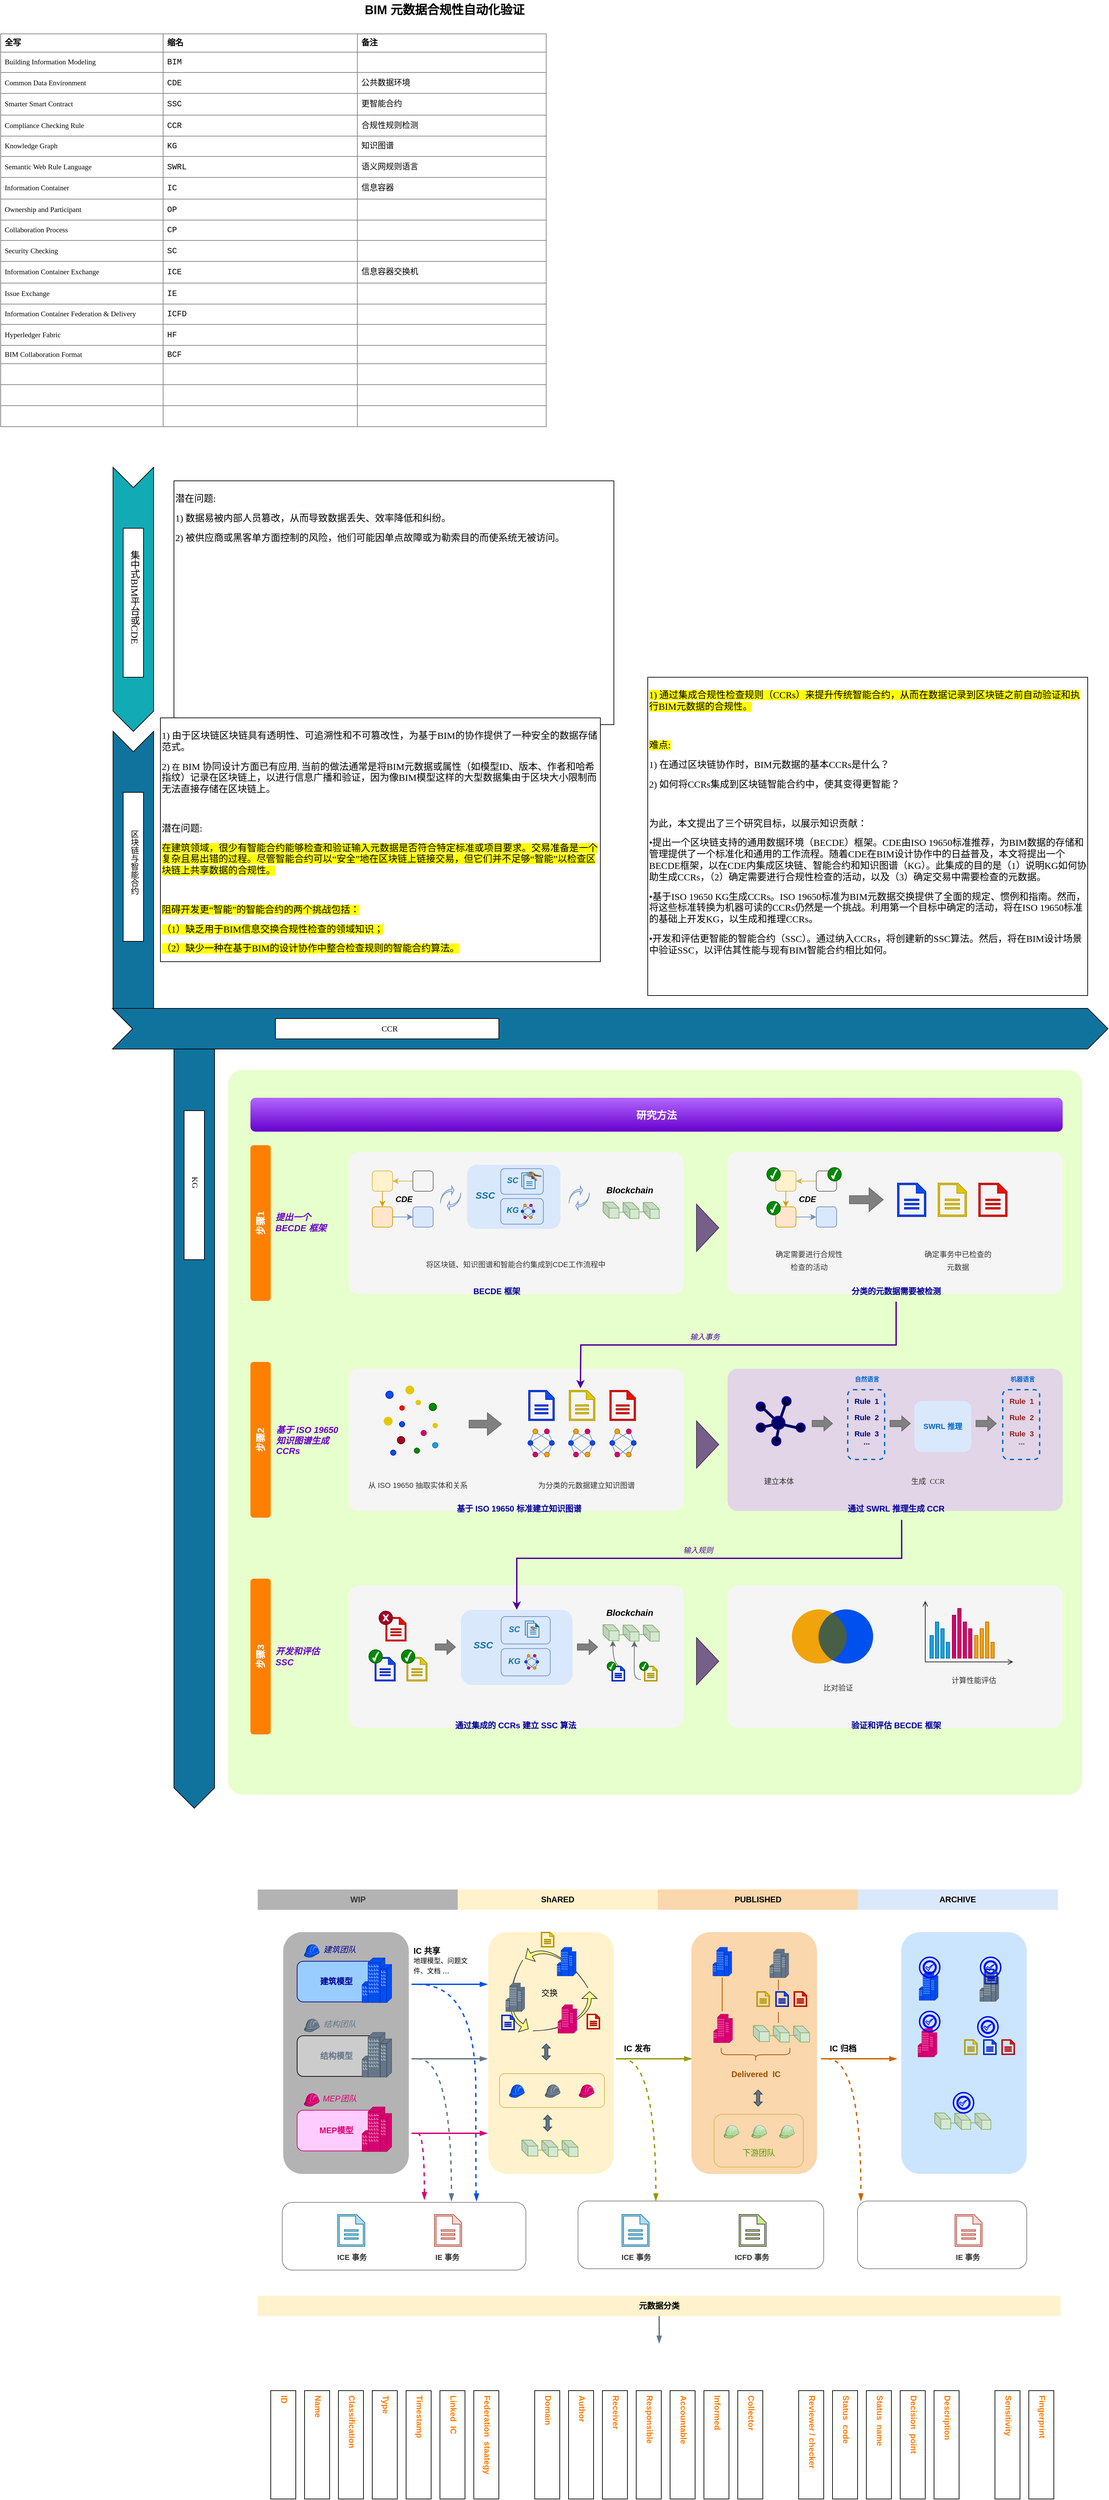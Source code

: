<mxfile version="26.2.14">
  <diagram name="第 1 页" id="rBeA2SIfSLQyyooRoIgD">
    <mxGraphModel dx="1797" dy="2358" grid="1" gridSize="10" guides="1" tooltips="1" connect="1" arrows="1" fold="1" page="1" pageScale="1" pageWidth="827" pageHeight="1169" math="0" shadow="0">
      <root>
        <mxCell id="0" />
        <mxCell id="1" parent="0" />
        <mxCell id="xoPCMP8puYDpdrjku2z3-442" value="" style="rounded=1;whiteSpace=wrap;html=1;arcSize=2;fillColor=#E6FFCC;strokeColor=none;" vertex="1" parent="1">
          <mxGeometry x="350" y="1600" width="1262" height="1070" as="geometry" />
        </mxCell>
        <mxCell id="xoPCMP8puYDpdrjku2z3-137" value="" style="rounded=1;whiteSpace=wrap;html=1;arcSize=7;fillColor=#f5f5f5;fontColor=#333333;strokeColor=none;" vertex="1" parent="1">
          <mxGeometry x="528" y="2361" width="495" height="210" as="geometry" />
        </mxCell>
        <mxCell id="xoPCMP8puYDpdrjku2z3-610" value="" style="sketch=0;pointerEvents=1;shadow=0;dashed=0;html=1;strokeColor=#001DBC;fillColor=#0050ef;labelPosition=center;verticalLabelPosition=bottom;verticalAlign=top;outlineConnect=0;align=center;shape=mxgraph.office.concepts.document;fontColor=#ffffff;aspect=fixed;" vertex="1" parent="1">
          <mxGeometry x="917" y="2480.2" width="19" height="22.14" as="geometry" />
        </mxCell>
        <mxCell id="xoPCMP8puYDpdrjku2z3-595" value="" style="rounded=1;whiteSpace=wrap;html=1;fillColor=#B3B3B3;strokeColor=none;" vertex="1" parent="1">
          <mxGeometry x="431.5" y="2873" width="185.5" height="357" as="geometry" />
        </mxCell>
        <mxCell id="TXJgeYW-8o42WZuSJXYs-4" value="" style="html=1;shadow=0;dashed=0;align=center;verticalAlign=middle;shape=mxgraph.arrows2.arrow;dy=0;dx=30;notch=30;fillColor=#10739E;direction=south;textDirection=vertical-lr;labelPosition=center;verticalLabelPosition=middle;" parent="1" vertex="1">
          <mxGeometry x="270" y="1510" width="60" height="1180" as="geometry" />
        </mxCell>
        <mxCell id="tnBwIVZtzYkU1ia1Uwx9-1" value="&lt;font style=&quot;font-size: 18px;&quot;&gt;&lt;b&gt;BIM 元数据合规性自动化验证&lt;/b&gt;&lt;/font&gt;" style="text;html=1;align=center;verticalAlign=middle;whiteSpace=wrap;rounded=0;" parent="1" vertex="1">
          <mxGeometry x="520" y="20" width="300" height="30" as="geometry" />
        </mxCell>
        <mxCell id="tnBwIVZtzYkU1ia1Uwx9-22" value="&lt;b style=&quot;font-size: 7px&quot;&gt;LABEL&lt;/b&gt;&lt;br style=&quot;font-size: 7px&quot;&gt;Lorem ipsum dolor sit amet, consectetur adipisicing elit, sed do eiusmod tempor incididunt ut labore et dolore magna aliqua." style="rounded=0;whiteSpace=wrap;shadow=0;strokeColor=none;strokeWidth=6;fillColor=none;fontSize=7;fontColor=#FFFFFF;align=left;html=1;spacingLeft=5;" parent="1" vertex="1">
          <mxGeometry x="210" y="100" width="150" height="40" as="geometry" />
        </mxCell>
        <mxCell id="tnBwIVZtzYkU1ia1Uwx9-27" value="" style="html=1;shadow=0;dashed=0;align=center;verticalAlign=middle;shape=mxgraph.arrows2.arrow;dy=0;dx=30;notch=30;fillColor=#12AAB5;direction=south;textDirection=vertical-lr;labelPosition=center;verticalLabelPosition=middle;" parent="1" vertex="1">
          <mxGeometry x="180" y="710" width="60" height="390" as="geometry" />
        </mxCell>
        <mxCell id="tnBwIVZtzYkU1ia1Uwx9-66" value="Assets" style="childLayout=tableLayout;recursiveResize=0;strokeColor=#808080;fillColor=#A7C942;shadow=0;align=left;verticalAlign=middle;spacingLeft=4;fontFamily=Courier New;" parent="1" vertex="1">
          <mxGeometry x="14" y="70" width="806" height="580" as="geometry" />
        </mxCell>
        <mxCell id="tnBwIVZtzYkU1ia1Uwx9-67" style="shape=tableRow;horizontal=0;startSize=0;swimlaneHead=0;swimlaneBody=0;top=0;left=0;bottom=0;right=0;dropTarget=0;collapsible=0;recursiveResize=0;expand=0;fontStyle=1;strokeColor=inherit;fillColor=#FFFFFF;align=left;spacingLeft=4;fontFamily=Courier New;" parent="tnBwIVZtzYkU1ia1Uwx9-66" vertex="1">
          <mxGeometry width="806" height="27" as="geometry" />
        </mxCell>
        <mxCell id="tnBwIVZtzYkU1ia1Uwx9-68" value="&lt;b&gt;全写&lt;/b&gt;" style="connectable=0;recursiveResize=0;strokeColor=inherit;fillColor=inherit;whiteSpace=wrap;html=1;align=left;spacingLeft=4;fontFamily=Courier New;" parent="tnBwIVZtzYkU1ia1Uwx9-67" vertex="1">
          <mxGeometry width="240" height="27" as="geometry">
            <mxRectangle width="240" height="27" as="alternateBounds" />
          </mxGeometry>
        </mxCell>
        <mxCell id="tnBwIVZtzYkU1ia1Uwx9-69" value="&lt;b&gt;缩名&lt;/b&gt;" style="connectable=0;recursiveResize=0;strokeColor=inherit;fillColor=inherit;whiteSpace=wrap;html=1;align=left;spacingLeft=4;fontFamily=Courier New;" parent="tnBwIVZtzYkU1ia1Uwx9-67" vertex="1">
          <mxGeometry x="240" width="287" height="27" as="geometry">
            <mxRectangle width="287" height="27" as="alternateBounds" />
          </mxGeometry>
        </mxCell>
        <mxCell id="tnBwIVZtzYkU1ia1Uwx9-70" value="&lt;b&gt;备注&lt;/b&gt;" style="connectable=0;recursiveResize=0;strokeColor=inherit;fillColor=inherit;whiteSpace=wrap;html=1;align=left;spacingLeft=4;fontFamily=Courier New;" parent="tnBwIVZtzYkU1ia1Uwx9-67" vertex="1">
          <mxGeometry x="527" width="279" height="27" as="geometry">
            <mxRectangle width="279" height="27" as="alternateBounds" />
          </mxGeometry>
        </mxCell>
        <mxCell id="tnBwIVZtzYkU1ia1Uwx9-71" style="shape=tableRow;horizontal=0;startSize=0;swimlaneHead=0;swimlaneBody=0;top=0;left=0;bottom=0;right=0;dropTarget=0;collapsible=0;recursiveResize=0;expand=0;fontStyle=1;strokeColor=inherit;fillColor=#FFFFFF;align=left;spacingLeft=4;fontFamily=Courier New;" parent="tnBwIVZtzYkU1ia1Uwx9-66" vertex="1">
          <mxGeometry y="27" width="806" height="30" as="geometry" />
        </mxCell>
        <mxCell id="tnBwIVZtzYkU1ia1Uwx9-72" value="&lt;span style=&quot;font-size: 7.97pt; font-family: CharisSIL; color: rgb(0, 0, 0);&quot;&gt;Building Information Modeling &lt;/span&gt;" style="connectable=0;recursiveResize=0;strokeColor=inherit;fillColor=inherit;whiteSpace=wrap;html=1;align=left;spacingLeft=4;fontFamily=Courier New;" parent="tnBwIVZtzYkU1ia1Uwx9-71" vertex="1">
          <mxGeometry width="240" height="30" as="geometry">
            <mxRectangle width="240" height="30" as="alternateBounds" />
          </mxGeometry>
        </mxCell>
        <mxCell id="tnBwIVZtzYkU1ia1Uwx9-73" value="BIM" style="connectable=0;recursiveResize=0;strokeColor=inherit;fillColor=inherit;whiteSpace=wrap;html=1;align=left;spacingLeft=4;fontFamily=Courier New;" parent="tnBwIVZtzYkU1ia1Uwx9-71" vertex="1">
          <mxGeometry x="240" width="287" height="30" as="geometry">
            <mxRectangle width="287" height="30" as="alternateBounds" />
          </mxGeometry>
        </mxCell>
        <mxCell id="tnBwIVZtzYkU1ia1Uwx9-74" value="" style="connectable=0;recursiveResize=0;strokeColor=inherit;fillColor=inherit;whiteSpace=wrap;html=1;align=left;spacingLeft=4;fontFamily=Courier New;" parent="tnBwIVZtzYkU1ia1Uwx9-71" vertex="1">
          <mxGeometry x="527" width="279" height="30" as="geometry">
            <mxRectangle width="279" height="30" as="alternateBounds" />
          </mxGeometry>
        </mxCell>
        <mxCell id="tnBwIVZtzYkU1ia1Uwx9-75" style="shape=tableRow;horizontal=0;startSize=0;swimlaneHead=0;swimlaneBody=0;top=0;left=0;bottom=0;right=0;dropTarget=0;collapsible=0;recursiveResize=0;expand=0;fontStyle=1;strokeColor=inherit;fillColor=#FFFFFF;align=left;spacingLeft=4;fontFamily=Courier New;" parent="tnBwIVZtzYkU1ia1Uwx9-66" vertex="1">
          <mxGeometry y="57" width="806" height="31" as="geometry" />
        </mxCell>
        <mxCell id="tnBwIVZtzYkU1ia1Uwx9-76" value="&lt;span style=&quot;font-size: 7.97pt; font-family: CharisSIL; color: rgb(0, 0, 0);&quot;&gt;Common Data Environment &lt;/span&gt;" style="connectable=0;recursiveResize=0;strokeColor=inherit;fillColor=inherit;whiteSpace=wrap;html=1;align=left;spacingLeft=4;fontFamily=Courier New;" parent="tnBwIVZtzYkU1ia1Uwx9-75" vertex="1">
          <mxGeometry width="240" height="31" as="geometry">
            <mxRectangle width="240" height="31" as="alternateBounds" />
          </mxGeometry>
        </mxCell>
        <mxCell id="tnBwIVZtzYkU1ia1Uwx9-77" value="CDE" style="connectable=0;recursiveResize=0;strokeColor=inherit;fillColor=inherit;whiteSpace=wrap;html=1;align=left;spacingLeft=4;fontFamily=Courier New;" parent="tnBwIVZtzYkU1ia1Uwx9-75" vertex="1">
          <mxGeometry x="240" width="287" height="31" as="geometry">
            <mxRectangle width="287" height="31" as="alternateBounds" />
          </mxGeometry>
        </mxCell>
        <mxCell id="tnBwIVZtzYkU1ia1Uwx9-78" value="公共数据环境" style="connectable=0;recursiveResize=0;strokeColor=inherit;fillColor=inherit;whiteSpace=wrap;html=1;align=left;spacingLeft=4;fontFamily=Courier New;" parent="tnBwIVZtzYkU1ia1Uwx9-75" vertex="1">
          <mxGeometry x="527" width="279" height="31" as="geometry">
            <mxRectangle width="279" height="31" as="alternateBounds" />
          </mxGeometry>
        </mxCell>
        <mxCell id="tnBwIVZtzYkU1ia1Uwx9-79" style="shape=tableRow;horizontal=0;startSize=0;swimlaneHead=0;swimlaneBody=0;top=0;left=0;bottom=0;right=0;dropTarget=0;collapsible=0;recursiveResize=0;expand=0;fontStyle=1;strokeColor=inherit;fillColor=#FFFFFF;align=left;spacingLeft=4;fontFamily=Courier New;" parent="tnBwIVZtzYkU1ia1Uwx9-66" vertex="1">
          <mxGeometry y="88" width="806" height="32" as="geometry" />
        </mxCell>
        <mxCell id="tnBwIVZtzYkU1ia1Uwx9-80" value="&lt;span style=&quot;font-size: 7.97pt; font-family: CharisSIL; color: rgb(0, 0, 0);&quot;&gt;Smarter Smart Contract &lt;/span&gt;" style="connectable=0;recursiveResize=0;strokeColor=inherit;fillColor=inherit;whiteSpace=wrap;html=1;align=left;spacingLeft=4;fontFamily=Courier New;" parent="tnBwIVZtzYkU1ia1Uwx9-79" vertex="1">
          <mxGeometry width="240" height="32" as="geometry">
            <mxRectangle width="240" height="32" as="alternateBounds" />
          </mxGeometry>
        </mxCell>
        <mxCell id="tnBwIVZtzYkU1ia1Uwx9-81" value="SSC" style="connectable=0;recursiveResize=0;strokeColor=inherit;fillColor=inherit;whiteSpace=wrap;html=1;align=left;spacingLeft=4;fontFamily=Courier New;" parent="tnBwIVZtzYkU1ia1Uwx9-79" vertex="1">
          <mxGeometry x="240" width="287" height="32" as="geometry">
            <mxRectangle width="287" height="32" as="alternateBounds" />
          </mxGeometry>
        </mxCell>
        <mxCell id="tnBwIVZtzYkU1ia1Uwx9-82" value="更智能合约" style="connectable=0;recursiveResize=0;strokeColor=inherit;fillColor=inherit;whiteSpace=wrap;html=1;align=left;spacingLeft=4;fontFamily=Courier New;" parent="tnBwIVZtzYkU1ia1Uwx9-79" vertex="1">
          <mxGeometry x="527" width="279" height="32" as="geometry">
            <mxRectangle width="279" height="32" as="alternateBounds" />
          </mxGeometry>
        </mxCell>
        <mxCell id="tnBwIVZtzYkU1ia1Uwx9-83" style="shape=tableRow;horizontal=0;startSize=0;swimlaneHead=0;swimlaneBody=0;top=0;left=0;bottom=0;right=0;dropTarget=0;collapsible=0;recursiveResize=0;expand=0;fontStyle=1;strokeColor=inherit;fillColor=#FFFFFF;align=left;spacingLeft=4;fontFamily=Courier New;" parent="tnBwIVZtzYkU1ia1Uwx9-66" vertex="1">
          <mxGeometry y="120" width="806" height="31" as="geometry" />
        </mxCell>
        <mxCell id="tnBwIVZtzYkU1ia1Uwx9-84" value="&lt;div&gt;&lt;span style=&quot;font-size: 7.97pt; font-family: CharisSIL; color: rgb(0, 0, 0);&quot;&gt;Compliance Checking Rule &lt;br&gt;&lt;/span&gt;&lt;/div&gt;" style="connectable=0;recursiveResize=0;strokeColor=inherit;fillColor=inherit;whiteSpace=wrap;html=1;align=left;spacingLeft=4;fontFamily=Courier New;" parent="tnBwIVZtzYkU1ia1Uwx9-83" vertex="1">
          <mxGeometry width="240" height="31" as="geometry">
            <mxRectangle width="240" height="31" as="alternateBounds" />
          </mxGeometry>
        </mxCell>
        <mxCell id="tnBwIVZtzYkU1ia1Uwx9-85" value="CCR" style="connectable=0;recursiveResize=0;strokeColor=inherit;fillColor=inherit;whiteSpace=wrap;html=1;align=left;spacingLeft=4;fontFamily=Courier New;" parent="tnBwIVZtzYkU1ia1Uwx9-83" vertex="1">
          <mxGeometry x="240" width="287" height="31" as="geometry">
            <mxRectangle width="287" height="31" as="alternateBounds" />
          </mxGeometry>
        </mxCell>
        <mxCell id="tnBwIVZtzYkU1ia1Uwx9-86" value="合规性规则检测" style="connectable=0;recursiveResize=0;strokeColor=inherit;fillColor=inherit;whiteSpace=wrap;html=1;align=left;spacingLeft=4;fontFamily=Courier New;" parent="tnBwIVZtzYkU1ia1Uwx9-83" vertex="1">
          <mxGeometry x="527" width="279" height="31" as="geometry">
            <mxRectangle width="279" height="31" as="alternateBounds" />
          </mxGeometry>
        </mxCell>
        <mxCell id="tnBwIVZtzYkU1ia1Uwx9-87" style="shape=tableRow;horizontal=0;startSize=0;swimlaneHead=0;swimlaneBody=0;top=0;left=0;bottom=0;right=0;dropTarget=0;collapsible=0;recursiveResize=0;expand=0;fontStyle=1;strokeColor=inherit;fillColor=#FFFFFF;align=left;spacingLeft=4;fontFamily=Courier New;" parent="tnBwIVZtzYkU1ia1Uwx9-66" vertex="1">
          <mxGeometry y="151" width="806" height="30" as="geometry" />
        </mxCell>
        <mxCell id="tnBwIVZtzYkU1ia1Uwx9-88" value="&lt;span style=&quot;font-size: 7.97pt; font-family: CharisSIL; color: rgb(0, 0, 0);&quot;&gt;Knowledge Graph &lt;/span&gt;" style="connectable=0;recursiveResize=0;strokeColor=inherit;fillColor=inherit;whiteSpace=wrap;html=1;align=left;spacingLeft=4;fontFamily=Courier New;" parent="tnBwIVZtzYkU1ia1Uwx9-87" vertex="1">
          <mxGeometry width="240" height="30" as="geometry">
            <mxRectangle width="240" height="30" as="alternateBounds" />
          </mxGeometry>
        </mxCell>
        <mxCell id="tnBwIVZtzYkU1ia1Uwx9-89" value="KG" style="connectable=0;recursiveResize=0;strokeColor=inherit;fillColor=inherit;whiteSpace=wrap;html=1;align=left;spacingLeft=4;fontFamily=Courier New;" parent="tnBwIVZtzYkU1ia1Uwx9-87" vertex="1">
          <mxGeometry x="240" width="287" height="30" as="geometry">
            <mxRectangle width="287" height="30" as="alternateBounds" />
          </mxGeometry>
        </mxCell>
        <mxCell id="tnBwIVZtzYkU1ia1Uwx9-90" value="知识图谱" style="connectable=0;recursiveResize=0;strokeColor=inherit;fillColor=inherit;whiteSpace=wrap;html=1;align=left;spacingLeft=4;fontFamily=Courier New;" parent="tnBwIVZtzYkU1ia1Uwx9-87" vertex="1">
          <mxGeometry x="527" width="279" height="30" as="geometry">
            <mxRectangle width="279" height="30" as="alternateBounds" />
          </mxGeometry>
        </mxCell>
        <mxCell id="tnBwIVZtzYkU1ia1Uwx9-91" style="shape=tableRow;horizontal=0;startSize=0;swimlaneHead=0;swimlaneBody=0;top=0;left=0;bottom=0;right=0;dropTarget=0;collapsible=0;recursiveResize=0;expand=0;fontStyle=1;strokeColor=inherit;fillColor=#FFFFFF;align=left;spacingLeft=4;fontFamily=Courier New;" parent="tnBwIVZtzYkU1ia1Uwx9-66" vertex="1">
          <mxGeometry y="181" width="806" height="31" as="geometry" />
        </mxCell>
        <mxCell id="tnBwIVZtzYkU1ia1Uwx9-92" value="&lt;span style=&quot;font-size: 7.97pt; font-family: CharisSIL; color: rgb(0, 0, 0);&quot;&gt;Semantic Web Rule Language &lt;/span&gt;" style="connectable=0;recursiveResize=0;strokeColor=inherit;fillColor=inherit;whiteSpace=wrap;html=1;align=left;spacingLeft=4;fontFamily=Courier New;" parent="tnBwIVZtzYkU1ia1Uwx9-91" vertex="1">
          <mxGeometry width="240" height="31" as="geometry">
            <mxRectangle width="240" height="31" as="alternateBounds" />
          </mxGeometry>
        </mxCell>
        <mxCell id="tnBwIVZtzYkU1ia1Uwx9-93" value="SWRL" style="connectable=0;recursiveResize=0;strokeColor=inherit;fillColor=inherit;whiteSpace=wrap;html=1;align=left;spacingLeft=4;fontFamily=Courier New;" parent="tnBwIVZtzYkU1ia1Uwx9-91" vertex="1">
          <mxGeometry x="240" width="287" height="31" as="geometry">
            <mxRectangle width="287" height="31" as="alternateBounds" />
          </mxGeometry>
        </mxCell>
        <mxCell id="tnBwIVZtzYkU1ia1Uwx9-94" value="语义网规则语言" style="connectable=0;recursiveResize=0;strokeColor=inherit;fillColor=inherit;whiteSpace=wrap;html=1;align=left;spacingLeft=4;fontFamily=Courier New;" parent="tnBwIVZtzYkU1ia1Uwx9-91" vertex="1">
          <mxGeometry x="527" width="279" height="31" as="geometry">
            <mxRectangle width="279" height="31" as="alternateBounds" />
          </mxGeometry>
        </mxCell>
        <mxCell id="tnBwIVZtzYkU1ia1Uwx9-95" style="shape=tableRow;horizontal=0;startSize=0;swimlaneHead=0;swimlaneBody=0;top=0;left=0;bottom=0;right=0;dropTarget=0;collapsible=0;recursiveResize=0;expand=0;fontStyle=1;strokeColor=inherit;fillColor=#FFFFFF;align=left;spacingLeft=4;fontFamily=Courier New;" parent="tnBwIVZtzYkU1ia1Uwx9-66" vertex="1">
          <mxGeometry y="212" width="806" height="32" as="geometry" />
        </mxCell>
        <mxCell id="tnBwIVZtzYkU1ia1Uwx9-96" value="&lt;div&gt;&lt;span style=&quot;font-size: 7.97pt; font-family: CharisSIL; color: rgb(0, 0, 0);&quot;&gt;Information Container &lt;br&gt;&lt;/span&gt;&lt;/div&gt;" style="connectable=0;recursiveResize=0;strokeColor=inherit;fillColor=inherit;whiteSpace=wrap;html=1;align=left;spacingLeft=4;fontFamily=Courier New;" parent="tnBwIVZtzYkU1ia1Uwx9-95" vertex="1">
          <mxGeometry width="240" height="32" as="geometry">
            <mxRectangle width="240" height="32" as="alternateBounds" />
          </mxGeometry>
        </mxCell>
        <mxCell id="tnBwIVZtzYkU1ia1Uwx9-97" value="IC" style="connectable=0;recursiveResize=0;strokeColor=inherit;fillColor=inherit;whiteSpace=wrap;html=1;align=left;spacingLeft=4;fontFamily=Courier New;" parent="tnBwIVZtzYkU1ia1Uwx9-95" vertex="1">
          <mxGeometry x="240" width="287" height="32" as="geometry">
            <mxRectangle width="287" height="32" as="alternateBounds" />
          </mxGeometry>
        </mxCell>
        <mxCell id="tnBwIVZtzYkU1ia1Uwx9-98" value="信息容器" style="connectable=0;recursiveResize=0;strokeColor=inherit;fillColor=inherit;whiteSpace=wrap;html=1;align=left;spacingLeft=4;fontFamily=Courier New;" parent="tnBwIVZtzYkU1ia1Uwx9-95" vertex="1">
          <mxGeometry x="527" width="279" height="32" as="geometry">
            <mxRectangle width="279" height="32" as="alternateBounds" />
          </mxGeometry>
        </mxCell>
        <mxCell id="tnBwIVZtzYkU1ia1Uwx9-114" style="shape=tableRow;horizontal=0;startSize=0;swimlaneHead=0;swimlaneBody=0;top=0;left=0;bottom=0;right=0;dropTarget=0;collapsible=0;recursiveResize=0;expand=0;fontStyle=1;strokeColor=inherit;fillColor=#FFFFFF;align=left;spacingLeft=4;fontFamily=Courier New;" parent="tnBwIVZtzYkU1ia1Uwx9-66" vertex="1">
          <mxGeometry y="244" width="806" height="31" as="geometry" />
        </mxCell>
        <mxCell id="tnBwIVZtzYkU1ia1Uwx9-115" value="&lt;span style=&quot;font-size: 7.97pt; font-family: CharisSIL; color: rgb(0, 0, 0);&quot;&gt;Ownership and Participant &lt;/span&gt;" style="connectable=0;recursiveResize=0;strokeColor=inherit;fillColor=inherit;whiteSpace=wrap;html=1;align=left;spacingLeft=4;fontFamily=Courier New;" parent="tnBwIVZtzYkU1ia1Uwx9-114" vertex="1">
          <mxGeometry width="240" height="31" as="geometry">
            <mxRectangle width="240" height="31" as="alternateBounds" />
          </mxGeometry>
        </mxCell>
        <mxCell id="tnBwIVZtzYkU1ia1Uwx9-116" value="OP" style="connectable=0;recursiveResize=0;strokeColor=inherit;fillColor=inherit;whiteSpace=wrap;html=1;align=left;spacingLeft=4;fontFamily=Courier New;" parent="tnBwIVZtzYkU1ia1Uwx9-114" vertex="1">
          <mxGeometry x="240" width="287" height="31" as="geometry">
            <mxRectangle width="287" height="31" as="alternateBounds" />
          </mxGeometry>
        </mxCell>
        <mxCell id="tnBwIVZtzYkU1ia1Uwx9-117" value="" style="connectable=0;recursiveResize=0;strokeColor=inherit;fillColor=inherit;whiteSpace=wrap;html=1;align=left;spacingLeft=4;fontFamily=Courier New;" parent="tnBwIVZtzYkU1ia1Uwx9-114" vertex="1">
          <mxGeometry x="527" width="279" height="31" as="geometry">
            <mxRectangle width="279" height="31" as="alternateBounds" />
          </mxGeometry>
        </mxCell>
        <mxCell id="tnBwIVZtzYkU1ia1Uwx9-118" style="shape=tableRow;horizontal=0;startSize=0;swimlaneHead=0;swimlaneBody=0;top=0;left=0;bottom=0;right=0;dropTarget=0;collapsible=0;recursiveResize=0;expand=0;fontStyle=1;strokeColor=inherit;fillColor=#FFFFFF;align=left;spacingLeft=4;fontFamily=Courier New;" parent="tnBwIVZtzYkU1ia1Uwx9-66" vertex="1">
          <mxGeometry y="275" width="806" height="30" as="geometry" />
        </mxCell>
        <mxCell id="tnBwIVZtzYkU1ia1Uwx9-119" value="&lt;span style=&quot;font-size: 7.97pt; font-family: CharisSIL; color: rgb(0, 0, 0);&quot;&gt;Collaboration Process &lt;/span&gt;" style="connectable=0;recursiveResize=0;strokeColor=inherit;fillColor=inherit;whiteSpace=wrap;html=1;align=left;spacingLeft=4;fontFamily=Courier New;" parent="tnBwIVZtzYkU1ia1Uwx9-118" vertex="1">
          <mxGeometry width="240" height="30" as="geometry">
            <mxRectangle width="240" height="30" as="alternateBounds" />
          </mxGeometry>
        </mxCell>
        <mxCell id="tnBwIVZtzYkU1ia1Uwx9-120" value="CP" style="connectable=0;recursiveResize=0;strokeColor=inherit;fillColor=inherit;whiteSpace=wrap;html=1;align=left;spacingLeft=4;fontFamily=Courier New;" parent="tnBwIVZtzYkU1ia1Uwx9-118" vertex="1">
          <mxGeometry x="240" width="287" height="30" as="geometry">
            <mxRectangle width="287" height="30" as="alternateBounds" />
          </mxGeometry>
        </mxCell>
        <mxCell id="tnBwIVZtzYkU1ia1Uwx9-121" value="" style="connectable=0;recursiveResize=0;strokeColor=inherit;fillColor=inherit;whiteSpace=wrap;html=1;align=left;spacingLeft=4;fontFamily=Courier New;" parent="tnBwIVZtzYkU1ia1Uwx9-118" vertex="1">
          <mxGeometry x="527" width="279" height="30" as="geometry">
            <mxRectangle width="279" height="30" as="alternateBounds" />
          </mxGeometry>
        </mxCell>
        <mxCell id="tnBwIVZtzYkU1ia1Uwx9-122" style="shape=tableRow;horizontal=0;startSize=0;swimlaneHead=0;swimlaneBody=0;top=0;left=0;bottom=0;right=0;dropTarget=0;collapsible=0;recursiveResize=0;expand=0;fontStyle=1;strokeColor=inherit;fillColor=#FFFFFF;align=left;spacingLeft=4;fontFamily=Courier New;" parent="tnBwIVZtzYkU1ia1Uwx9-66" vertex="1">
          <mxGeometry y="305" width="806" height="31" as="geometry" />
        </mxCell>
        <mxCell id="tnBwIVZtzYkU1ia1Uwx9-123" value="&lt;span style=&quot;font-size: 7.97pt; font-family: CharisSIL; color: rgb(0, 0, 0);&quot;&gt;Security Checking &lt;/span&gt;" style="connectable=0;recursiveResize=0;strokeColor=inherit;fillColor=inherit;whiteSpace=wrap;html=1;align=left;spacingLeft=4;fontFamily=Courier New;" parent="tnBwIVZtzYkU1ia1Uwx9-122" vertex="1">
          <mxGeometry width="240" height="31" as="geometry">
            <mxRectangle width="240" height="31" as="alternateBounds" />
          </mxGeometry>
        </mxCell>
        <mxCell id="tnBwIVZtzYkU1ia1Uwx9-124" value="SC" style="connectable=0;recursiveResize=0;strokeColor=inherit;fillColor=inherit;whiteSpace=wrap;html=1;align=left;spacingLeft=4;fontFamily=Courier New;" parent="tnBwIVZtzYkU1ia1Uwx9-122" vertex="1">
          <mxGeometry x="240" width="287" height="31" as="geometry">
            <mxRectangle width="287" height="31" as="alternateBounds" />
          </mxGeometry>
        </mxCell>
        <mxCell id="tnBwIVZtzYkU1ia1Uwx9-125" value="" style="connectable=0;recursiveResize=0;strokeColor=inherit;fillColor=inherit;whiteSpace=wrap;html=1;align=left;spacingLeft=4;fontFamily=Courier New;" parent="tnBwIVZtzYkU1ia1Uwx9-122" vertex="1">
          <mxGeometry x="527" width="279" height="31" as="geometry">
            <mxRectangle width="279" height="31" as="alternateBounds" />
          </mxGeometry>
        </mxCell>
        <mxCell id="tnBwIVZtzYkU1ia1Uwx9-126" style="shape=tableRow;horizontal=0;startSize=0;swimlaneHead=0;swimlaneBody=0;top=0;left=0;bottom=0;right=0;dropTarget=0;collapsible=0;recursiveResize=0;expand=0;fontStyle=1;strokeColor=inherit;fillColor=#FFFFFF;align=left;spacingLeft=4;fontFamily=Courier New;" parent="tnBwIVZtzYkU1ia1Uwx9-66" vertex="1">
          <mxGeometry y="336" width="806" height="32" as="geometry" />
        </mxCell>
        <mxCell id="tnBwIVZtzYkU1ia1Uwx9-127" value="&lt;span style=&quot;font-size: 7.97pt; font-family: CharisSIL; color: rgb(0, 0, 0);&quot;&gt;Information Container Exchange &lt;/span&gt;" style="connectable=0;recursiveResize=0;strokeColor=inherit;fillColor=inherit;whiteSpace=wrap;html=1;align=left;spacingLeft=4;fontFamily=Courier New;" parent="tnBwIVZtzYkU1ia1Uwx9-126" vertex="1">
          <mxGeometry width="240" height="32" as="geometry">
            <mxRectangle width="240" height="32" as="alternateBounds" />
          </mxGeometry>
        </mxCell>
        <mxCell id="tnBwIVZtzYkU1ia1Uwx9-128" value="ICE" style="connectable=0;recursiveResize=0;strokeColor=inherit;fillColor=inherit;whiteSpace=wrap;html=1;align=left;spacingLeft=4;fontFamily=Courier New;" parent="tnBwIVZtzYkU1ia1Uwx9-126" vertex="1">
          <mxGeometry x="240" width="287" height="32" as="geometry">
            <mxRectangle width="287" height="32" as="alternateBounds" />
          </mxGeometry>
        </mxCell>
        <mxCell id="tnBwIVZtzYkU1ia1Uwx9-129" value="信息容器交换机" style="connectable=0;recursiveResize=0;strokeColor=inherit;fillColor=inherit;whiteSpace=wrap;html=1;align=left;spacingLeft=4;fontFamily=Courier New;" parent="tnBwIVZtzYkU1ia1Uwx9-126" vertex="1">
          <mxGeometry x="527" width="279" height="32" as="geometry">
            <mxRectangle width="279" height="32" as="alternateBounds" />
          </mxGeometry>
        </mxCell>
        <mxCell id="tnBwIVZtzYkU1ia1Uwx9-130" style="shape=tableRow;horizontal=0;startSize=0;swimlaneHead=0;swimlaneBody=0;top=0;left=0;bottom=0;right=0;dropTarget=0;collapsible=0;recursiveResize=0;expand=0;fontStyle=1;strokeColor=inherit;fillColor=#FFFFFF;align=left;spacingLeft=4;fontFamily=Courier New;" parent="tnBwIVZtzYkU1ia1Uwx9-66" vertex="1">
          <mxGeometry y="368" width="806" height="31" as="geometry" />
        </mxCell>
        <mxCell id="tnBwIVZtzYkU1ia1Uwx9-131" value="&lt;span style=&quot;font-size: 7.97pt; font-family: CharisSIL; color: rgb(0, 0, 0);&quot;&gt;Issue Exchange &lt;/span&gt;" style="connectable=0;recursiveResize=0;strokeColor=inherit;fillColor=inherit;whiteSpace=wrap;html=1;align=left;spacingLeft=4;fontFamily=Courier New;" parent="tnBwIVZtzYkU1ia1Uwx9-130" vertex="1">
          <mxGeometry width="240" height="31" as="geometry">
            <mxRectangle width="240" height="31" as="alternateBounds" />
          </mxGeometry>
        </mxCell>
        <mxCell id="tnBwIVZtzYkU1ia1Uwx9-132" value="IE" style="connectable=0;recursiveResize=0;strokeColor=inherit;fillColor=inherit;whiteSpace=wrap;html=1;align=left;spacingLeft=4;fontFamily=Courier New;" parent="tnBwIVZtzYkU1ia1Uwx9-130" vertex="1">
          <mxGeometry x="240" width="287" height="31" as="geometry">
            <mxRectangle width="287" height="31" as="alternateBounds" />
          </mxGeometry>
        </mxCell>
        <mxCell id="tnBwIVZtzYkU1ia1Uwx9-133" value="" style="connectable=0;recursiveResize=0;strokeColor=inherit;fillColor=inherit;whiteSpace=wrap;html=1;align=left;spacingLeft=4;fontFamily=Courier New;" parent="tnBwIVZtzYkU1ia1Uwx9-130" vertex="1">
          <mxGeometry x="527" width="279" height="31" as="geometry">
            <mxRectangle width="279" height="31" as="alternateBounds" />
          </mxGeometry>
        </mxCell>
        <mxCell id="tnBwIVZtzYkU1ia1Uwx9-134" style="shape=tableRow;horizontal=0;startSize=0;swimlaneHead=0;swimlaneBody=0;top=0;left=0;bottom=0;right=0;dropTarget=0;collapsible=0;recursiveResize=0;expand=0;fontStyle=1;strokeColor=inherit;fillColor=#FFFFFF;align=left;spacingLeft=4;fontFamily=Courier New;" parent="tnBwIVZtzYkU1ia1Uwx9-66" vertex="1">
          <mxGeometry y="399" width="806" height="30" as="geometry" />
        </mxCell>
        <mxCell id="tnBwIVZtzYkU1ia1Uwx9-135" value="&lt;div&gt;&lt;span style=&quot;font-size: 7.97pt; font-family: CharisSIL; color: rgb(0, 0, 0);&quot;&gt;I&lt;/span&gt;&lt;span style=&quot;font-size: 7.97pt; font-family: CharisSIL; color: rgb(0, 0, 0);&quot;&gt;&lt;/span&gt;&lt;span style=&quot;font-size: 7.97pt; font-family: CharisSIL; color: rgb(0, 0, 0);&quot;&gt;nformation Container Federation &lt;/span&gt;&lt;span style=&quot;font-size: 7.97pt; font-family: Times New Roman; color: rgb(0, 0, 0);&quot;&gt;&amp;amp; &lt;/span&gt;&lt;span style=&quot;font-size: 7.97pt; font-family: CharisSIL; color: rgb(0, 0, 0);&quot;&gt;Delivery&lt;/span&gt;&lt;/div&gt;" style="connectable=0;recursiveResize=0;strokeColor=inherit;fillColor=inherit;whiteSpace=wrap;html=1;align=left;spacingLeft=4;fontFamily=Courier New;" parent="tnBwIVZtzYkU1ia1Uwx9-134" vertex="1">
          <mxGeometry width="240" height="30" as="geometry">
            <mxRectangle width="240" height="30" as="alternateBounds" />
          </mxGeometry>
        </mxCell>
        <mxCell id="tnBwIVZtzYkU1ia1Uwx9-136" value="ICFD" style="connectable=0;recursiveResize=0;strokeColor=inherit;fillColor=inherit;whiteSpace=wrap;html=1;align=left;spacingLeft=4;fontFamily=Courier New;" parent="tnBwIVZtzYkU1ia1Uwx9-134" vertex="1">
          <mxGeometry x="240" width="287" height="30" as="geometry">
            <mxRectangle width="287" height="30" as="alternateBounds" />
          </mxGeometry>
        </mxCell>
        <mxCell id="tnBwIVZtzYkU1ia1Uwx9-137" value="" style="connectable=0;recursiveResize=0;strokeColor=inherit;fillColor=inherit;whiteSpace=wrap;html=1;align=left;spacingLeft=4;fontFamily=Courier New;" parent="tnBwIVZtzYkU1ia1Uwx9-134" vertex="1">
          <mxGeometry x="527" width="279" height="30" as="geometry">
            <mxRectangle width="279" height="30" as="alternateBounds" />
          </mxGeometry>
        </mxCell>
        <mxCell id="tnBwIVZtzYkU1ia1Uwx9-138" style="shape=tableRow;horizontal=0;startSize=0;swimlaneHead=0;swimlaneBody=0;top=0;left=0;bottom=0;right=0;dropTarget=0;collapsible=0;recursiveResize=0;expand=0;fontStyle=1;strokeColor=inherit;fillColor=#FFFFFF;align=left;spacingLeft=4;fontFamily=Courier New;" parent="tnBwIVZtzYkU1ia1Uwx9-66" vertex="1">
          <mxGeometry y="429" width="806" height="31" as="geometry" />
        </mxCell>
        <mxCell id="tnBwIVZtzYkU1ia1Uwx9-139" value="&lt;span style=&quot;font-size: 7.97pt; font-family: CharisSIL; color: rgb(0, 0, 0);&quot;&gt;Hyperledger Fabric &lt;/span&gt;" style="connectable=0;recursiveResize=0;strokeColor=inherit;fillColor=inherit;whiteSpace=wrap;html=1;align=left;spacingLeft=4;fontFamily=Courier New;" parent="tnBwIVZtzYkU1ia1Uwx9-138" vertex="1">
          <mxGeometry width="240" height="31" as="geometry">
            <mxRectangle width="240" height="31" as="alternateBounds" />
          </mxGeometry>
        </mxCell>
        <mxCell id="tnBwIVZtzYkU1ia1Uwx9-140" value="HF" style="connectable=0;recursiveResize=0;strokeColor=inherit;fillColor=inherit;whiteSpace=wrap;html=1;align=left;spacingLeft=4;fontFamily=Courier New;" parent="tnBwIVZtzYkU1ia1Uwx9-138" vertex="1">
          <mxGeometry x="240" width="287" height="31" as="geometry">
            <mxRectangle width="287" height="31" as="alternateBounds" />
          </mxGeometry>
        </mxCell>
        <mxCell id="tnBwIVZtzYkU1ia1Uwx9-141" value="" style="connectable=0;recursiveResize=0;strokeColor=inherit;fillColor=inherit;whiteSpace=wrap;html=1;align=left;spacingLeft=4;fontFamily=Courier New;" parent="tnBwIVZtzYkU1ia1Uwx9-138" vertex="1">
          <mxGeometry x="527" width="279" height="31" as="geometry">
            <mxRectangle width="279" height="31" as="alternateBounds" />
          </mxGeometry>
        </mxCell>
        <mxCell id="tnBwIVZtzYkU1ia1Uwx9-142" style="shape=tableRow;horizontal=0;startSize=0;swimlaneHead=0;swimlaneBody=0;top=0;left=0;bottom=0;right=0;dropTarget=0;collapsible=0;recursiveResize=0;expand=0;fontStyle=1;strokeColor=inherit;fillColor=#FFFFFF;align=left;spacingLeft=4;fontFamily=Courier New;" parent="tnBwIVZtzYkU1ia1Uwx9-66" vertex="1">
          <mxGeometry y="460" width="806" height="27" as="geometry" />
        </mxCell>
        <mxCell id="tnBwIVZtzYkU1ia1Uwx9-143" value="&lt;span style=&quot;font-size: 7.97pt; font-family: CharisSIL; color: rgb(0, 0, 0);&quot;&gt;BIM Collaboration Format&lt;/span&gt;" style="connectable=0;recursiveResize=0;strokeColor=inherit;fillColor=inherit;whiteSpace=wrap;html=1;align=left;spacingLeft=4;fontFamily=Courier New;" parent="tnBwIVZtzYkU1ia1Uwx9-142" vertex="1">
          <mxGeometry width="240" height="27" as="geometry">
            <mxRectangle width="240" height="27" as="alternateBounds" />
          </mxGeometry>
        </mxCell>
        <mxCell id="tnBwIVZtzYkU1ia1Uwx9-144" value="BCF" style="connectable=0;recursiveResize=0;strokeColor=inherit;fillColor=inherit;whiteSpace=wrap;html=1;align=left;spacingLeft=4;fontFamily=Courier New;" parent="tnBwIVZtzYkU1ia1Uwx9-142" vertex="1">
          <mxGeometry x="240" width="287" height="27" as="geometry">
            <mxRectangle width="287" height="27" as="alternateBounds" />
          </mxGeometry>
        </mxCell>
        <mxCell id="tnBwIVZtzYkU1ia1Uwx9-145" value="" style="connectable=0;recursiveResize=0;strokeColor=inherit;fillColor=inherit;whiteSpace=wrap;html=1;align=left;spacingLeft=4;fontFamily=Courier New;" parent="tnBwIVZtzYkU1ia1Uwx9-142" vertex="1">
          <mxGeometry x="527" width="279" height="27" as="geometry">
            <mxRectangle width="279" height="27" as="alternateBounds" />
          </mxGeometry>
        </mxCell>
        <mxCell id="tnBwIVZtzYkU1ia1Uwx9-146" style="shape=tableRow;horizontal=0;startSize=0;swimlaneHead=0;swimlaneBody=0;top=0;left=0;bottom=0;right=0;dropTarget=0;collapsible=0;recursiveResize=0;expand=0;fontStyle=1;strokeColor=inherit;fillColor=#FFFFFF;align=left;spacingLeft=4;fontFamily=Courier New;" parent="tnBwIVZtzYkU1ia1Uwx9-66" vertex="1">
          <mxGeometry y="487" width="806" height="31" as="geometry" />
        </mxCell>
        <mxCell id="tnBwIVZtzYkU1ia1Uwx9-147" value="" style="connectable=0;recursiveResize=0;strokeColor=inherit;fillColor=inherit;whiteSpace=wrap;html=1;align=left;spacingLeft=4;fontFamily=Courier New;" parent="tnBwIVZtzYkU1ia1Uwx9-146" vertex="1">
          <mxGeometry width="240" height="31" as="geometry">
            <mxRectangle width="240" height="31" as="alternateBounds" />
          </mxGeometry>
        </mxCell>
        <mxCell id="tnBwIVZtzYkU1ia1Uwx9-148" value="" style="connectable=0;recursiveResize=0;strokeColor=inherit;fillColor=inherit;whiteSpace=wrap;html=1;align=left;spacingLeft=4;fontFamily=Courier New;" parent="tnBwIVZtzYkU1ia1Uwx9-146" vertex="1">
          <mxGeometry x="240" width="287" height="31" as="geometry">
            <mxRectangle width="287" height="31" as="alternateBounds" />
          </mxGeometry>
        </mxCell>
        <mxCell id="tnBwIVZtzYkU1ia1Uwx9-149" value="" style="connectable=0;recursiveResize=0;strokeColor=inherit;fillColor=inherit;whiteSpace=wrap;html=1;align=left;spacingLeft=4;fontFamily=Courier New;" parent="tnBwIVZtzYkU1ia1Uwx9-146" vertex="1">
          <mxGeometry x="527" width="279" height="31" as="geometry">
            <mxRectangle width="279" height="31" as="alternateBounds" />
          </mxGeometry>
        </mxCell>
        <mxCell id="tnBwIVZtzYkU1ia1Uwx9-110" style="shape=tableRow;horizontal=0;startSize=0;swimlaneHead=0;swimlaneBody=0;top=0;left=0;bottom=0;right=0;dropTarget=0;collapsible=0;recursiveResize=0;expand=0;fontStyle=1;strokeColor=inherit;fillColor=#FFFFFF;align=left;spacingLeft=4;fontFamily=Courier New;" parent="tnBwIVZtzYkU1ia1Uwx9-66" vertex="1">
          <mxGeometry y="518" width="806" height="31" as="geometry" />
        </mxCell>
        <mxCell id="tnBwIVZtzYkU1ia1Uwx9-111" value="" style="connectable=0;recursiveResize=0;strokeColor=inherit;fillColor=inherit;whiteSpace=wrap;html=1;align=left;spacingLeft=4;fontFamily=Courier New;" parent="tnBwIVZtzYkU1ia1Uwx9-110" vertex="1">
          <mxGeometry width="240" height="31" as="geometry">
            <mxRectangle width="240" height="31" as="alternateBounds" />
          </mxGeometry>
        </mxCell>
        <mxCell id="tnBwIVZtzYkU1ia1Uwx9-112" value="" style="connectable=0;recursiveResize=0;strokeColor=inherit;fillColor=inherit;whiteSpace=wrap;html=1;align=left;spacingLeft=4;fontFamily=Courier New;" parent="tnBwIVZtzYkU1ia1Uwx9-110" vertex="1">
          <mxGeometry x="240" width="287" height="31" as="geometry">
            <mxRectangle width="287" height="31" as="alternateBounds" />
          </mxGeometry>
        </mxCell>
        <mxCell id="tnBwIVZtzYkU1ia1Uwx9-113" value="" style="connectable=0;recursiveResize=0;strokeColor=inherit;fillColor=inherit;whiteSpace=wrap;html=1;align=left;spacingLeft=4;fontFamily=Courier New;" parent="tnBwIVZtzYkU1ia1Uwx9-110" vertex="1">
          <mxGeometry x="527" width="279" height="31" as="geometry">
            <mxRectangle width="279" height="31" as="alternateBounds" />
          </mxGeometry>
        </mxCell>
        <mxCell id="tnBwIVZtzYkU1ia1Uwx9-106" style="shape=tableRow;horizontal=0;startSize=0;swimlaneHead=0;swimlaneBody=0;top=0;left=0;bottom=0;right=0;dropTarget=0;collapsible=0;recursiveResize=0;expand=0;fontStyle=1;strokeColor=inherit;fillColor=#FFFFFF;align=left;spacingLeft=4;fontFamily=Courier New;" parent="tnBwIVZtzYkU1ia1Uwx9-66" vertex="1">
          <mxGeometry y="549" width="806" height="31" as="geometry" />
        </mxCell>
        <mxCell id="tnBwIVZtzYkU1ia1Uwx9-107" value="" style="connectable=0;recursiveResize=0;strokeColor=inherit;fillColor=inherit;whiteSpace=wrap;html=1;align=left;spacingLeft=4;fontFamily=Courier New;" parent="tnBwIVZtzYkU1ia1Uwx9-106" vertex="1">
          <mxGeometry width="240" height="31" as="geometry">
            <mxRectangle width="240" height="31" as="alternateBounds" />
          </mxGeometry>
        </mxCell>
        <mxCell id="tnBwIVZtzYkU1ia1Uwx9-108" value="" style="connectable=0;recursiveResize=0;strokeColor=inherit;fillColor=inherit;whiteSpace=wrap;html=1;align=left;spacingLeft=4;fontFamily=Courier New;" parent="tnBwIVZtzYkU1ia1Uwx9-106" vertex="1">
          <mxGeometry x="240" width="287" height="31" as="geometry">
            <mxRectangle width="287" height="31" as="alternateBounds" />
          </mxGeometry>
        </mxCell>
        <mxCell id="tnBwIVZtzYkU1ia1Uwx9-109" value="" style="connectable=0;recursiveResize=0;strokeColor=inherit;fillColor=inherit;whiteSpace=wrap;html=1;align=left;spacingLeft=4;fontFamily=Courier New;" parent="tnBwIVZtzYkU1ia1Uwx9-106" vertex="1">
          <mxGeometry x="527" width="279" height="31" as="geometry">
            <mxRectangle width="279" height="31" as="alternateBounds" />
          </mxGeometry>
        </mxCell>
        <mxCell id="tnBwIVZtzYkU1ia1Uwx9-150" value="&lt;p class=&quot;MsoNormal&quot;&gt;&lt;span style=&quot;mso-spacerun:&#39;yes&#39;;font-family:宋体;mso-ascii-font-family:Calibri;&lt;br/&gt;mso-hansi-font-family:Calibri;mso-bidi-font-family:&#39;Times New Roman&#39;;font-size:10.5pt;&lt;br/&gt;mso-font-kerning:1.0pt;&quot;&gt;&lt;font face=&quot;宋体&quot;&gt;潜在问题:&lt;br&gt;&lt;/font&gt;&lt;/span&gt;&lt;/p&gt;&lt;p class=&quot;MsoNormal&quot;&gt;&lt;span style=&quot;mso-spacerun:&#39;yes&#39;;font-family:宋体;mso-ascii-font-family:Calibri;&lt;br/&gt;mso-hansi-font-family:Calibri;mso-bidi-font-family:&#39;Times New Roman&#39;;font-size:10.5pt;&lt;br/&gt;mso-font-kerning:1.0pt;&quot;&gt;&lt;font face=&quot;宋体&quot;&gt;1) 数据易被内部人员篡改，从而导致数据丢失、效率降低和纠纷&lt;/font&gt;&lt;font face=&quot;宋体&quot;&gt;。&lt;/font&gt;&lt;/span&gt;&lt;/p&gt;&lt;p class=&quot;MsoNormal&quot;&gt;&lt;span style=&quot;mso-spacerun:&#39;yes&#39;;font-family:宋体;mso-ascii-font-family:Calibri;&lt;br/&gt;mso-hansi-font-family:Calibri;mso-bidi-font-family:&#39;Times New Roman&#39;;font-size:10.5pt;&lt;br/&gt;mso-font-kerning:1.0pt;&quot;&gt;&lt;font face=&quot;宋体&quot;&gt;2) &lt;/font&gt;&lt;font face=&quot;宋体&quot;&gt;被供应商或黑客单方面控制的风险，他们可能因单点故障或为勒索目的而使系统无被访问&lt;/font&gt;&lt;/span&gt;&lt;span style=&quot;mso-spacerun:&#39;yes&#39;;font-family:宋体;mso-ascii-font-family:Calibri;&lt;br/&gt;mso-hansi-font-family:Calibri;mso-bidi-font-family:&#39;Times New Roman&#39;;font-size:10.5pt;&lt;br/&gt;mso-font-kerning:1.0pt;&quot;&gt;&lt;font face=&quot;宋体&quot;&gt;。&lt;/font&gt;&lt;/span&gt;&lt;/p&gt;" style="whiteSpace=wrap;html=1;align=left;verticalAlign=top;" parent="1" vertex="1">
          <mxGeometry x="270" y="730" width="650" height="360" as="geometry" />
        </mxCell>
        <mxCell id="tnBwIVZtzYkU1ia1Uwx9-152" value="&lt;div&gt;&lt;span style=&quot;mso-spacerun:&#39;yes&#39;;font-family:宋体;mso-ascii-font-family:Calibri;&lt;br/&gt;mso-hansi-font-family:Calibri;mso-bidi-font-family:&#39;Times New Roman&#39;;font-size:10.5pt;&lt;br/&gt;mso-font-kerning:1.0pt;&quot;&gt;&lt;font face=&quot;宋体&quot;&gt;&amp;nbsp;&amp;nbsp; 集中式&lt;/font&gt;&lt;font face=&quot;Calibri&quot;&gt;BIM&lt;/font&gt;&lt;font face=&quot;宋体&quot;&gt;平台或&lt;/font&gt;&lt;font face=&quot;Calibri&quot;&gt;CDE&amp;nbsp;&amp;nbsp;&amp;nbsp;&amp;nbsp;&amp;nbsp;&amp;nbsp;&amp;nbsp;&amp;nbsp; &lt;br&gt;&lt;/font&gt;&lt;/span&gt;&lt;/div&gt;" style="rounded=0;whiteSpace=wrap;html=1;textDirection=vertical-lr;labelPosition=center;verticalLabelPosition=middle;align=center;verticalAlign=middle;" parent="1" vertex="1">
          <mxGeometry x="195" y="800" width="30" height="220" as="geometry" />
        </mxCell>
        <mxCell id="tnBwIVZtzYkU1ia1Uwx9-153" value="" style="html=1;shadow=0;dashed=0;align=center;verticalAlign=middle;shape=mxgraph.arrows2.arrow;dy=0;dx=30;notch=30;fillColor=#10739E;direction=south;textDirection=vertical-lr;labelPosition=center;verticalLabelPosition=middle;" parent="1" vertex="1">
          <mxGeometry x="180" y="1100" width="60" height="440" as="geometry" />
        </mxCell>
        <mxCell id="tnBwIVZtzYkU1ia1Uwx9-154" value="&lt;p class=&quot;MsoNormal&quot;&gt;&lt;span style=&quot;font-family: 宋体; font-size: 10.5pt; background-color: light-dark(#ffffff, var(--ge-dark-color, #121212));&quot;&gt;&lt;font face=&quot;宋体&quot;&gt;1) 由于区块链&lt;/font&gt;&lt;/span&gt;&lt;span style=&quot;font-family: 宋体; font-size: 10.5pt; background-position: 0% 0%; background-repeat: repeat; background-attachment: scroll; background-image: none; background-size: auto; background-origin: padding-box; background-clip: border-box; background-color: light-dark(#ffffff, var(--ge-dark-color, #121212));&quot;&gt;&lt;font face=&quot;宋体&quot;&gt;区块链具有透明性、可追溯性和不可篡改性，&lt;/font&gt;&lt;/span&gt;&lt;span style=&quot;font-family: 宋体; font-size: 10.5pt; background-color: light-dark(#ffffff, var(--ge-dark-color, #121212));&quot;&gt;&lt;font face=&quot;宋体&quot;&gt;为基于&lt;/font&gt;&lt;font face=&quot;Calibri&quot;&gt;BIM&lt;/font&gt;&lt;font face=&quot;宋体&quot;&gt;的协作提供了一种安全的数据存储范式。&lt;/font&gt;&lt;/span&gt;&lt;/p&gt;&lt;p class=&quot;MsoNormal&quot;&gt;&lt;span style=&quot;font-family: 宋体; font-size: 10.5pt; background-color: light-dark(#ffffff, var(--ge-dark-color, #121212));&quot;&gt;&lt;font face=&quot;宋体&quot;&gt;2) &lt;/font&gt;&lt;/span&gt;&lt;font face=&quot;Calibri&quot;&gt;在 &lt;/font&gt;&lt;span style=&quot;font-family: 宋体; font-size: 10.5pt; background-position: 0% 0%; background-repeat: repeat; background-attachment: scroll; background-image: none; background-size: auto; background-origin: padding-box; background-clip: border-box; background-color: light-dark(#ffffff, var(--ge-dark-color, #121212));&quot;&gt;&lt;font face=&quot;Calibri&quot;&gt;BIM&lt;/font&gt;&lt;font face=&quot;宋体&quot;&gt; 协同设计方面已有应用&lt;/font&gt;&lt;/span&gt;&lt;font face=&quot;宋体&quot;&gt;, &lt;/font&gt;&lt;span style=&quot;font-family: 宋体; font-size: 10.5pt; background-position: 0% 0%; background-repeat: repeat; background-attachment: scroll; background-image: none; background-size: auto; background-origin: padding-box; background-clip: border-box; background-color: light-dark(#ffffff, var(--ge-dark-color, #121212));&quot;&gt;&lt;font face=&quot;宋体&quot;&gt;当前的做法通常是将&lt;/font&gt;&lt;font face=&quot;Calibri&quot;&gt;BIM&lt;/font&gt;&lt;font face=&quot;宋体&quot;&gt;元数据或属性（如模型&lt;/font&gt;&lt;font face=&quot;Calibri&quot;&gt;ID&lt;/font&gt;&lt;font face=&quot;宋体&quot;&gt;、版本、作者和哈希指纹）记录在区块链上，以进行信息广播和验证，因为像&lt;/font&gt;&lt;font face=&quot;Calibri&quot;&gt;BIM&lt;/font&gt;&lt;font face=&quot;宋体&quot;&gt;模型这样的大型数据集由于区块大小限制而无法直接存储在区块链上&lt;/font&gt;&lt;/span&gt;&lt;span style=&quot;font-family: 宋体; font-size: 10.5pt; background-color: light-dark(#ffffff, var(--ge-dark-color, #121212));&quot;&gt;&lt;font face=&quot;宋体&quot;&gt;。&lt;/font&gt;&lt;/span&gt;&lt;/p&gt;&lt;p class=&quot;MsoNormal&quot;&gt;&lt;span style=&quot;font-family: 宋体; font-size: 10.5pt; background-color: light-dark(#ffffff, var(--ge-dark-color, #121212));&quot;&gt;&lt;font face=&quot;宋体&quot;&gt;&lt;br&gt;&lt;/font&gt;&lt;/span&gt;&lt;/p&gt;&lt;p class=&quot;MsoNormal&quot;&gt;&lt;span style=&quot;mso-spacerun:&#39;yes&#39;;font-family:宋体;mso-ascii-font-family:Calibri;&lt;br/&gt;mso-hansi-font-family:Calibri;mso-bidi-font-family:&#39;Times New Roman&#39;;font-size:10.5pt;&lt;br/&gt;mso-font-kerning:1.0pt;&quot;&gt;&lt;font face=&quot;宋体&quot;&gt;潜在问题:&lt;/font&gt;&lt;/span&gt;&lt;/p&gt;&lt;p class=&quot;MsoNormal&quot;&gt;&lt;span style=&quot;font-family: 宋体; font-size: 10.5pt; background: rgb(255, 255, 0);&quot;&gt;&lt;font face=&quot;宋体&quot;&gt;在建筑领域，很少有智能合约能够检查和验证输入元数据是否符合特定标准或项目要求。交易准备是一个复杂且易出错的过程&lt;/font&gt;&lt;font face=&quot;宋体&quot;&gt;。尽管智能合约可以“安全”地在区块链上链接交易，但它们并不足够“智能”以检查区块链上共享数据的合规性。&lt;/font&gt;&lt;/span&gt;&lt;/p&gt;&lt;p class=&quot;MsoNormal&quot;&gt;&lt;span style=&quot;font-family: 宋体; font-size: 10.5pt; background: rgb(255, 255, 0);&quot;&gt;&lt;font face=&quot;宋体&quot;&gt;&lt;br&gt;&lt;/font&gt;&lt;/span&gt;&lt;/p&gt;&lt;p class=&quot;MsoNormal&quot;&gt;&lt;span style=&quot;mso-spacerun:&#39;yes&#39;;font-family:宋体;mso-ascii-font-family:Calibri;&lt;br/&gt;mso-hansi-font-family:Calibri;mso-bidi-font-family:&#39;Times New Roman&#39;;font-size:10.5pt;&lt;br/&gt;mso-font-kerning:1.0pt;background:rgb(255,255,0);mso-highlight:rgb(255,255,0);&quot;&gt;&lt;font face=&quot;宋体&quot;&gt;阻碍开发更&lt;/font&gt;&lt;font face=&quot;宋体&quot;&gt;“智能”的智能合约的两个挑战包括：&lt;/font&gt;&lt;/span&gt;&lt;/p&gt;&lt;p class=&quot;MsoNormal&quot;&gt;&lt;span style=&quot;mso-spacerun:&#39;yes&#39;;font-family:宋体;mso-ascii-font-family:Calibri;&lt;br/&gt;mso-hansi-font-family:Calibri;mso-bidi-font-family:&#39;Times New Roman&#39;;font-size:10.5pt;&lt;br/&gt;mso-font-kerning:1.0pt;background:rgb(255,255,0);mso-highlight:rgb(255,255,0);&quot;&gt;&lt;font face=&quot;宋体&quot;&gt;（&lt;/font&gt;&lt;font face=&quot;Calibri&quot;&gt;1&lt;/font&gt;&lt;font face=&quot;宋体&quot;&gt;）缺乏用于&lt;/font&gt;&lt;font face=&quot;Calibri&quot;&gt;BIM&lt;/font&gt;&lt;font face=&quot;宋体&quot;&gt;信息交换合规性检查的领域知识；&lt;/font&gt;&lt;/span&gt;&lt;/p&gt;&lt;p class=&quot;MsoNormal&quot;&gt;&lt;span style=&quot;mso-spacerun:&#39;yes&#39;;font-family:宋体;mso-ascii-font-family:Calibri;&lt;br/&gt;mso-hansi-font-family:Calibri;mso-bidi-font-family:&#39;Times New Roman&#39;;font-size:10.5pt;&lt;br/&gt;mso-font-kerning:1.0pt;background:rgb(255,255,0);mso-highlight:rgb(255,255,0);&quot;&gt;&lt;font face=&quot;宋体&quot;&gt;（&lt;/font&gt;&lt;font face=&quot;Calibri&quot;&gt;2&lt;/font&gt;&lt;font face=&quot;宋体&quot;&gt;）缺少一种在基于&lt;/font&gt;&lt;font face=&quot;Calibri&quot;&gt;BIM&lt;/font&gt;&lt;font face=&quot;宋体&quot;&gt;的设计协作中整合检查规则的智能合约算法。&lt;/font&gt;&lt;/span&gt;&lt;span style=&quot;mso-spacerun:&#39;yes&#39;;font-family:宋体;mso-ascii-font-family:Calibri;&lt;br/&gt;mso-hansi-font-family:Calibri;mso-bidi-font-family:&#39;Times New Roman&#39;;font-size:10.5pt;&lt;br/&gt;mso-font-kerning:1.0pt;background:rgb(255,255,0);mso-highlight:rgb(255,255,0);&quot;&gt;&lt;/span&gt;&lt;/p&gt;&lt;p class=&quot;MsoNormal&quot;&gt;&lt;style&gt;@font-face{&lt;br/&gt;font-family:&quot;Times New Roman&quot;;&lt;br/&gt;}@font-face{&lt;br/&gt;font-family:&quot;宋体&quot;;&lt;br/&gt;}@font-face{&lt;br/&gt;font-family:&quot;Calibri&quot;;&lt;br/&gt;}p.MsoNormal{&lt;br/&gt;mso-style-name:正文;&lt;br/&gt;mso-style-parent:&quot;&quot;;&lt;br/&gt;margin:0pt;&lt;br/&gt;margin-bottom:.0001pt;&lt;br/&gt;mso-pagination:none;&lt;br/&gt;text-align:justify;&lt;br/&gt;text-justify:inter-ideograph;&lt;br/&gt;font-family:Calibri;&lt;br/&gt;mso-fareast-font-family:宋体;&lt;br/&gt;mso-bidi-font-family:&#39;Times New Roman&#39;;&lt;br/&gt;font-size:10.5pt;&lt;br/&gt;mso-font-kerning:1.0pt;&lt;br/&gt;}span.msoIns{&lt;br/&gt;mso-style-type:export-only;&lt;br/&gt;mso-style-name:&quot;&quot;;&lt;br/&gt;text-decoration:underline;&lt;br/&gt;text-underline:single;&lt;br/&gt;color:blue;&lt;br/&gt;}span.msoDel{&lt;br/&gt;mso-style-type:export-only;&lt;br/&gt;mso-style-name:&quot;&quot;;&lt;br/&gt;text-decoration:line-through;&lt;br/&gt;color:red;&lt;br/&gt;}div.Section0{page:Section0;}&lt;/style&gt;&lt;/p&gt;&lt;p class=&quot;MsoNormal&quot;&gt;&lt;/p&gt;" style="whiteSpace=wrap;html=1;align=left;verticalAlign=top;" parent="1" vertex="1">
          <mxGeometry x="250" y="1080" width="650" height="360" as="geometry" />
        </mxCell>
        <mxCell id="tnBwIVZtzYkU1ia1Uwx9-155" value="&lt;div&gt;&lt;span style=&quot;mso-spacerun:&#39;yes&#39;;font-family:宋体;mso-ascii-font-family:Calibri;&lt;br/&gt;mso-hansi-font-family:Calibri;mso-bidi-font-family:&#39;Times New Roman&#39;;font-size:10.5pt;&lt;br/&gt;mso-font-kerning:1.0pt;&quot;&gt;&lt;font face=&quot;宋体&quot;&gt;&amp;nbsp;&amp;nbsp; &lt;/font&gt;&lt;/span&gt;&lt;font face=&quot;Calibri&quot;&gt;区块链与智能合约&lt;/font&gt;&lt;span style=&quot;mso-spacerun:&#39;yes&#39;;font-family:宋体;mso-ascii-font-family:Calibri;&lt;br/&gt;mso-hansi-font-family:Calibri;mso-bidi-font-family:&#39;Times New Roman&#39;;font-size:10.5pt;&lt;br/&gt;mso-font-kerning:1.0pt;&quot;&gt;&lt;font face=&quot;Calibri&quot;&gt; &amp;nbsp;&amp;nbsp;&amp;nbsp;&amp;nbsp;&amp;nbsp;&amp;nbsp; &lt;br&gt;&lt;/font&gt;&lt;/span&gt;&lt;/div&gt;" style="rounded=0;whiteSpace=wrap;html=1;textDirection=vertical-lr;labelPosition=center;verticalLabelPosition=middle;align=center;verticalAlign=middle;" parent="1" vertex="1">
          <mxGeometry x="195" y="1190" width="30" height="220" as="geometry" />
        </mxCell>
        <mxCell id="TXJgeYW-8o42WZuSJXYs-1" value="" style="html=1;shadow=0;dashed=0;align=center;verticalAlign=middle;shape=mxgraph.arrows2.arrow;dy=0;dx=30;notch=30;fillColor=#10739E;direction=east;textDirection=vertical-lr;labelPosition=center;verticalLabelPosition=middle;" parent="1" vertex="1">
          <mxGeometry x="179" y="1509" width="1471" height="60" as="geometry" />
        </mxCell>
        <mxCell id="TXJgeYW-8o42WZuSJXYs-2" value="&lt;p class=&quot;MsoNormal&quot;&gt;&lt;span style=&quot;font-family: 宋体; font-size: 10.5pt; background: rgb(255, 255, 0);&quot;&gt;&lt;font face=&quot;宋体&quot;&gt;1) 通过集成合规性检查规则（&lt;/font&gt;&lt;font face=&quot;Calibri&quot;&gt;CCRs&lt;/font&gt;&lt;font face=&quot;宋体&quot;&gt;）来提升传统智能合约，从而在数据记录到区块链之前自动验证和执行&lt;/font&gt;&lt;font face=&quot;Calibri&quot;&gt;BIM&lt;/font&gt;&lt;font face=&quot;宋体&quot;&gt;元数据的合规性。&lt;/font&gt;&lt;/span&gt;&lt;/p&gt;&lt;p class=&quot;MsoNormal&quot;&gt;&lt;span style=&quot;font-family: 宋体; font-size: 10.5pt; background: rgb(255, 255, 0);&quot;&gt;&lt;font face=&quot;宋体&quot;&gt;&lt;br&gt;&lt;/font&gt;&lt;/span&gt;&lt;/p&gt;&lt;p class=&quot;MsoNormal&quot;&gt;&lt;span style=&quot;font-family: 宋体; font-size: 10.5pt; background: rgb(255, 255, 0);&quot;&gt;&lt;font face=&quot;宋体&quot;&gt;难点:&lt;/font&gt;&lt;/span&gt;&lt;/p&gt;&lt;p class=&quot;MsoNormal&quot;&gt;&lt;span style=&quot;mso-spacerun:&#39;yes&#39;;font-family:宋体;mso-ascii-font-family:Calibri;&lt;br/&gt;mso-hansi-font-family:Calibri;mso-bidi-font-family:&#39;Times New Roman&#39;;font-size:10.5pt;&lt;br/&gt;mso-font-kerning:1.0pt;&quot;&gt;&lt;font face=&quot;Calibri&quot;&gt;1&lt;/font&gt;&lt;font face=&quot;宋体&quot;&gt;) 在通过区块链协作时，&lt;/font&gt;&lt;font face=&quot;Calibri&quot;&gt;BIM&lt;/font&gt;&lt;font face=&quot;宋体&quot;&gt;元数据的基本&lt;/font&gt;&lt;font face=&quot;Calibri&quot;&gt;CCRs&lt;/font&gt;&lt;font face=&quot;宋体&quot;&gt;是什么？&lt;/font&gt;&lt;/span&gt;&lt;/p&gt;&lt;p class=&quot;MsoNormal&quot;&gt;&lt;span style=&quot;mso-spacerun:&#39;yes&#39;;font-family:宋体;mso-ascii-font-family:Calibri;&lt;br/&gt;mso-hansi-font-family:Calibri;mso-bidi-font-family:&#39;Times New Roman&#39;;font-size:10.5pt;&lt;br/&gt;mso-font-kerning:1.0pt;&quot;&gt;&lt;font face=&quot;Calibri&quot;&gt;2&lt;/font&gt;&lt;font face=&quot;宋体&quot;&gt;) 如何将&lt;/font&gt;&lt;font face=&quot;Calibri&quot;&gt;CCRs&lt;/font&gt;&lt;font face=&quot;宋体&quot;&gt;集成到区块链智能合约中，使其变得更智能？&lt;/font&gt;&lt;/span&gt;&lt;/p&gt;&lt;p class=&quot;MsoNormal&quot;&gt;&lt;span style=&quot;mso-spacerun:&#39;yes&#39;;font-family:宋体;mso-ascii-font-family:Calibri;&lt;br/&gt;mso-hansi-font-family:Calibri;mso-bidi-font-family:&#39;Times New Roman&#39;;font-size:10.5pt;&lt;br/&gt;mso-font-kerning:1.0pt;&quot;&gt;&lt;font face=&quot;宋体&quot;&gt;&lt;br&gt;&lt;/font&gt;&lt;/span&gt;&lt;/p&gt;&lt;p class=&quot;MsoNormal&quot;&gt;&lt;span style=&quot;mso-spacerun:&#39;yes&#39;;font-family:宋体;mso-ascii-font-family:Calibri;&lt;br/&gt;mso-hansi-font-family:Calibri;mso-bidi-font-family:&#39;Times New Roman&#39;;font-size:10.5pt;&lt;br/&gt;mso-font-kerning:1.0pt;&quot;&gt;&lt;font face=&quot;宋体&quot;&gt;为此，本文提出了三个研究目标，以展示知识贡献：&lt;/font&gt;&lt;/span&gt;&lt;span style=&quot;mso-spacerun:&#39;yes&#39;;font-family:宋体;mso-ascii-font-family:Calibri;&lt;br/&gt;mso-hansi-font-family:Calibri;mso-bidi-font-family:&#39;Times New Roman&#39;;font-size:10.5pt;&lt;br/&gt;mso-font-kerning:1.0pt;&quot;&gt;&lt;/span&gt;&lt;/p&gt;&lt;p class=&quot;MsoNormal&quot;&gt;&lt;span style=&quot;mso-spacerun:&#39;yes&#39;;font-family:宋体;mso-ascii-font-family:Calibri;&lt;br/&gt;mso-hansi-font-family:Calibri;mso-bidi-font-family:&#39;Times New Roman&#39;;font-size:10.5pt;&lt;br/&gt;mso-font-kerning:1.0pt;&quot;&gt;&lt;font face=&quot;宋体&quot;&gt;•提出一个区块链支持的通用数据环境（&lt;/font&gt;&lt;font face=&quot;Calibri&quot;&gt;BECDE&lt;/font&gt;&lt;font face=&quot;宋体&quot;&gt;）框架。&lt;/font&gt;&lt;font face=&quot;Calibri&quot;&gt;CDE&lt;/font&gt;&lt;font face=&quot;宋体&quot;&gt;由&lt;/font&gt;&lt;font face=&quot;Calibri&quot;&gt;ISO 19650&lt;/font&gt;&lt;font face=&quot;宋体&quot;&gt;标准推荐，为&lt;/font&gt;&lt;font face=&quot;Calibri&quot;&gt;BIM&lt;/font&gt;&lt;font face=&quot;宋体&quot;&gt;数据的存储和管理提供了一个标准化和通用的工作流程。随着&lt;/font&gt;&lt;font face=&quot;Calibri&quot;&gt;CDE&lt;/font&gt;&lt;font face=&quot;宋体&quot;&gt;在&lt;/font&gt;&lt;font face=&quot;Calibri&quot;&gt;BIM&lt;/font&gt;&lt;font face=&quot;宋体&quot;&gt;设计协作中的日益普及，本文将提出一个&lt;/font&gt;&lt;font face=&quot;Calibri&quot;&gt;BECDE&lt;/font&gt;&lt;font face=&quot;宋体&quot;&gt;框架，以在&lt;/font&gt;&lt;font face=&quot;Calibri&quot;&gt;CDE&lt;/font&gt;&lt;font face=&quot;宋体&quot;&gt;内集成区块链、智能合约和知识图谱（&lt;/font&gt;&lt;font face=&quot;Calibri&quot;&gt;KG&lt;/font&gt;&lt;font face=&quot;宋体&quot;&gt;）。此集成的目的是（&lt;/font&gt;&lt;font face=&quot;Calibri&quot;&gt;1&lt;/font&gt;&lt;font face=&quot;宋体&quot;&gt;）说明&lt;/font&gt;&lt;font face=&quot;Calibri&quot;&gt;KG&lt;/font&gt;&lt;font face=&quot;宋体&quot;&gt;如何协助生成&lt;/font&gt;&lt;font face=&quot;Calibri&quot;&gt;CCRs&lt;/font&gt;&lt;font face=&quot;宋体&quot;&gt;，（&lt;/font&gt;&lt;font face=&quot;Calibri&quot;&gt;2&lt;/font&gt;&lt;font face=&quot;宋体&quot;&gt;）确定需要进行合规性检查的活动，以及（&lt;/font&gt;&lt;font face=&quot;Calibri&quot;&gt;3&lt;/font&gt;&lt;font face=&quot;宋体&quot;&gt;）确定交易中需要检查的元数据。&lt;/font&gt;&lt;/span&gt;&lt;span style=&quot;mso-spacerun:&#39;yes&#39;;font-family:宋体;mso-ascii-font-family:Calibri;&lt;br/&gt;mso-hansi-font-family:Calibri;mso-bidi-font-family:&#39;Times New Roman&#39;;font-size:10.5pt;&lt;br/&gt;mso-font-kerning:1.0pt;&quot;&gt;&lt;/span&gt;&lt;/p&gt;&lt;p class=&quot;MsoNormal&quot;&gt;&lt;span style=&quot;mso-spacerun:&#39;yes&#39;;font-family:宋体;mso-ascii-font-family:Calibri;&lt;br/&gt;mso-hansi-font-family:Calibri;mso-bidi-font-family:&#39;Times New Roman&#39;;font-size:10.5pt;&lt;br/&gt;mso-font-kerning:1.0pt;&quot;&gt;&lt;font face=&quot;宋体&quot;&gt;•基于&lt;/font&gt;&lt;font face=&quot;Calibri&quot;&gt;ISO 19650 KG&lt;/font&gt;&lt;font face=&quot;宋体&quot;&gt;生成&lt;/font&gt;&lt;font face=&quot;Calibri&quot;&gt;CCRs&lt;/font&gt;&lt;font face=&quot;宋体&quot;&gt;。&lt;/font&gt;&lt;font face=&quot;Calibri&quot;&gt;ISO 19650&lt;/font&gt;&lt;font face=&quot;宋体&quot;&gt;标准为&lt;/font&gt;&lt;font face=&quot;Calibri&quot;&gt;BIM&lt;/font&gt;&lt;font face=&quot;宋体&quot;&gt;元数据交换提供了全面的规定、惯例和指南。然而，将这些标准转换为机器可读的&lt;/font&gt;&lt;font face=&quot;Calibri&quot;&gt;CCRs&lt;/font&gt;&lt;font face=&quot;宋体&quot;&gt;仍然是一个挑战。利用第一个目标中确定的活动，将在&lt;/font&gt;&lt;font face=&quot;Calibri&quot;&gt;ISO 19650&lt;/font&gt;&lt;font face=&quot;宋体&quot;&gt;标准的基础上开发&lt;/font&gt;&lt;font face=&quot;Calibri&quot;&gt;KG&lt;/font&gt;&lt;font face=&quot;宋体&quot;&gt;，以生成和推理&lt;/font&gt;&lt;font face=&quot;Calibri&quot;&gt;CCRs&lt;/font&gt;&lt;font face=&quot;宋体&quot;&gt;。&lt;/font&gt;&lt;/span&gt;&lt;span style=&quot;mso-spacerun:&#39;yes&#39;;font-family:宋体;mso-ascii-font-family:Calibri;&lt;br/&gt;mso-hansi-font-family:Calibri;mso-bidi-font-family:&#39;Times New Roman&#39;;font-size:10.5pt;&lt;br/&gt;mso-font-kerning:1.0pt;&quot;&gt;&lt;/span&gt;&lt;/p&gt;&lt;p class=&quot;MsoNormal&quot;&gt;&lt;span style=&quot;mso-spacerun:&#39;yes&#39;;font-family:宋体;mso-ascii-font-family:Calibri;&lt;br/&gt;mso-hansi-font-family:Calibri;mso-bidi-font-family:&#39;Times New Roman&#39;;font-size:10.5pt;&lt;br/&gt;mso-font-kerning:1.0pt;&quot;&gt;&lt;font face=&quot;宋体&quot;&gt;•开发和评估更智能的智能合约（&lt;/font&gt;&lt;font face=&quot;Calibri&quot;&gt;SSC&lt;/font&gt;&lt;font face=&quot;宋体&quot;&gt;）。通过纳入&lt;/font&gt;&lt;font face=&quot;Calibri&quot;&gt;CCRs&lt;/font&gt;&lt;font face=&quot;宋体&quot;&gt;，将创建新的&lt;/font&gt;&lt;font face=&quot;Calibri&quot;&gt;SSC&lt;/font&gt;&lt;font face=&quot;宋体&quot;&gt;算法。然后，将在&lt;/font&gt;&lt;font face=&quot;Calibri&quot;&gt;BIM&lt;/font&gt;&lt;font face=&quot;宋体&quot;&gt;设计场景中验证&lt;/font&gt;&lt;font face=&quot;Calibri&quot;&gt;SSC&lt;/font&gt;&lt;font face=&quot;宋体&quot;&gt;，以评估其性能与现有&lt;/font&gt;&lt;font face=&quot;Calibri&quot;&gt;BIM&lt;/font&gt;&lt;font face=&quot;宋体&quot;&gt;智能合约相比如何。&lt;/font&gt;&lt;/span&gt;&lt;span style=&quot;mso-spacerun:&#39;yes&#39;;font-family:宋体;mso-ascii-font-family:Calibri;&lt;br/&gt;mso-hansi-font-family:Calibri;mso-bidi-font-family:&#39;Times New Roman&#39;;font-size:10.5pt;&lt;br/&gt;mso-font-kerning:1.0pt;&quot;&gt;&lt;/span&gt;&lt;/p&gt;&lt;p class=&quot;MsoNormal&quot;&gt;&lt;style&gt;@font-face{&lt;br/&gt;font-family:&quot;Times New Roman&quot;;&lt;br/&gt;}@font-face{&lt;br/&gt;font-family:&quot;宋体&quot;;&lt;br/&gt;}@font-face{&lt;br/&gt;font-family:&quot;Calibri&quot;;&lt;br/&gt;}p.MsoNormal{&lt;br/&gt;mso-style-name:正文;&lt;br/&gt;mso-style-parent:&quot;&quot;;&lt;br/&gt;margin:0pt;&lt;br/&gt;margin-bottom:.0001pt;&lt;br/&gt;mso-pagination:none;&lt;br/&gt;text-align:justify;&lt;br/&gt;text-justify:inter-ideograph;&lt;br/&gt;font-family:Calibri;&lt;br/&gt;mso-fareast-font-family:宋体;&lt;br/&gt;mso-bidi-font-family:&#39;Times New Roman&#39;;&lt;br/&gt;font-size:10.5pt;&lt;br/&gt;mso-font-kerning:1.0pt;&lt;br/&gt;}span.msoIns{&lt;br/&gt;mso-style-type:export-only;&lt;br/&gt;mso-style-name:&quot;&quot;;&lt;br/&gt;text-decoration:underline;&lt;br/&gt;text-underline:single;&lt;br/&gt;color:blue;&lt;br/&gt;}span.msoDel{&lt;br/&gt;mso-style-type:export-only;&lt;br/&gt;mso-style-name:&quot;&quot;;&lt;br/&gt;text-decoration:line-through;&lt;br/&gt;color:red;&lt;br/&gt;}div.Section0{page:Section0;}&lt;/style&gt;&lt;span style=&quot;mso-spacerun:&#39;yes&#39;;font-family:宋体;mso-ascii-font-family:Calibri;&lt;br/&gt;mso-hansi-font-family:Calibri;mso-bidi-font-family:&#39;Times New Roman&#39;;font-size:10.5pt;&lt;br/&gt;mso-font-kerning:1.0pt;&quot;&gt;&lt;/span&gt;&lt;/p&gt;&lt;p class=&quot;MsoNormal&quot;&gt;&lt;/p&gt;&lt;p class=&quot;MsoNormal&quot;&gt;&lt;span style=&quot;font-family: 宋体; font-size: 10.5pt; background: rgb(255, 255, 0);&quot;&gt;&lt;font face=&quot;宋体&quot;&gt;&lt;br&gt;&lt;/font&gt;&lt;/span&gt;&lt;/p&gt;" style="whiteSpace=wrap;html=1;align=left;verticalAlign=top;" parent="1" vertex="1">
          <mxGeometry x="970" y="1020" width="650" height="470" as="geometry" />
        </mxCell>
        <UserObject label="&lt;div&gt;&lt;span style=&quot;mso-spacerun:&#39;yes&#39;;font-family:宋体;mso-ascii-font-family:Calibri;&lt;br/&gt;mso-hansi-font-family:Calibri;mso-bidi-font-family:&#39;Times New Roman&#39;;font-size:10.5pt;&lt;br/&gt;mso-font-kerning:1.0pt;&quot;&gt;&lt;font face=&quot;宋体&quot;&gt;&amp;nbsp;&amp;nbsp; &lt;/font&gt;&lt;/span&gt;&lt;font face=&quot;Calibri&quot;&gt;CCR&amp;nbsp; &lt;/font&gt;&lt;span style=&quot;mso-spacerun:&#39;yes&#39;;font-family:宋体;mso-ascii-font-family:Calibri;&lt;br/&gt;mso-hansi-font-family:Calibri;mso-bidi-font-family:&#39;Times New Roman&#39;;font-size:10.5pt;&lt;br/&gt;mso-font-kerning:1.0pt;&quot;&gt;&lt;font face=&quot;Calibri&quot;&gt;&lt;br&gt;&lt;/font&gt;&lt;/span&gt;&lt;/div&gt;" tooltip="Compliance Checking Rule &#xa;合规性检测" id="TXJgeYW-8o42WZuSJXYs-3">
          <mxCell style="rounded=0;whiteSpace=wrap;html=1;labelPosition=center;verticalLabelPosition=middle;align=center;verticalAlign=middle;direction=north;" parent="1" vertex="1">
            <mxGeometry x="420" y="1524" width="330" height="30" as="geometry" />
          </mxCell>
        </UserObject>
        <UserObject label="&lt;div&gt;&lt;span style=&quot;mso-spacerun:&#39;yes&#39;;font-family:宋体;mso-ascii-font-family:Calibri;&lt;br/&gt;mso-hansi-font-family:Calibri;mso-bidi-font-family:&#39;Times New Roman&#39;;font-size:10.5pt;&lt;br/&gt;mso-font-kerning:1.0pt;&quot;&gt;&lt;font face=&quot;宋体&quot;&gt;&amp;nbsp;&amp;nbsp; &lt;/font&gt;&lt;/span&gt;&lt;font face=&quot;Calibri&quot;&gt;KG&lt;/font&gt;&lt;span style=&quot;mso-spacerun:&#39;yes&#39;;font-family:宋体;mso-ascii-font-family:Calibri;&lt;br/&gt;mso-hansi-font-family:Calibri;mso-bidi-font-family:&#39;Times New Roman&#39;;font-size:10.5pt;&lt;br/&gt;mso-font-kerning:1.0pt;&quot;&gt;&lt;font face=&quot;Calibri&quot;&gt; &amp;nbsp;&amp;nbsp;&amp;nbsp;&amp;nbsp; &lt;br&gt;&lt;/font&gt;&lt;/span&gt;&lt;/div&gt;" tooltip="知识图谱 " id="TXJgeYW-8o42WZuSJXYs-5">
          <mxCell style="rounded=0;whiteSpace=wrap;html=1;textDirection=vertical-lr;labelPosition=center;verticalLabelPosition=middle;align=center;verticalAlign=middle;" parent="1" vertex="1">
            <mxGeometry x="285" y="1660" width="30" height="220" as="geometry" />
          </mxCell>
        </UserObject>
        <mxCell id="TXJgeYW-8o42WZuSJXYs-6" value="&lt;font style=&quot;font-size: 14px;&quot;&gt;步骤1&lt;/font&gt;" style="rounded=1;whiteSpace=wrap;html=1;labelPosition=center;verticalLabelPosition=middle;align=center;verticalAlign=middle;fillColor=#FF8000;strokeColor=none;fontColor=#FFFFFF;fontSize=12;fontStyle=1;horizontal=0;" parent="1" vertex="1">
          <mxGeometry x="383" y="1711" width="30" height="230" as="geometry" />
        </mxCell>
        <mxCell id="TXJgeYW-8o42WZuSJXYs-13" value="" style="rounded=1;whiteSpace=wrap;html=1;arcSize=7;fillColor=#f5f5f5;fontColor=#333333;strokeColor=none;" parent="1" vertex="1">
          <mxGeometry x="528" y="1721" width="495" height="210" as="geometry" />
        </mxCell>
        <mxCell id="TXJgeYW-8o42WZuSJXYs-15" value="" style="whiteSpace=wrap;html=1;aspect=fixed;rounded=1;fillColor=#fff2cc;strokeColor=#d6b656;" parent="1" vertex="1">
          <mxGeometry x="563" y="1749" width="30" height="30" as="geometry" />
        </mxCell>
        <mxCell id="TXJgeYW-8o42WZuSJXYs-19" style="edgeStyle=orthogonalEdgeStyle;rounded=0;orthogonalLoop=1;jettySize=auto;html=1;exitX=0;exitY=0.5;exitDx=0;exitDy=0;entryX=1;entryY=0.5;entryDx=0;entryDy=0;fillColor=#fff2cc;strokeColor=#d6b656;" parent="1" source="TXJgeYW-8o42WZuSJXYs-16" target="TXJgeYW-8o42WZuSJXYs-15" edge="1">
          <mxGeometry relative="1" as="geometry" />
        </mxCell>
        <mxCell id="TXJgeYW-8o42WZuSJXYs-16" value="" style="whiteSpace=wrap;html=1;aspect=fixed;rounded=1;fillColor=#f5f5f5;strokeColor=#666666;fontColor=#333333;" parent="1" vertex="1">
          <mxGeometry x="623" y="1749" width="30" height="30" as="geometry" />
        </mxCell>
        <mxCell id="TXJgeYW-8o42WZuSJXYs-17" value="" style="whiteSpace=wrap;html=1;aspect=fixed;rounded=1;fillColor=#ffe6cc;strokeColor=#d79b00;" parent="1" vertex="1">
          <mxGeometry x="563" y="1802" width="30" height="30" as="geometry" />
        </mxCell>
        <mxCell id="TXJgeYW-8o42WZuSJXYs-18" value="" style="whiteSpace=wrap;html=1;aspect=fixed;rounded=1;fillColor=#dae8fc;strokeColor=#6c8ebf;" parent="1" vertex="1">
          <mxGeometry x="623" y="1802" width="30" height="30" as="geometry" />
        </mxCell>
        <mxCell id="TXJgeYW-8o42WZuSJXYs-20" value="" style="endArrow=classic;html=1;rounded=0;exitX=0.5;exitY=1;exitDx=0;exitDy=0;entryX=0.5;entryY=0;entryDx=0;entryDy=0;fillColor=#ffe6cc;strokeColor=#d79b00;" parent="1" source="TXJgeYW-8o42WZuSJXYs-15" target="TXJgeYW-8o42WZuSJXYs-17" edge="1">
          <mxGeometry width="50" height="50" relative="1" as="geometry">
            <mxPoint x="693" y="1859" as="sourcePoint" />
            <mxPoint x="743" y="1809" as="targetPoint" />
          </mxGeometry>
        </mxCell>
        <mxCell id="TXJgeYW-8o42WZuSJXYs-21" value="" style="endArrow=classic;html=1;rounded=0;exitX=1;exitY=0.5;exitDx=0;exitDy=0;entryX=0;entryY=0.5;entryDx=0;entryDy=0;fillColor=#dae8fc;strokeColor=#6c8ebf;" parent="1" source="TXJgeYW-8o42WZuSJXYs-17" target="TXJgeYW-8o42WZuSJXYs-18" edge="1">
          <mxGeometry width="50" height="50" relative="1" as="geometry">
            <mxPoint x="588" y="1789" as="sourcePoint" />
            <mxPoint x="588" y="1812" as="targetPoint" />
          </mxGeometry>
        </mxCell>
        <UserObject label="CDE" tooltip="Common Data Environment " id="TXJgeYW-8o42WZuSJXYs-22">
          <mxCell style="text;html=1;align=center;verticalAlign=middle;whiteSpace=wrap;rounded=0;fontStyle=3;labelBorderColor=none;" parent="1" vertex="1">
            <mxGeometry x="580" y="1776" width="60" height="30" as="geometry" />
          </mxCell>
        </UserObject>
        <mxCell id="TXJgeYW-8o42WZuSJXYs-103" value="" style="group;aspect=fixed;" parent="1" vertex="1" connectable="0">
          <mxGeometry x="703" y="1740" width="138" height="94.53" as="geometry" />
        </mxCell>
        <mxCell id="TXJgeYW-8o42WZuSJXYs-102" value="" style="rounded=1;whiteSpace=wrap;html=1;fillColor=#dae8fc;strokeColor=none;" parent="TXJgeYW-8o42WZuSJXYs-103" vertex="1">
          <mxGeometry width="138" height="94.53" as="geometry" />
        </mxCell>
        <mxCell id="TXJgeYW-8o42WZuSJXYs-47" value="" style="group" parent="TXJgeYW-8o42WZuSJXYs-103" vertex="1" connectable="0">
          <mxGeometry x="49.781" y="49.786" width="63.014" height="37.812" as="geometry" />
        </mxCell>
        <UserObject label="" tooltip="" id="TXJgeYW-8o42WZuSJXYs-48">
          <mxCell style="rounded=1;whiteSpace=wrap;html=1;fillColor=#dae8fc;strokeColor=#6c8ebf;" parent="TXJgeYW-8o42WZuSJXYs-47" vertex="1">
            <mxGeometry width="63.014" height="37.812" as="geometry" />
          </mxCell>
        </UserObject>
        <UserObject label="&lt;i style=&quot;color: rgb(16, 115, 158);&quot;&gt;&lt;b&gt;KG&lt;/b&gt;&lt;/i&gt;" tooltip="Knowledge Gragh&#xa;知识图谱" id="TXJgeYW-8o42WZuSJXYs-49">
          <mxCell style="text;html=1;align=center;verticalAlign=middle;whiteSpace=wrap;rounded=0;" parent="TXJgeYW-8o42WZuSJXYs-47" vertex="1">
            <mxGeometry x="5.041" y="8.193" width="24.575" height="18.906" as="geometry" />
          </mxCell>
        </UserObject>
        <mxCell id="TXJgeYW-8o42WZuSJXYs-79" value="" style="group;aspect=fixed;" parent="TXJgeYW-8o42WZuSJXYs-103" vertex="1" connectable="0">
          <mxGeometry x="80.027" y="57.978" width="20.131" height="21.44" as="geometry" />
        </mxCell>
        <mxCell id="TXJgeYW-8o42WZuSJXYs-52" value="" style="ellipse;whiteSpace=wrap;html=1;aspect=fixed;fillColor=#f0a30a;strokeColor=#BD7000;fontColor=#000000;" parent="TXJgeYW-8o42WZuSJXYs-79" vertex="1">
          <mxGeometry x="3.775" width="3.773" height="3.773" as="geometry" />
        </mxCell>
        <mxCell id="TXJgeYW-8o42WZuSJXYs-63" value="" style="ellipse;whiteSpace=wrap;html=1;aspect=fixed;fillColor=#0050ef;strokeColor=#001DBC;fontColor=#ffffff;" parent="TXJgeYW-8o42WZuSJXYs-79" vertex="1">
          <mxGeometry x="16.357" y="8.828" width="3.773" height="3.773" as="geometry" />
        </mxCell>
        <mxCell id="TXJgeYW-8o42WZuSJXYs-64" value="" style="ellipse;whiteSpace=wrap;html=1;aspect=fixed;fillColor=#d80073;strokeColor=#A50040;fontColor=#ffffff;" parent="TXJgeYW-8o42WZuSJXYs-79" vertex="1">
          <mxGeometry x="12.582" width="3.773" height="3.773" as="geometry" />
        </mxCell>
        <mxCell id="TXJgeYW-8o42WZuSJXYs-65" value="" style="ellipse;whiteSpace=wrap;html=1;aspect=fixed;fillColor=#0050ef;strokeColor=#001DBC;fontColor=#ffffff;" parent="TXJgeYW-8o42WZuSJXYs-79" vertex="1">
          <mxGeometry y="8.828" width="3.773" height="3.773" as="geometry" />
        </mxCell>
        <mxCell id="TXJgeYW-8o42WZuSJXYs-66" value="" style="ellipse;whiteSpace=wrap;html=1;aspect=fixed;fillColor=#d80073;strokeColor=#A50040;fontColor=#ffffff;" parent="TXJgeYW-8o42WZuSJXYs-79" vertex="1">
          <mxGeometry x="3.775" y="17.656" width="3.773" height="3.773" as="geometry" />
        </mxCell>
        <mxCell id="TXJgeYW-8o42WZuSJXYs-67" value="" style="ellipse;whiteSpace=wrap;html=1;aspect=fixed;fillColor=#f0a30a;strokeColor=#BD7000;fontColor=#000000;" parent="TXJgeYW-8o42WZuSJXYs-79" vertex="1">
          <mxGeometry x="12.582" y="17.656" width="3.773" height="3.773" as="geometry" />
        </mxCell>
        <mxCell id="TXJgeYW-8o42WZuSJXYs-71" value="" style="endArrow=none;html=1;rounded=0;entryX=0;entryY=1;entryDx=0;entryDy=0;exitX=0.5;exitY=0;exitDx=0;exitDy=0;strokeWidth=1;fillColor=#dae8fc;strokeColor=#6c8ebf;" parent="TXJgeYW-8o42WZuSJXYs-79" source="TXJgeYW-8o42WZuSJXYs-65" target="TXJgeYW-8o42WZuSJXYs-52" edge="1">
          <mxGeometry width="50" height="50" relative="1" as="geometry">
            <mxPoint x="46.554" y="-8.828" as="sourcePoint" />
            <mxPoint x="59.136" y="-21.44" as="targetPoint" />
          </mxGeometry>
        </mxCell>
        <mxCell id="TXJgeYW-8o42WZuSJXYs-72" value="" style="endArrow=none;html=1;rounded=0;entryX=0;entryY=1;entryDx=0;entryDy=0;exitX=1;exitY=0;exitDx=0;exitDy=0;strokeWidth=1;fillColor=#dae8fc;strokeColor=#6c8ebf;" parent="TXJgeYW-8o42WZuSJXYs-79" source="TXJgeYW-8o42WZuSJXYs-65" target="TXJgeYW-8o42WZuSJXYs-64" edge="1">
          <mxGeometry width="50" height="50" relative="1" as="geometry">
            <mxPoint x="4.53" y="11.351" as="sourcePoint" />
            <mxPoint x="6.794" y="5.801" as="targetPoint" />
          </mxGeometry>
        </mxCell>
        <mxCell id="TXJgeYW-8o42WZuSJXYs-73" value="" style="endArrow=none;html=1;rounded=0;exitX=1;exitY=1;exitDx=0;exitDy=0;strokeWidth=1;fillColor=#dae8fc;strokeColor=#6c8ebf;entryX=0;entryY=0.5;entryDx=0;entryDy=0;" parent="TXJgeYW-8o42WZuSJXYs-79" source="TXJgeYW-8o42WZuSJXYs-65" target="TXJgeYW-8o42WZuSJXYs-67" edge="1">
          <mxGeometry width="50" height="50" relative="1" as="geometry">
            <mxPoint x="5.788" y="11.855" as="sourcePoint" />
            <mxPoint x="11.324" y="18.918" as="targetPoint" />
          </mxGeometry>
        </mxCell>
        <mxCell id="TXJgeYW-8o42WZuSJXYs-74" value="" style="endArrow=none;html=1;rounded=0;entryX=0;entryY=0;entryDx=0;entryDy=0;exitX=0.5;exitY=1;exitDx=0;exitDy=0;fillColor=#dae8fc;strokeColor=#6c8ebf;strokeWidth=1;" parent="TXJgeYW-8o42WZuSJXYs-79" source="TXJgeYW-8o42WZuSJXYs-65" target="TXJgeYW-8o42WZuSJXYs-66" edge="1">
          <mxGeometry width="50" height="50" relative="1" as="geometry">
            <mxPoint x="5.788" y="14.63" as="sourcePoint" />
            <mxPoint x="15.602" y="20.683" as="targetPoint" />
          </mxGeometry>
        </mxCell>
        <mxCell id="TXJgeYW-8o42WZuSJXYs-75" value="" style="endArrow=none;html=1;rounded=0;entryX=0;entryY=0;entryDx=0;entryDy=0;exitX=1;exitY=1;exitDx=0;exitDy=0;strokeWidth=1;fillColor=#dae8fc;strokeColor=#6c8ebf;" parent="TXJgeYW-8o42WZuSJXYs-79" source="TXJgeYW-8o42WZuSJXYs-52" target="TXJgeYW-8o42WZuSJXYs-63" edge="1">
          <mxGeometry width="50" height="50" relative="1" as="geometry">
            <mxPoint x="4.53" y="11.351" as="sourcePoint" />
            <mxPoint x="6.794" y="5.801" as="targetPoint" />
          </mxGeometry>
        </mxCell>
        <mxCell id="TXJgeYW-8o42WZuSJXYs-76" value="" style="endArrow=none;html=1;rounded=0;entryX=0.5;entryY=1;entryDx=0;entryDy=0;exitX=1;exitY=0;exitDx=0;exitDy=0;strokeWidth=1;fillColor=#dae8fc;strokeColor=#6c8ebf;" parent="TXJgeYW-8o42WZuSJXYs-79" source="TXJgeYW-8o42WZuSJXYs-67" target="TXJgeYW-8o42WZuSJXYs-63" edge="1">
          <mxGeometry width="50" height="50" relative="1" as="geometry">
            <mxPoint x="7.046" y="13.873" as="sourcePoint" />
            <mxPoint x="9.311" y="8.324" as="targetPoint" />
          </mxGeometry>
        </mxCell>
        <mxCell id="TXJgeYW-8o42WZuSJXYs-77" value="" style="endArrow=none;html=1;rounded=0;entryX=0.5;entryY=0;entryDx=0;entryDy=0;exitX=1;exitY=1;exitDx=0;exitDy=0;strokeWidth=1;fillColor=#dae8fc;strokeColor=#6c8ebf;" parent="TXJgeYW-8o42WZuSJXYs-79" source="TXJgeYW-8o42WZuSJXYs-64" target="TXJgeYW-8o42WZuSJXYs-63" edge="1">
          <mxGeometry width="50" height="50" relative="1" as="geometry">
            <mxPoint x="9.562" y="16.395" as="sourcePoint" />
            <mxPoint x="11.827" y="10.846" as="targetPoint" />
          </mxGeometry>
        </mxCell>
        <mxCell id="TXJgeYW-8o42WZuSJXYs-78" value="" style="endArrow=none;html=1;rounded=0;entryX=0;entryY=1;entryDx=0;entryDy=0;exitX=1;exitY=0.5;exitDx=0;exitDy=0;strokeWidth=1;fillColor=#dae8fc;strokeColor=#6c8ebf;" parent="TXJgeYW-8o42WZuSJXYs-79" source="TXJgeYW-8o42WZuSJXYs-66" target="TXJgeYW-8o42WZuSJXYs-63" edge="1">
          <mxGeometry width="50" height="50" relative="1" as="geometry">
            <mxPoint x="12.079" y="18.918" as="sourcePoint" />
            <mxPoint x="14.344" y="13.368" as="targetPoint" />
          </mxGeometry>
        </mxCell>
        <UserObject label="&lt;font style=&quot;font-size: 14px; color: rgb(16, 115, 158);&quot;&gt;&lt;b&gt;&lt;i&gt;&lt;font&gt;SSC&lt;/font&gt;&lt;/i&gt;&lt;/b&gt;&lt;/font&gt;" tooltip="Smarter Smart Contract " id="TXJgeYW-8o42WZuSJXYs-80">
          <mxCell style="text;html=1;align=center;verticalAlign=middle;whiteSpace=wrap;rounded=0;" parent="TXJgeYW-8o42WZuSJXYs-103" vertex="1">
            <mxGeometry x="7.562" y="35.783" width="37.808" height="18.906" as="geometry" />
          </mxCell>
        </UserObject>
        <mxCell id="TXJgeYW-8o42WZuSJXYs-94" value="" style="group" parent="TXJgeYW-8o42WZuSJXYs-103" vertex="1" connectable="0">
          <mxGeometry x="49.781" y="5.672" width="63.014" height="38.052" as="geometry" />
        </mxCell>
        <mxCell id="TXJgeYW-8o42WZuSJXYs-46" value="" style="group" parent="TXJgeYW-8o42WZuSJXYs-94" vertex="1" connectable="0">
          <mxGeometry width="63.014" height="37.812" as="geometry" />
        </mxCell>
        <UserObject label="" tooltip="" id="TXJgeYW-8o42WZuSJXYs-43">
          <mxCell style="rounded=1;whiteSpace=wrap;html=1;fillColor=#dae8fc;strokeColor=#6c8ebf;" parent="TXJgeYW-8o42WZuSJXYs-46" vertex="1">
            <mxGeometry width="63.014" height="37.812" as="geometry" />
          </mxCell>
        </UserObject>
        <UserObject label="&lt;i style=&quot;color: rgb(16, 115, 158);&quot;&gt;&lt;b&gt;SC&lt;/b&gt;&lt;/i&gt;" tooltip="Smart Contract &#xa;智能合约" id="TXJgeYW-8o42WZuSJXYs-41">
          <mxCell style="text;html=1;align=center;verticalAlign=middle;whiteSpace=wrap;rounded=0;" parent="TXJgeYW-8o42WZuSJXYs-46" vertex="1">
            <mxGeometry x="5.041" y="8.193" width="24.575" height="18.906" as="geometry" />
          </mxCell>
        </UserObject>
        <mxCell id="TXJgeYW-8o42WZuSJXYs-59" value="" style="group" parent="TXJgeYW-8o42WZuSJXYs-94" vertex="1" connectable="0">
          <mxGeometry x="30.562" y="5.672" width="30" height="32.38" as="geometry" />
        </mxCell>
        <mxCell id="TXJgeYW-8o42WZuSJXYs-39" value="" style="sketch=0;pointerEvents=1;shadow=0;dashed=0;html=1;strokeColor=none;fillColor=#10739E;labelPosition=center;verticalLabelPosition=bottom;verticalAlign=top;outlineConnect=0;align=center;shape=mxgraph.office.concepts.documents;aspect=fixed;" parent="TXJgeYW-8o42WZuSJXYs-59" vertex="1">
          <mxGeometry width="20.761" height="24.397" as="geometry" />
        </mxCell>
        <mxCell id="TXJgeYW-8o42WZuSJXYs-58" value="" style="image;html=1;image=img/lib/clip_art/general/Keys_128x128.png" parent="TXJgeYW-8o42WZuSJXYs-59" vertex="1">
          <mxGeometry x="5.99" y="-7.64" width="24.01" height="27.02" as="geometry" />
        </mxCell>
        <mxCell id="TXJgeYW-8o42WZuSJXYs-104" value="" style="group" parent="1" vertex="1" connectable="0">
          <mxGeometry x="663.74" y="1771.26" width="30" height="35.48" as="geometry" />
        </mxCell>
        <mxCell id="TXJgeYW-8o42WZuSJXYs-23" value="" style="html=1;shadow=0;dashed=0;align=center;verticalAlign=middle;shape=mxgraph.arrows2.jumpInArrow;dy=1.43;dx=3.43;arrowHead=12.57;direction=east;fillColor=#dae8fc;strokeColor=#6c8ebf;aspect=fixed;" parent="TXJgeYW-8o42WZuSJXYs-104" vertex="1">
          <mxGeometry width="20" height="25.48" as="geometry" />
        </mxCell>
        <mxCell id="TXJgeYW-8o42WZuSJXYs-35" value="" style="html=1;shadow=0;dashed=0;align=center;verticalAlign=middle;shape=mxgraph.arrows2.jumpInArrow;dy=1.43;dx=3.43;arrowHead=12.57;direction=west;fillColor=#dae8fc;strokeColor=#6c8ebf;aspect=fixed;" parent="TXJgeYW-8o42WZuSJXYs-104" vertex="1">
          <mxGeometry x="10" y="10" width="20" height="25.48" as="geometry" />
        </mxCell>
        <mxCell id="TXJgeYW-8o42WZuSJXYs-105" value="" style="group" parent="1" vertex="1" connectable="0">
          <mxGeometry x="853.74" y="1771.26" width="30" height="35.48" as="geometry" />
        </mxCell>
        <mxCell id="TXJgeYW-8o42WZuSJXYs-106" value="" style="html=1;shadow=0;dashed=0;align=center;verticalAlign=middle;shape=mxgraph.arrows2.jumpInArrow;dy=1.43;dx=3.43;arrowHead=12.57;direction=east;fillColor=#dae8fc;strokeColor=#6c8ebf;aspect=fixed;" parent="TXJgeYW-8o42WZuSJXYs-105" vertex="1">
          <mxGeometry width="20" height="25.48" as="geometry" />
        </mxCell>
        <mxCell id="TXJgeYW-8o42WZuSJXYs-107" value="" style="html=1;shadow=0;dashed=0;align=center;verticalAlign=middle;shape=mxgraph.arrows2.jumpInArrow;dy=1.43;dx=3.43;arrowHead=12.57;direction=west;fillColor=#dae8fc;strokeColor=#6c8ebf;aspect=fixed;" parent="TXJgeYW-8o42WZuSJXYs-105" vertex="1">
          <mxGeometry x="10" y="10" width="20" height="25.48" as="geometry" />
        </mxCell>
        <mxCell id="pC2msYPzM22jotstgkIq-7" value="&lt;font style=&quot;font-size: 13px;&quot;&gt;&lt;b&gt;&lt;i&gt;&lt;font&gt;Blockchain&lt;/font&gt;&lt;/i&gt;&lt;/b&gt;&lt;/font&gt;" style="text;html=1;align=center;verticalAlign=middle;whiteSpace=wrap;rounded=0;" parent="1" vertex="1">
          <mxGeometry x="887.58" y="1764" width="111.42" height="25.16" as="geometry" />
        </mxCell>
        <mxCell id="pC2msYPzM22jotstgkIq-20" value="" style="group;aspect=fixed;" parent="1" vertex="1" connectable="0">
          <mxGeometry x="904" y="1795" width="88" height="24.2" as="geometry" />
        </mxCell>
        <mxCell id="pC2msYPzM22jotstgkIq-10" value="" style="shape=cube;whiteSpace=wrap;html=1;boundedLbl=1;backgroundOutline=1;darkOpacity=0.05;darkOpacity2=0.1;fillColor=#d5e8d4;strokeColor=#82b366;strokeWidth=1;size=9;" parent="pC2msYPzM22jotstgkIq-20" vertex="1">
          <mxGeometry width="23.624" height="23.61" as="geometry" />
        </mxCell>
        <mxCell id="pC2msYPzM22jotstgkIq-14" value="" style="shape=cube;whiteSpace=wrap;html=1;boundedLbl=1;backgroundOutline=1;darkOpacity=0.05;darkOpacity2=0.1;fillColor=#d5e8d4;strokeColor=#82b366;strokeWidth=1;size=10;" parent="pC2msYPzM22jotstgkIq-20" vertex="1">
          <mxGeometry x="29.483" y="0.59" width="23.624" height="23.61" as="geometry" />
        </mxCell>
        <mxCell id="pC2msYPzM22jotstgkIq-16" value="" style="shape=cube;whiteSpace=wrap;html=1;boundedLbl=1;backgroundOutline=1;darkOpacity=0.05;darkOpacity2=0.1;fillColor=#d5e8d4;strokeColor=#82b366;strokeWidth=1;size=10;" parent="pC2msYPzM22jotstgkIq-20" vertex="1">
          <mxGeometry x="59.376" y="0.59" width="23.624" height="23.61" as="geometry" />
        </mxCell>
        <mxCell id="pC2msYPzM22jotstgkIq-13" value="" style="endArrow=none;html=1;rounded=0;strokeWidth=1;fillColor=#d5e8d4;strokeColor=#82b366;entryX=0;entryY=0;entryDx=40;entryDy=25;entryPerimeter=0;" parent="pC2msYPzM22jotstgkIq-20" edge="1">
          <mxGeometry width="50" height="50" relative="1" as="geometry">
            <mxPoint x="35.436" y="14.576" as="sourcePoint" />
            <mxPoint x="23.624" y="15.166" as="targetPoint" />
          </mxGeometry>
        </mxCell>
        <mxCell id="pC2msYPzM22jotstgkIq-18" value="" style="endArrow=none;html=1;rounded=0;strokeWidth=1;fillColor=#d5e8d4;strokeColor=#82b366;entryX=0;entryY=0;entryDx=40;entryDy=25;entryPerimeter=0;" parent="pC2msYPzM22jotstgkIq-20" edge="1">
          <mxGeometry width="50" height="50" relative="1" as="geometry">
            <mxPoint x="64.919" y="14.166" as="sourcePoint" />
            <mxPoint x="53.107" y="14.756" as="targetPoint" />
          </mxGeometry>
        </mxCell>
        <mxCell id="pC2msYPzM22jotstgkIq-21" value="&lt;p class=&quot;MsoNormal&quot;&gt;&lt;font&gt;&lt;span&gt;将区块链、知识图谱和智能合约集成到CDE工作流程中&lt;/span&gt;&lt;span&gt;&lt;/span&gt;&lt;/font&gt;&lt;/p&gt;" style="text;html=1;align=center;verticalAlign=middle;whiteSpace=wrap;rounded=0;fontSize=11;fontColor=#333333;fontFamily=Helvetica;" parent="1" vertex="1">
          <mxGeometry x="584.5" y="1872" width="380" height="30" as="geometry" />
        </mxCell>
        <mxCell id="pC2msYPzM22jotstgkIq-22" value="" style="rounded=1;whiteSpace=wrap;html=1;arcSize=7;fillColor=#f5f5f5;fontColor=#333333;strokeColor=none;" parent="1" vertex="1">
          <mxGeometry x="1088" y="1721" width="495" height="210" as="geometry" />
        </mxCell>
        <mxCell id="pC2msYPzM22jotstgkIq-23" value="" style="whiteSpace=wrap;html=1;aspect=fixed;rounded=1;fillColor=#fff2cc;strokeColor=#d6b656;" parent="1" vertex="1">
          <mxGeometry x="1159" y="1749" width="30" height="30" as="geometry" />
        </mxCell>
        <mxCell id="pC2msYPzM22jotstgkIq-24" style="edgeStyle=orthogonalEdgeStyle;rounded=0;orthogonalLoop=1;jettySize=auto;html=1;exitX=0;exitY=0.5;exitDx=0;exitDy=0;entryX=1;entryY=0.5;entryDx=0;entryDy=0;fillColor=#fff2cc;strokeColor=#d6b656;" parent="1" source="pC2msYPzM22jotstgkIq-25" target="pC2msYPzM22jotstgkIq-23" edge="1">
          <mxGeometry relative="1" as="geometry" />
        </mxCell>
        <mxCell id="pC2msYPzM22jotstgkIq-25" value="" style="whiteSpace=wrap;html=1;aspect=fixed;rounded=1;fillColor=#f5f5f5;strokeColor=#666666;fontColor=#333333;" parent="1" vertex="1">
          <mxGeometry x="1219" y="1749" width="30" height="30" as="geometry" />
        </mxCell>
        <mxCell id="pC2msYPzM22jotstgkIq-26" value="" style="whiteSpace=wrap;html=1;aspect=fixed;rounded=1;fillColor=#ffe6cc;strokeColor=#d79b00;" parent="1" vertex="1">
          <mxGeometry x="1159" y="1802" width="30" height="30" as="geometry" />
        </mxCell>
        <mxCell id="pC2msYPzM22jotstgkIq-27" value="" style="whiteSpace=wrap;html=1;aspect=fixed;rounded=1;fillColor=#dae8fc;strokeColor=#6c8ebf;" parent="1" vertex="1">
          <mxGeometry x="1219" y="1802" width="30" height="30" as="geometry" />
        </mxCell>
        <mxCell id="pC2msYPzM22jotstgkIq-28" value="" style="endArrow=classic;html=1;rounded=0;exitX=0.5;exitY=1;exitDx=0;exitDy=0;entryX=0.5;entryY=0;entryDx=0;entryDy=0;fillColor=#ffe6cc;strokeColor=#d79b00;" parent="1" source="pC2msYPzM22jotstgkIq-23" target="pC2msYPzM22jotstgkIq-26" edge="1">
          <mxGeometry width="50" height="50" relative="1" as="geometry">
            <mxPoint x="1289" y="1859" as="sourcePoint" />
            <mxPoint x="1339" y="1809" as="targetPoint" />
          </mxGeometry>
        </mxCell>
        <mxCell id="pC2msYPzM22jotstgkIq-29" value="" style="endArrow=classic;html=1;rounded=0;exitX=1;exitY=0.5;exitDx=0;exitDy=0;entryX=0;entryY=0.5;entryDx=0;entryDy=0;fillColor=#dae8fc;strokeColor=#6c8ebf;" parent="1" source="pC2msYPzM22jotstgkIq-26" target="pC2msYPzM22jotstgkIq-27" edge="1">
          <mxGeometry width="50" height="50" relative="1" as="geometry">
            <mxPoint x="1184" y="1789" as="sourcePoint" />
            <mxPoint x="1184" y="1812" as="targetPoint" />
          </mxGeometry>
        </mxCell>
        <UserObject label="CDE" tooltip="Common Data Environment " id="pC2msYPzM22jotstgkIq-30">
          <mxCell style="text;html=1;align=center;verticalAlign=middle;whiteSpace=wrap;rounded=0;fontStyle=3;labelBorderColor=none;" parent="1" vertex="1">
            <mxGeometry x="1176" y="1776" width="60" height="30" as="geometry" />
          </mxCell>
        </UserObject>
        <mxCell id="pC2msYPzM22jotstgkIq-72" value="&lt;div style=&quot;line-height: 70%;&quot;&gt;&lt;div&gt;&lt;p class=&quot;MsoNormal&quot;&gt;&lt;span style=&quot;line-height: 70%;&quot;&gt;&lt;font&gt;确定需要进行合规性&lt;/font&gt;&lt;/span&gt;&lt;/p&gt;&lt;p class=&quot;MsoNormal&quot;&gt;&lt;span style=&quot;line-height: 70%;&quot;&gt;&lt;font&gt;检查的活动&lt;/font&gt;&lt;/span&gt;&lt;span&gt;&lt;/span&gt;&lt;/p&gt;&lt;/div&gt;&lt;/div&gt;" style="text;html=1;align=center;verticalAlign=middle;whiteSpace=wrap;rounded=0;spacing=2;horizontal=1;fontFamily=Helvetica;fontSize=11;fontColor=#333333;" parent="1" vertex="1">
          <mxGeometry x="1123.5" y="1857" width="168.5" height="49" as="geometry" />
        </mxCell>
        <mxCell id="xoPCMP8puYDpdrjku2z3-29" value="" style="group" vertex="1" connectable="0" parent="1">
          <mxGeometry x="1236" y="1744" width="20" height="20" as="geometry" />
        </mxCell>
        <mxCell id="xoPCMP8puYDpdrjku2z3-19" value="" style="group;aspect=fixed;" vertex="1" connectable="0" parent="xoPCMP8puYDpdrjku2z3-29">
          <mxGeometry width="20" height="20" as="geometry" />
        </mxCell>
        <mxCell id="xoPCMP8puYDpdrjku2z3-6" value="" style="ellipse;whiteSpace=wrap;html=1;aspect=fixed;fillColor=#008a00;strokeColor=#005700;fontColor=#ffffff;container=0;" vertex="1" parent="xoPCMP8puYDpdrjku2z3-19">
          <mxGeometry width="20" height="20" as="geometry" />
        </mxCell>
        <mxCell id="xoPCMP8puYDpdrjku2z3-22" value="" style="verticalLabelPosition=bottom;verticalAlign=top;html=1;shape=mxgraph.basic.tick;strokeColor=none;" vertex="1" parent="xoPCMP8puYDpdrjku2z3-29">
          <mxGeometry x="5" y="2.692" width="10.5" height="14.615" as="geometry" />
        </mxCell>
        <mxCell id="xoPCMP8puYDpdrjku2z3-31" value="" style="group" vertex="1" connectable="0" parent="1">
          <mxGeometry x="1146" y="1744" width="20" height="20" as="geometry" />
        </mxCell>
        <mxCell id="xoPCMP8puYDpdrjku2z3-32" value="" style="group;aspect=fixed;" vertex="1" connectable="0" parent="xoPCMP8puYDpdrjku2z3-31">
          <mxGeometry width="20" height="20" as="geometry" />
        </mxCell>
        <mxCell id="xoPCMP8puYDpdrjku2z3-33" value="" style="ellipse;whiteSpace=wrap;html=1;aspect=fixed;fillColor=#008a00;strokeColor=#005700;fontColor=#ffffff;container=0;" vertex="1" parent="xoPCMP8puYDpdrjku2z3-32">
          <mxGeometry width="20" height="20" as="geometry" />
        </mxCell>
        <mxCell id="xoPCMP8puYDpdrjku2z3-34" value="" style="verticalLabelPosition=bottom;verticalAlign=top;html=1;shape=mxgraph.basic.tick;strokeColor=none;" vertex="1" parent="xoPCMP8puYDpdrjku2z3-31">
          <mxGeometry x="5" y="2.692" width="10.5" height="14.615" as="geometry" />
        </mxCell>
        <mxCell id="xoPCMP8puYDpdrjku2z3-35" value="" style="group" vertex="1" connectable="0" parent="1">
          <mxGeometry x="1146" y="1794" width="20" height="20" as="geometry" />
        </mxCell>
        <mxCell id="xoPCMP8puYDpdrjku2z3-36" value="" style="group;aspect=fixed;" vertex="1" connectable="0" parent="xoPCMP8puYDpdrjku2z3-35">
          <mxGeometry width="20" height="20" as="geometry" />
        </mxCell>
        <mxCell id="xoPCMP8puYDpdrjku2z3-37" value="" style="ellipse;whiteSpace=wrap;html=1;aspect=fixed;fillColor=#008a00;strokeColor=#005700;fontColor=#ffffff;container=0;" vertex="1" parent="xoPCMP8puYDpdrjku2z3-36">
          <mxGeometry width="20" height="20" as="geometry" />
        </mxCell>
        <mxCell id="xoPCMP8puYDpdrjku2z3-38" value="" style="verticalLabelPosition=bottom;verticalAlign=top;html=1;shape=mxgraph.basic.tick;strokeColor=none;" vertex="1" parent="xoPCMP8puYDpdrjku2z3-35">
          <mxGeometry x="5" y="2.692" width="10.5" height="14.615" as="geometry" />
        </mxCell>
        <mxCell id="xoPCMP8puYDpdrjku2z3-47" value="" style="html=1;shadow=0;dashed=0;align=center;verticalAlign=middle;shape=mxgraph.arrows2.arrow;dy=0.66;dx=21;notch=0;fillColor=#808080;fontColor=#333333;strokeColor=#666666;" vertex="1" parent="1">
          <mxGeometry x="1268" y="1774" width="50" height="35" as="geometry" />
        </mxCell>
        <mxCell id="xoPCMP8puYDpdrjku2z3-51" value="&lt;div style=&quot;line-height: 70%;&quot;&gt;&lt;p class=&quot;MsoNormal&quot;&gt;&lt;span style=&quot;line-height: 70%;&quot;&gt;&lt;font&gt;确定事务中已检查的&lt;/font&gt;&lt;/span&gt;&lt;/p&gt;&lt;p class=&quot;MsoNormal&quot;&gt;&lt;span style=&quot;line-height: 70%;&quot;&gt;&lt;font&gt;元数据&lt;/font&gt;&lt;/span&gt;&lt;/p&gt;&lt;/div&gt;" style="text;html=1;align=center;verticalAlign=middle;whiteSpace=wrap;rounded=0;spacing=2;horizontal=1;fontFamily=Helvetica;fontSize=11;fontColor=#333333;" vertex="1" parent="1">
          <mxGeometry x="1343.5" y="1857" width="168.5" height="49" as="geometry" />
        </mxCell>
        <mxCell id="xoPCMP8puYDpdrjku2z3-52" value="" style="html=1;shadow=0;dashed=0;align=center;verticalAlign=middle;shape=mxgraph.arrows2.arrow;dy=0.6;dx=40;notch=0;fillColor=#76608a;fontColor=#ffffff;strokeColor=#432D57;" vertex="1" parent="1">
          <mxGeometry x="1042" y="1798" width="33" height="70" as="geometry" />
        </mxCell>
        <mxCell id="xoPCMP8puYDpdrjku2z3-53" value="&lt;div&gt;&lt;i&gt;&lt;b&gt;&lt;font style=&quot;font-size: 13px; color: rgb(102, 0, 204);&quot;&gt;提出&lt;/font&gt;&lt;font style=&quot;font-size: 13px; color: rgb(102, 0, 204);&quot;&gt;一个 BECDE 框架&lt;/font&gt;&lt;/b&gt;&lt;/i&gt;&lt;/div&gt;" style="text;html=1;align=left;verticalAlign=middle;whiteSpace=wrap;rounded=0;" vertex="1" parent="1">
          <mxGeometry x="418" y="1746" width="85" height="157.1" as="geometry" />
        </mxCell>
        <mxCell id="xoPCMP8puYDpdrjku2z3-54" value="&lt;font style=&quot;font-size: 14px;&quot;&gt;步骤2&lt;/font&gt;" style="rounded=1;whiteSpace=wrap;html=1;labelPosition=center;verticalLabelPosition=middle;align=center;verticalAlign=middle;fillColor=#FF8000;strokeColor=none;fontColor=#FFFFFF;fontSize=12;fontStyle=1;horizontal=0;" vertex="1" parent="1">
          <mxGeometry x="383" y="2031" width="30" height="230" as="geometry" />
        </mxCell>
        <mxCell id="xoPCMP8puYDpdrjku2z3-55" value="" style="rounded=1;whiteSpace=wrap;html=1;arcSize=7;fillColor=#f5f5f5;fontColor=#333333;strokeColor=none;" vertex="1" parent="1">
          <mxGeometry x="528" y="2041" width="495" height="210" as="geometry" />
        </mxCell>
        <mxCell id="xoPCMP8puYDpdrjku2z3-106" value="" style="rounded=1;whiteSpace=wrap;html=1;arcSize=7;fillColor=#e1d5e7;strokeColor=none;" vertex="1" parent="1">
          <mxGeometry x="1088" y="2041" width="495" height="210" as="geometry" />
        </mxCell>
        <mxCell id="xoPCMP8puYDpdrjku2z3-115" value="建立本体" style="text;html=1;align=center;verticalAlign=middle;whiteSpace=wrap;rounded=0;spacing=2;horizontal=1;fontFamily=Times New Roman;fontSize=11;fontColor=#333333;" vertex="1" parent="1">
          <mxGeometry x="1123.5" y="2182" width="79.5" height="49" as="geometry" />
        </mxCell>
        <mxCell id="xoPCMP8puYDpdrjku2z3-130" value="" style="html=1;shadow=0;dashed=0;align=center;verticalAlign=middle;shape=mxgraph.arrows2.arrow;dy=0.58;dx=12.65;notch=0;fillColor=#808080;fontColor=#333333;strokeColor=#666666;" vertex="1" parent="1">
          <mxGeometry x="1213" y="2111" width="30" height="22" as="geometry" />
        </mxCell>
        <mxCell id="xoPCMP8puYDpdrjku2z3-134" value="" style="html=1;shadow=0;dashed=0;align=center;verticalAlign=middle;shape=mxgraph.arrows2.arrow;dy=0.6;dx=40;notch=0;fillColor=#76608a;fontColor=#ffffff;strokeColor=#432D57;" vertex="1" parent="1">
          <mxGeometry x="1042" y="2118" width="33" height="70" as="geometry" />
        </mxCell>
        <mxCell id="xoPCMP8puYDpdrjku2z3-135" value="&lt;div&gt;&lt;i&gt;&lt;b&gt;&lt;font style=&quot;font-size: 13px; color: rgb(102, 0, 204);&quot;&gt;基于 &lt;/font&gt;&lt;font style=&quot;font-size: 13px; color: rgb(102, 0, 204);&quot;&gt;ISO 19650&amp;nbsp;&lt;/font&gt;&lt;/b&gt;&lt;/i&gt;&lt;/div&gt;&lt;div&gt;&lt;i&gt;&lt;b&gt;&lt;font style=&quot;font-size: 13px; color: rgb(102, 0, 204);&quot;&gt;知识图谱&lt;/font&gt;&lt;font style=&quot;font-size: 13px; color: rgb(102, 0, 204);&quot;&gt;生成&lt;/font&gt;&lt;/b&gt;&lt;/i&gt;&lt;/div&gt;&lt;div&gt;&lt;i&gt;&lt;b&gt;&lt;font style=&quot;font-size: 13px; color: rgb(102, 0, 204);&quot;&gt;CCRs&lt;/font&gt;&lt;/b&gt;&lt;/i&gt;&lt;/div&gt;" style="text;html=1;align=left;verticalAlign=middle;whiteSpace=wrap;rounded=0;" vertex="1" parent="1">
          <mxGeometry x="419" y="2068" width="114" height="157.1" as="geometry" />
        </mxCell>
        <mxCell id="xoPCMP8puYDpdrjku2z3-136" value="&lt;font style=&quot;font-size: 14px;&quot;&gt;步骤3&lt;/font&gt;" style="rounded=1;whiteSpace=wrap;html=1;labelPosition=center;verticalLabelPosition=middle;align=center;verticalAlign=middle;fillColor=#FF8000;strokeColor=none;fontColor=#FFFFFF;fontSize=12;fontStyle=1;horizontal=0;" vertex="1" parent="1">
          <mxGeometry x="383" y="2351" width="30" height="230" as="geometry" />
        </mxCell>
        <mxCell id="xoPCMP8puYDpdrjku2z3-180" value="&lt;font style=&quot;font-size: 13px;&quot;&gt;&lt;b&gt;&lt;i&gt;&lt;font&gt;Blockchain&lt;/font&gt;&lt;/i&gt;&lt;/b&gt;&lt;/font&gt;" style="text;html=1;align=center;verticalAlign=middle;whiteSpace=wrap;rounded=0;" vertex="1" parent="1">
          <mxGeometry x="887.58" y="2388" width="111.42" height="25.16" as="geometry" />
        </mxCell>
        <mxCell id="xoPCMP8puYDpdrjku2z3-181" value="" style="group;aspect=fixed;" vertex="1" connectable="0" parent="1">
          <mxGeometry x="904" y="2419" width="88" height="24.2" as="geometry" />
        </mxCell>
        <mxCell id="xoPCMP8puYDpdrjku2z3-182" value="" style="shape=cube;whiteSpace=wrap;html=1;boundedLbl=1;backgroundOutline=1;darkOpacity=0.05;darkOpacity2=0.1;fillColor=#d5e8d4;strokeColor=#82b366;strokeWidth=1;size=9;" vertex="1" parent="xoPCMP8puYDpdrjku2z3-181">
          <mxGeometry width="23.624" height="23.61" as="geometry" />
        </mxCell>
        <mxCell id="xoPCMP8puYDpdrjku2z3-183" value="" style="shape=cube;whiteSpace=wrap;html=1;boundedLbl=1;backgroundOutline=1;darkOpacity=0.05;darkOpacity2=0.1;fillColor=#d5e8d4;strokeColor=#82b366;strokeWidth=1;size=10;" vertex="1" parent="xoPCMP8puYDpdrjku2z3-181">
          <mxGeometry x="29.483" y="0.59" width="23.624" height="23.61" as="geometry" />
        </mxCell>
        <mxCell id="xoPCMP8puYDpdrjku2z3-184" value="" style="shape=cube;whiteSpace=wrap;html=1;boundedLbl=1;backgroundOutline=1;darkOpacity=0.05;darkOpacity2=0.1;fillColor=#d5e8d4;strokeColor=#82b366;strokeWidth=1;size=10;" vertex="1" parent="xoPCMP8puYDpdrjku2z3-181">
          <mxGeometry x="59.376" y="0.59" width="23.624" height="23.61" as="geometry" />
        </mxCell>
        <mxCell id="xoPCMP8puYDpdrjku2z3-185" value="" style="endArrow=none;html=1;rounded=0;strokeWidth=1;fillColor=#d5e8d4;strokeColor=#82b366;entryX=0;entryY=0;entryDx=40;entryDy=25;entryPerimeter=0;" edge="1" parent="xoPCMP8puYDpdrjku2z3-181">
          <mxGeometry width="50" height="50" relative="1" as="geometry">
            <mxPoint x="35.436" y="14.576" as="sourcePoint" />
            <mxPoint x="23.624" y="15.166" as="targetPoint" />
          </mxGeometry>
        </mxCell>
        <mxCell id="xoPCMP8puYDpdrjku2z3-186" value="" style="endArrow=none;html=1;rounded=0;strokeWidth=1;fillColor=#d5e8d4;strokeColor=#82b366;entryX=0;entryY=0;entryDx=40;entryDy=25;entryPerimeter=0;" edge="1" parent="xoPCMP8puYDpdrjku2z3-181">
          <mxGeometry width="50" height="50" relative="1" as="geometry">
            <mxPoint x="64.919" y="14.166" as="sourcePoint" />
            <mxPoint x="53.107" y="14.756" as="targetPoint" />
          </mxGeometry>
        </mxCell>
        <mxCell id="xoPCMP8puYDpdrjku2z3-188" value="" style="rounded=1;whiteSpace=wrap;html=1;arcSize=7;fillColor=#f5f5f5;fontColor=#333333;strokeColor=none;" vertex="1" parent="1">
          <mxGeometry x="1088" y="2361" width="495" height="210" as="geometry" />
        </mxCell>
        <mxCell id="xoPCMP8puYDpdrjku2z3-216" value="" style="html=1;shadow=0;dashed=0;align=center;verticalAlign=middle;shape=mxgraph.arrows2.arrow;dy=0.6;dx=40;notch=0;fillColor=#76608a;fontColor=#ffffff;strokeColor=#432D57;" vertex="1" parent="1">
          <mxGeometry x="1042" y="2438" width="33" height="70" as="geometry" />
        </mxCell>
        <mxCell id="xoPCMP8puYDpdrjku2z3-217" value="&lt;div&gt;&lt;i&gt;&lt;b&gt;&lt;font style=&quot;font-size: 13px; color: rgb(102, 0, 204);&quot;&gt;开发和评估&lt;/font&gt;&lt;/b&gt;&lt;/i&gt;&lt;/div&gt;&lt;div&gt;&lt;i&gt;&lt;b&gt;&lt;font style=&quot;font-size: 13px; color: rgb(102, 0, 204);&quot;&gt;SSC&lt;/font&gt;&lt;/b&gt;&lt;/i&gt;&lt;/div&gt;" style="text;html=1;align=left;verticalAlign=middle;whiteSpace=wrap;rounded=0;" vertex="1" parent="1">
          <mxGeometry x="418" y="2387" width="79" height="157.1" as="geometry" />
        </mxCell>
        <mxCell id="xoPCMP8puYDpdrjku2z3-218" value="" style="ellipse;whiteSpace=wrap;html=1;aspect=fixed;fillColor=#e3c800;fontColor=#000000;strokeColor=none;" vertex="1" parent="1">
          <mxGeometry x="612" y="2066" width="13" height="13" as="geometry" />
        </mxCell>
        <mxCell id="xoPCMP8puYDpdrjku2z3-219" value="" style="ellipse;whiteSpace=wrap;html=1;aspect=fixed;fillColor=#e3c800;fontColor=#000000;strokeColor=none;" vertex="1" parent="1">
          <mxGeometry x="580" y="2112" width="13" height="13" as="geometry" />
        </mxCell>
        <mxCell id="xoPCMP8puYDpdrjku2z3-221" value="" style="ellipse;whiteSpace=wrap;html=1;aspect=fixed;fillColor=#0050ef;fontColor=#ffffff;strokeColor=#001DBC;" vertex="1" parent="1">
          <mxGeometry x="603" y="2119" width="8" height="8" as="geometry" />
        </mxCell>
        <mxCell id="xoPCMP8puYDpdrjku2z3-224" value="" style="ellipse;whiteSpace=wrap;html=1;aspect=fixed;fillColor=#0050ef;fontColor=#ffffff;strokeColor=#001DBC;" vertex="1" parent="1">
          <mxGeometry x="583" y="2074" width="11" height="11" as="geometry" />
        </mxCell>
        <mxCell id="xoPCMP8puYDpdrjku2z3-225" value="" style="ellipse;whiteSpace=wrap;html=1;aspect=fixed;fillColor=#000066;fontColor=#ffffff;strokeColor=#3700CC;" vertex="1" parent="1">
          <mxGeometry x="1153" y="2111" width="20" height="20" as="geometry" />
        </mxCell>
        <mxCell id="xoPCMP8puYDpdrjku2z3-226" value="" style="ellipse;whiteSpace=wrap;html=1;aspect=fixed;fillColor=#008a00;fontColor=#ffffff;strokeColor=#005700;" vertex="1" parent="1">
          <mxGeometry x="647" y="2092" width="11" height="11" as="geometry" />
        </mxCell>
        <mxCell id="xoPCMP8puYDpdrjku2z3-227" value="" style="ellipse;whiteSpace=wrap;html=1;aspect=fixed;fillColor=#a20025;fontColor=#ffffff;strokeColor=#6F0000;" vertex="1" parent="1">
          <mxGeometry x="600" y="2141" width="11" height="11" as="geometry" />
        </mxCell>
        <mxCell id="xoPCMP8puYDpdrjku2z3-229" value="" style="ellipse;whiteSpace=wrap;html=1;aspect=fixed;fillColor=#e51400;fontColor=#ffffff;strokeColor=none;" vertex="1" parent="1">
          <mxGeometry x="603" y="2095" width="8" height="8" as="geometry" />
        </mxCell>
        <mxCell id="xoPCMP8puYDpdrjku2z3-230" value="" style="ellipse;whiteSpace=wrap;html=1;aspect=fixed;fillColor=#e3c800;fontColor=#000000;strokeColor=none;" vertex="1" parent="1">
          <mxGeometry x="627" y="2087" width="8" height="8" as="geometry" />
        </mxCell>
        <mxCell id="xoPCMP8puYDpdrjku2z3-234" value="" style="ellipse;whiteSpace=wrap;html=1;aspect=fixed;fillColor=#e3c800;fontColor=#000000;strokeColor=none;" vertex="1" parent="1">
          <mxGeometry x="652" y="2121" width="8" height="8" as="geometry" />
        </mxCell>
        <mxCell id="xoPCMP8puYDpdrjku2z3-235" value="" style="ellipse;whiteSpace=wrap;html=1;aspect=fixed;fillColor=#0050ef;fontColor=#ffffff;strokeColor=#001DBC;" vertex="1" parent="1">
          <mxGeometry x="590" y="2161" width="8" height="8" as="geometry" />
        </mxCell>
        <mxCell id="xoPCMP8puYDpdrjku2z3-236" value="" style="ellipse;whiteSpace=wrap;html=1;aspect=fixed;fillColor=#d80073;fontColor=#ffffff;strokeColor=#A50040;" vertex="1" parent="1">
          <mxGeometry x="635" y="2132" width="8" height="8" as="geometry" />
        </mxCell>
        <mxCell id="xoPCMP8puYDpdrjku2z3-237" value="" style="ellipse;whiteSpace=wrap;html=1;aspect=fixed;fillColor=#1ba1e2;fontColor=#ffffff;strokeColor=#006EAF;" vertex="1" parent="1">
          <mxGeometry x="652" y="2150" width="8" height="8" as="geometry" />
        </mxCell>
        <mxCell id="xoPCMP8puYDpdrjku2z3-238" value="" style="ellipse;whiteSpace=wrap;html=1;aspect=fixed;fillColor=#008a00;fontColor=#ffffff;strokeColor=#005700;" vertex="1" parent="1">
          <mxGeometry x="625" y="2158" width="8" height="8" as="geometry" />
        </mxCell>
        <mxCell id="xoPCMP8puYDpdrjku2z3-241" value="" style="html=1;shadow=0;dashed=0;align=center;verticalAlign=middle;shape=mxgraph.arrows2.arrow;dy=0.66;dx=21;notch=0;fillColor=#808080;fontColor=#333333;strokeColor=#666666;aspect=fixed;" vertex="1" parent="1">
          <mxGeometry x="706.06" y="2106" width="48" height="33.6" as="geometry" />
        </mxCell>
        <mxCell id="xoPCMP8puYDpdrjku2z3-244" value="" style="group;aspect=fixed;" vertex="1" connectable="0" parent="1">
          <mxGeometry x="793.03" y="2130" width="38.91" height="41.44" as="geometry" />
        </mxCell>
        <mxCell id="xoPCMP8puYDpdrjku2z3-245" value="" style="ellipse;whiteSpace=wrap;html=1;aspect=fixed;fillColor=#f0a30a;strokeColor=#BD7000;fontColor=#000000;" vertex="1" parent="xoPCMP8puYDpdrjku2z3-244">
          <mxGeometry x="7.296" width="7.292" height="7.292" as="geometry" />
        </mxCell>
        <mxCell id="xoPCMP8puYDpdrjku2z3-246" value="" style="ellipse;whiteSpace=wrap;html=1;aspect=fixed;fillColor=#0050ef;strokeColor=#001DBC;fontColor=#ffffff;" vertex="1" parent="xoPCMP8puYDpdrjku2z3-244">
          <mxGeometry x="31.614" y="17.064" width="7.292" height="7.292" as="geometry" />
        </mxCell>
        <mxCell id="xoPCMP8puYDpdrjku2z3-247" value="" style="ellipse;whiteSpace=wrap;html=1;aspect=fixed;fillColor=#d80073;strokeColor=#A50040;fontColor=#ffffff;" vertex="1" parent="xoPCMP8puYDpdrjku2z3-244">
          <mxGeometry x="24.319" width="7.292" height="7.292" as="geometry" />
        </mxCell>
        <mxCell id="xoPCMP8puYDpdrjku2z3-248" value="" style="ellipse;whiteSpace=wrap;html=1;aspect=fixed;fillColor=#0050ef;strokeColor=#001DBC;fontColor=#ffffff;" vertex="1" parent="xoPCMP8puYDpdrjku2z3-244">
          <mxGeometry y="17.064" width="7.292" height="7.292" as="geometry" />
        </mxCell>
        <mxCell id="xoPCMP8puYDpdrjku2z3-249" value="" style="ellipse;whiteSpace=wrap;html=1;aspect=fixed;fillColor=#d80073;strokeColor=#A50040;fontColor=#ffffff;" vertex="1" parent="xoPCMP8puYDpdrjku2z3-244">
          <mxGeometry x="7.296" y="34.127" width="7.292" height="7.292" as="geometry" />
        </mxCell>
        <mxCell id="xoPCMP8puYDpdrjku2z3-250" value="" style="ellipse;whiteSpace=wrap;html=1;aspect=fixed;fillColor=#f0a30a;strokeColor=#BD7000;fontColor=#000000;" vertex="1" parent="xoPCMP8puYDpdrjku2z3-244">
          <mxGeometry x="24.319" y="34.127" width="7.292" height="7.292" as="geometry" />
        </mxCell>
        <mxCell id="xoPCMP8puYDpdrjku2z3-251" value="" style="endArrow=none;html=1;rounded=0;entryX=0;entryY=1;entryDx=0;entryDy=0;exitX=0.5;exitY=0;exitDx=0;exitDy=0;strokeWidth=1;fillColor=#dae8fc;strokeColor=#6c8ebf;" edge="1" parent="xoPCMP8puYDpdrjku2z3-244" source="xoPCMP8puYDpdrjku2z3-248" target="xoPCMP8puYDpdrjku2z3-245">
          <mxGeometry width="50" height="50" relative="1" as="geometry">
            <mxPoint x="89.979" y="-17.064" as="sourcePoint" />
            <mxPoint x="114.298" y="-41.44" as="targetPoint" />
          </mxGeometry>
        </mxCell>
        <mxCell id="xoPCMP8puYDpdrjku2z3-252" value="" style="endArrow=none;html=1;rounded=0;entryX=0;entryY=1;entryDx=0;entryDy=0;exitX=1;exitY=0;exitDx=0;exitDy=0;strokeWidth=1;fillColor=#dae8fc;strokeColor=#6c8ebf;" edge="1" parent="xoPCMP8puYDpdrjku2z3-244" source="xoPCMP8puYDpdrjku2z3-248" target="xoPCMP8puYDpdrjku2z3-247">
          <mxGeometry width="50" height="50" relative="1" as="geometry">
            <mxPoint x="8.755" y="21.939" as="sourcePoint" />
            <mxPoint x="13.132" y="11.213" as="targetPoint" />
          </mxGeometry>
        </mxCell>
        <mxCell id="xoPCMP8puYDpdrjku2z3-253" value="" style="endArrow=none;html=1;rounded=0;exitX=1;exitY=1;exitDx=0;exitDy=0;strokeWidth=1;fillColor=#dae8fc;strokeColor=#6c8ebf;entryX=0;entryY=0.5;entryDx=0;entryDy=0;" edge="1" parent="xoPCMP8puYDpdrjku2z3-244" source="xoPCMP8puYDpdrjku2z3-248" target="xoPCMP8puYDpdrjku2z3-250">
          <mxGeometry width="50" height="50" relative="1" as="geometry">
            <mxPoint x="11.187" y="22.914" as="sourcePoint" />
            <mxPoint x="21.887" y="36.565" as="targetPoint" />
          </mxGeometry>
        </mxCell>
        <mxCell id="xoPCMP8puYDpdrjku2z3-254" value="" style="endArrow=none;html=1;rounded=0;entryX=0;entryY=0;entryDx=0;entryDy=0;exitX=0.5;exitY=1;exitDx=0;exitDy=0;fillColor=#dae8fc;strokeColor=#6c8ebf;strokeWidth=1;" edge="1" parent="xoPCMP8puYDpdrjku2z3-244" source="xoPCMP8puYDpdrjku2z3-248" target="xoPCMP8puYDpdrjku2z3-249">
          <mxGeometry width="50" height="50" relative="1" as="geometry">
            <mxPoint x="11.187" y="28.277" as="sourcePoint" />
            <mxPoint x="30.155" y="39.977" as="targetPoint" />
          </mxGeometry>
        </mxCell>
        <mxCell id="xoPCMP8puYDpdrjku2z3-255" value="" style="endArrow=none;html=1;rounded=0;entryX=0;entryY=0;entryDx=0;entryDy=0;exitX=1;exitY=1;exitDx=0;exitDy=0;strokeWidth=1;fillColor=#dae8fc;strokeColor=#6c8ebf;" edge="1" parent="xoPCMP8puYDpdrjku2z3-244" source="xoPCMP8puYDpdrjku2z3-245" target="xoPCMP8puYDpdrjku2z3-246">
          <mxGeometry width="50" height="50" relative="1" as="geometry">
            <mxPoint x="8.755" y="21.939" as="sourcePoint" />
            <mxPoint x="13.132" y="11.213" as="targetPoint" />
          </mxGeometry>
        </mxCell>
        <mxCell id="xoPCMP8puYDpdrjku2z3-256" value="" style="endArrow=none;html=1;rounded=0;entryX=0.5;entryY=1;entryDx=0;entryDy=0;exitX=1;exitY=0;exitDx=0;exitDy=0;strokeWidth=1;fillColor=#dae8fc;strokeColor=#6c8ebf;" edge="1" parent="xoPCMP8puYDpdrjku2z3-244" source="xoPCMP8puYDpdrjku2z3-250" target="xoPCMP8puYDpdrjku2z3-246">
          <mxGeometry width="50" height="50" relative="1" as="geometry">
            <mxPoint x="13.618" y="26.814" as="sourcePoint" />
            <mxPoint x="17.996" y="16.088" as="targetPoint" />
          </mxGeometry>
        </mxCell>
        <mxCell id="xoPCMP8puYDpdrjku2z3-257" value="" style="endArrow=none;html=1;rounded=0;entryX=0.5;entryY=0;entryDx=0;entryDy=0;exitX=1;exitY=1;exitDx=0;exitDy=0;strokeWidth=1;fillColor=#dae8fc;strokeColor=#6c8ebf;" edge="1" parent="xoPCMP8puYDpdrjku2z3-244" source="xoPCMP8puYDpdrjku2z3-247" target="xoPCMP8puYDpdrjku2z3-246">
          <mxGeometry width="50" height="50" relative="1" as="geometry">
            <mxPoint x="18.482" y="31.689" as="sourcePoint" />
            <mxPoint x="22.86" y="20.964" as="targetPoint" />
          </mxGeometry>
        </mxCell>
        <mxCell id="xoPCMP8puYDpdrjku2z3-258" value="" style="endArrow=none;html=1;rounded=0;entryX=0;entryY=1;entryDx=0;entryDy=0;exitX=1;exitY=0.5;exitDx=0;exitDy=0;strokeWidth=1;fillColor=#dae8fc;strokeColor=#6c8ebf;" edge="1" parent="xoPCMP8puYDpdrjku2z3-244" source="xoPCMP8puYDpdrjku2z3-249" target="xoPCMP8puYDpdrjku2z3-246">
          <mxGeometry width="50" height="50" relative="1" as="geometry">
            <mxPoint x="23.346" y="36.565" as="sourcePoint" />
            <mxPoint x="27.723" y="25.839" as="targetPoint" />
          </mxGeometry>
        </mxCell>
        <mxCell id="xoPCMP8puYDpdrjku2z3-260" value="" style="group;aspect=fixed;" vertex="1" connectable="0" parent="1">
          <mxGeometry x="853.03" y="2130" width="38.91" height="41.44" as="geometry" />
        </mxCell>
        <mxCell id="xoPCMP8puYDpdrjku2z3-261" value="" style="ellipse;whiteSpace=wrap;html=1;aspect=fixed;fillColor=#f0a30a;strokeColor=#BD7000;fontColor=#000000;" vertex="1" parent="xoPCMP8puYDpdrjku2z3-260">
          <mxGeometry x="7.296" width="7.292" height="7.292" as="geometry" />
        </mxCell>
        <mxCell id="xoPCMP8puYDpdrjku2z3-262" value="" style="ellipse;whiteSpace=wrap;html=1;aspect=fixed;fillColor=#0050ef;strokeColor=#001DBC;fontColor=#ffffff;" vertex="1" parent="xoPCMP8puYDpdrjku2z3-260">
          <mxGeometry x="31.614" y="17.064" width="7.292" height="7.292" as="geometry" />
        </mxCell>
        <mxCell id="xoPCMP8puYDpdrjku2z3-263" value="" style="ellipse;whiteSpace=wrap;html=1;aspect=fixed;fillColor=#d80073;strokeColor=#A50040;fontColor=#ffffff;" vertex="1" parent="xoPCMP8puYDpdrjku2z3-260">
          <mxGeometry x="24.319" width="7.292" height="7.292" as="geometry" />
        </mxCell>
        <mxCell id="xoPCMP8puYDpdrjku2z3-264" value="" style="ellipse;whiteSpace=wrap;html=1;aspect=fixed;fillColor=#0050ef;strokeColor=#001DBC;fontColor=#ffffff;" vertex="1" parent="xoPCMP8puYDpdrjku2z3-260">
          <mxGeometry y="17.064" width="7.292" height="7.292" as="geometry" />
        </mxCell>
        <mxCell id="xoPCMP8puYDpdrjku2z3-265" value="" style="ellipse;whiteSpace=wrap;html=1;aspect=fixed;fillColor=#d80073;strokeColor=#A50040;fontColor=#ffffff;" vertex="1" parent="xoPCMP8puYDpdrjku2z3-260">
          <mxGeometry x="7.296" y="34.127" width="7.292" height="7.292" as="geometry" />
        </mxCell>
        <mxCell id="xoPCMP8puYDpdrjku2z3-266" value="" style="ellipse;whiteSpace=wrap;html=1;aspect=fixed;fillColor=#f0a30a;strokeColor=#BD7000;fontColor=#000000;" vertex="1" parent="xoPCMP8puYDpdrjku2z3-260">
          <mxGeometry x="24.319" y="34.127" width="7.292" height="7.292" as="geometry" />
        </mxCell>
        <mxCell id="xoPCMP8puYDpdrjku2z3-267" value="" style="endArrow=none;html=1;rounded=0;entryX=0;entryY=1;entryDx=0;entryDy=0;exitX=0.5;exitY=0;exitDx=0;exitDy=0;strokeWidth=1;fillColor=#dae8fc;strokeColor=#6c8ebf;" edge="1" parent="xoPCMP8puYDpdrjku2z3-260" source="xoPCMP8puYDpdrjku2z3-264" target="xoPCMP8puYDpdrjku2z3-261">
          <mxGeometry width="50" height="50" relative="1" as="geometry">
            <mxPoint x="89.979" y="-17.064" as="sourcePoint" />
            <mxPoint x="114.298" y="-41.44" as="targetPoint" />
          </mxGeometry>
        </mxCell>
        <mxCell id="xoPCMP8puYDpdrjku2z3-268" value="" style="endArrow=none;html=1;rounded=0;entryX=0;entryY=1;entryDx=0;entryDy=0;exitX=1;exitY=0;exitDx=0;exitDy=0;strokeWidth=1;fillColor=#dae8fc;strokeColor=#6c8ebf;" edge="1" parent="xoPCMP8puYDpdrjku2z3-260" source="xoPCMP8puYDpdrjku2z3-264" target="xoPCMP8puYDpdrjku2z3-263">
          <mxGeometry width="50" height="50" relative="1" as="geometry">
            <mxPoint x="8.755" y="21.939" as="sourcePoint" />
            <mxPoint x="13.132" y="11.213" as="targetPoint" />
          </mxGeometry>
        </mxCell>
        <mxCell id="xoPCMP8puYDpdrjku2z3-269" value="" style="endArrow=none;html=1;rounded=0;exitX=1;exitY=1;exitDx=0;exitDy=0;strokeWidth=1;fillColor=#dae8fc;strokeColor=#6c8ebf;entryX=0;entryY=0.5;entryDx=0;entryDy=0;" edge="1" parent="xoPCMP8puYDpdrjku2z3-260" source="xoPCMP8puYDpdrjku2z3-264" target="xoPCMP8puYDpdrjku2z3-266">
          <mxGeometry width="50" height="50" relative="1" as="geometry">
            <mxPoint x="11.187" y="22.914" as="sourcePoint" />
            <mxPoint x="21.887" y="36.565" as="targetPoint" />
          </mxGeometry>
        </mxCell>
        <mxCell id="xoPCMP8puYDpdrjku2z3-270" value="" style="endArrow=none;html=1;rounded=0;entryX=0;entryY=0;entryDx=0;entryDy=0;exitX=0.5;exitY=1;exitDx=0;exitDy=0;fillColor=#dae8fc;strokeColor=#6c8ebf;strokeWidth=1;" edge="1" parent="xoPCMP8puYDpdrjku2z3-260" source="xoPCMP8puYDpdrjku2z3-264" target="xoPCMP8puYDpdrjku2z3-265">
          <mxGeometry width="50" height="50" relative="1" as="geometry">
            <mxPoint x="11.187" y="28.277" as="sourcePoint" />
            <mxPoint x="30.155" y="39.977" as="targetPoint" />
          </mxGeometry>
        </mxCell>
        <mxCell id="xoPCMP8puYDpdrjku2z3-271" value="" style="endArrow=none;html=1;rounded=0;entryX=0;entryY=0;entryDx=0;entryDy=0;exitX=1;exitY=1;exitDx=0;exitDy=0;strokeWidth=1;fillColor=#dae8fc;strokeColor=#6c8ebf;" edge="1" parent="xoPCMP8puYDpdrjku2z3-260" source="xoPCMP8puYDpdrjku2z3-261" target="xoPCMP8puYDpdrjku2z3-262">
          <mxGeometry width="50" height="50" relative="1" as="geometry">
            <mxPoint x="8.755" y="21.939" as="sourcePoint" />
            <mxPoint x="13.132" y="11.213" as="targetPoint" />
          </mxGeometry>
        </mxCell>
        <mxCell id="xoPCMP8puYDpdrjku2z3-272" value="" style="endArrow=none;html=1;rounded=0;entryX=0.5;entryY=1;entryDx=0;entryDy=0;exitX=1;exitY=0;exitDx=0;exitDy=0;strokeWidth=1;fillColor=#dae8fc;strokeColor=#6c8ebf;" edge="1" parent="xoPCMP8puYDpdrjku2z3-260" source="xoPCMP8puYDpdrjku2z3-266" target="xoPCMP8puYDpdrjku2z3-262">
          <mxGeometry width="50" height="50" relative="1" as="geometry">
            <mxPoint x="13.618" y="26.814" as="sourcePoint" />
            <mxPoint x="17.996" y="16.088" as="targetPoint" />
          </mxGeometry>
        </mxCell>
        <mxCell id="xoPCMP8puYDpdrjku2z3-273" value="" style="endArrow=none;html=1;rounded=0;entryX=0.5;entryY=0;entryDx=0;entryDy=0;exitX=1;exitY=1;exitDx=0;exitDy=0;strokeWidth=1;fillColor=#dae8fc;strokeColor=#6c8ebf;" edge="1" parent="xoPCMP8puYDpdrjku2z3-260" source="xoPCMP8puYDpdrjku2z3-263" target="xoPCMP8puYDpdrjku2z3-262">
          <mxGeometry width="50" height="50" relative="1" as="geometry">
            <mxPoint x="18.482" y="31.689" as="sourcePoint" />
            <mxPoint x="22.86" y="20.964" as="targetPoint" />
          </mxGeometry>
        </mxCell>
        <mxCell id="xoPCMP8puYDpdrjku2z3-274" value="" style="endArrow=none;html=1;rounded=0;entryX=0;entryY=1;entryDx=0;entryDy=0;exitX=1;exitY=0.5;exitDx=0;exitDy=0;strokeWidth=1;fillColor=#dae8fc;strokeColor=#6c8ebf;" edge="1" parent="xoPCMP8puYDpdrjku2z3-260" source="xoPCMP8puYDpdrjku2z3-265" target="xoPCMP8puYDpdrjku2z3-262">
          <mxGeometry width="50" height="50" relative="1" as="geometry">
            <mxPoint x="23.346" y="36.565" as="sourcePoint" />
            <mxPoint x="27.723" y="25.839" as="targetPoint" />
          </mxGeometry>
        </mxCell>
        <mxCell id="xoPCMP8puYDpdrjku2z3-275" value="" style="group;aspect=fixed;" vertex="1" connectable="0" parent="1">
          <mxGeometry x="914.03" y="2130" width="38.91" height="41.44" as="geometry" />
        </mxCell>
        <mxCell id="xoPCMP8puYDpdrjku2z3-276" value="" style="ellipse;whiteSpace=wrap;html=1;aspect=fixed;fillColor=#f0a30a;strokeColor=#BD7000;fontColor=#000000;" vertex="1" parent="xoPCMP8puYDpdrjku2z3-275">
          <mxGeometry x="7.296" width="7.292" height="7.292" as="geometry" />
        </mxCell>
        <mxCell id="xoPCMP8puYDpdrjku2z3-277" value="" style="ellipse;whiteSpace=wrap;html=1;aspect=fixed;fillColor=#0050ef;strokeColor=#001DBC;fontColor=#ffffff;" vertex="1" parent="xoPCMP8puYDpdrjku2z3-275">
          <mxGeometry x="31.614" y="17.064" width="7.292" height="7.292" as="geometry" />
        </mxCell>
        <mxCell id="xoPCMP8puYDpdrjku2z3-278" value="" style="ellipse;whiteSpace=wrap;html=1;aspect=fixed;fillColor=#d80073;strokeColor=#A50040;fontColor=#ffffff;" vertex="1" parent="xoPCMP8puYDpdrjku2z3-275">
          <mxGeometry x="24.319" width="7.292" height="7.292" as="geometry" />
        </mxCell>
        <mxCell id="xoPCMP8puYDpdrjku2z3-279" value="" style="ellipse;whiteSpace=wrap;html=1;aspect=fixed;fillColor=#0050ef;strokeColor=#001DBC;fontColor=#ffffff;" vertex="1" parent="xoPCMP8puYDpdrjku2z3-275">
          <mxGeometry y="17.064" width="7.292" height="7.292" as="geometry" />
        </mxCell>
        <mxCell id="xoPCMP8puYDpdrjku2z3-280" value="" style="ellipse;whiteSpace=wrap;html=1;aspect=fixed;fillColor=#d80073;strokeColor=#A50040;fontColor=#ffffff;" vertex="1" parent="xoPCMP8puYDpdrjku2z3-275">
          <mxGeometry x="7.296" y="34.127" width="7.292" height="7.292" as="geometry" />
        </mxCell>
        <mxCell id="xoPCMP8puYDpdrjku2z3-281" value="" style="ellipse;whiteSpace=wrap;html=1;aspect=fixed;fillColor=#f0a30a;strokeColor=#BD7000;fontColor=#000000;" vertex="1" parent="xoPCMP8puYDpdrjku2z3-275">
          <mxGeometry x="24.319" y="34.127" width="7.292" height="7.292" as="geometry" />
        </mxCell>
        <mxCell id="xoPCMP8puYDpdrjku2z3-282" value="" style="endArrow=none;html=1;rounded=0;entryX=0;entryY=1;entryDx=0;entryDy=0;exitX=0.5;exitY=0;exitDx=0;exitDy=0;strokeWidth=1;fillColor=#dae8fc;strokeColor=#6c8ebf;" edge="1" parent="xoPCMP8puYDpdrjku2z3-275" source="xoPCMP8puYDpdrjku2z3-279" target="xoPCMP8puYDpdrjku2z3-276">
          <mxGeometry width="50" height="50" relative="1" as="geometry">
            <mxPoint x="89.979" y="-17.064" as="sourcePoint" />
            <mxPoint x="114.298" y="-41.44" as="targetPoint" />
          </mxGeometry>
        </mxCell>
        <mxCell id="xoPCMP8puYDpdrjku2z3-283" value="" style="endArrow=none;html=1;rounded=0;entryX=0;entryY=1;entryDx=0;entryDy=0;exitX=1;exitY=0;exitDx=0;exitDy=0;strokeWidth=1;fillColor=#dae8fc;strokeColor=#6c8ebf;" edge="1" parent="xoPCMP8puYDpdrjku2z3-275" source="xoPCMP8puYDpdrjku2z3-279" target="xoPCMP8puYDpdrjku2z3-278">
          <mxGeometry width="50" height="50" relative="1" as="geometry">
            <mxPoint x="8.755" y="21.939" as="sourcePoint" />
            <mxPoint x="13.132" y="11.213" as="targetPoint" />
          </mxGeometry>
        </mxCell>
        <mxCell id="xoPCMP8puYDpdrjku2z3-284" value="" style="endArrow=none;html=1;rounded=0;exitX=1;exitY=1;exitDx=0;exitDy=0;strokeWidth=1;fillColor=#dae8fc;strokeColor=#6c8ebf;entryX=0;entryY=0.5;entryDx=0;entryDy=0;" edge="1" parent="xoPCMP8puYDpdrjku2z3-275" source="xoPCMP8puYDpdrjku2z3-279" target="xoPCMP8puYDpdrjku2z3-281">
          <mxGeometry width="50" height="50" relative="1" as="geometry">
            <mxPoint x="11.187" y="22.914" as="sourcePoint" />
            <mxPoint x="21.887" y="36.565" as="targetPoint" />
          </mxGeometry>
        </mxCell>
        <mxCell id="xoPCMP8puYDpdrjku2z3-285" value="" style="endArrow=none;html=1;rounded=0;entryX=0;entryY=0;entryDx=0;entryDy=0;exitX=0.5;exitY=1;exitDx=0;exitDy=0;fillColor=#dae8fc;strokeColor=#6c8ebf;strokeWidth=1;" edge="1" parent="xoPCMP8puYDpdrjku2z3-275" source="xoPCMP8puYDpdrjku2z3-279" target="xoPCMP8puYDpdrjku2z3-280">
          <mxGeometry width="50" height="50" relative="1" as="geometry">
            <mxPoint x="11.187" y="28.277" as="sourcePoint" />
            <mxPoint x="30.155" y="39.977" as="targetPoint" />
          </mxGeometry>
        </mxCell>
        <mxCell id="xoPCMP8puYDpdrjku2z3-286" value="" style="endArrow=none;html=1;rounded=0;entryX=0;entryY=0;entryDx=0;entryDy=0;exitX=1;exitY=1;exitDx=0;exitDy=0;strokeWidth=1;fillColor=#dae8fc;strokeColor=#6c8ebf;" edge="1" parent="xoPCMP8puYDpdrjku2z3-275" source="xoPCMP8puYDpdrjku2z3-276" target="xoPCMP8puYDpdrjku2z3-277">
          <mxGeometry width="50" height="50" relative="1" as="geometry">
            <mxPoint x="8.755" y="21.939" as="sourcePoint" />
            <mxPoint x="13.132" y="11.213" as="targetPoint" />
          </mxGeometry>
        </mxCell>
        <mxCell id="xoPCMP8puYDpdrjku2z3-287" value="" style="endArrow=none;html=1;rounded=0;entryX=0.5;entryY=1;entryDx=0;entryDy=0;exitX=1;exitY=0;exitDx=0;exitDy=0;strokeWidth=1;fillColor=#dae8fc;strokeColor=#6c8ebf;" edge="1" parent="xoPCMP8puYDpdrjku2z3-275" source="xoPCMP8puYDpdrjku2z3-281" target="xoPCMP8puYDpdrjku2z3-277">
          <mxGeometry width="50" height="50" relative="1" as="geometry">
            <mxPoint x="13.618" y="26.814" as="sourcePoint" />
            <mxPoint x="17.996" y="16.088" as="targetPoint" />
          </mxGeometry>
        </mxCell>
        <mxCell id="xoPCMP8puYDpdrjku2z3-288" value="" style="endArrow=none;html=1;rounded=0;entryX=0.5;entryY=0;entryDx=0;entryDy=0;exitX=1;exitY=1;exitDx=0;exitDy=0;strokeWidth=1;fillColor=#dae8fc;strokeColor=#6c8ebf;" edge="1" parent="xoPCMP8puYDpdrjku2z3-275" source="xoPCMP8puYDpdrjku2z3-278" target="xoPCMP8puYDpdrjku2z3-277">
          <mxGeometry width="50" height="50" relative="1" as="geometry">
            <mxPoint x="18.482" y="31.689" as="sourcePoint" />
            <mxPoint x="22.86" y="20.964" as="targetPoint" />
          </mxGeometry>
        </mxCell>
        <mxCell id="xoPCMP8puYDpdrjku2z3-289" value="" style="endArrow=none;html=1;rounded=0;entryX=0;entryY=1;entryDx=0;entryDy=0;exitX=1;exitY=0.5;exitDx=0;exitDy=0;strokeWidth=1;fillColor=#dae8fc;strokeColor=#6c8ebf;" edge="1" parent="xoPCMP8puYDpdrjku2z3-275" source="xoPCMP8puYDpdrjku2z3-280" target="xoPCMP8puYDpdrjku2z3-277">
          <mxGeometry width="50" height="50" relative="1" as="geometry">
            <mxPoint x="23.346" y="36.565" as="sourcePoint" />
            <mxPoint x="27.723" y="25.839" as="targetPoint" />
          </mxGeometry>
        </mxCell>
        <mxCell id="xoPCMP8puYDpdrjku2z3-291" value="&lt;div style=&quot;line-height: 70%;&quot;&gt;&lt;div&gt;&lt;p class=&quot;MsoNormal&quot;&gt;&lt;span style=&quot;line-height: 70%;&quot;&gt;&lt;font&gt;从 ISO 19650 抽取实体和关系&lt;/font&gt;&lt;/span&gt;&lt;span&gt;&lt;/span&gt;&lt;/p&gt;&lt;/div&gt;&lt;/div&gt;" style="text;html=1;align=center;verticalAlign=middle;whiteSpace=wrap;rounded=0;spacing=2;horizontal=1;fontFamily=Helvetica;fontSize=11;fontColor=#333333;" vertex="1" parent="1">
          <mxGeometry x="546" y="2188" width="168.5" height="49" as="geometry" />
        </mxCell>
        <mxCell id="xoPCMP8puYDpdrjku2z3-292" value="为分类的元数据建立知识图谱" style="text;html=1;align=center;verticalAlign=middle;whiteSpace=wrap;rounded=0;spacing=2;horizontal=1;fontFamily=Helvetica;fontSize=11;fontColor=#333333;" vertex="1" parent="1">
          <mxGeometry x="795" y="2188" width="168.5" height="49" as="geometry" />
        </mxCell>
        <mxCell id="xoPCMP8puYDpdrjku2z3-294" value="" style="ellipse;whiteSpace=wrap;html=1;aspect=fixed;fillColor=#000066;fontColor=#ffffff;strokeColor=#3700CC;" vertex="1" parent="1">
          <mxGeometry x="1168" y="2082" width="14" height="14" as="geometry" />
        </mxCell>
        <mxCell id="xoPCMP8puYDpdrjku2z3-295" value="" style="ellipse;whiteSpace=wrap;html=1;aspect=fixed;fillColor=#000066;fontColor=#ffffff;strokeColor=#3700CC;" vertex="1" parent="1">
          <mxGeometry x="1130" y="2121" width="14" height="14" as="geometry" />
        </mxCell>
        <mxCell id="xoPCMP8puYDpdrjku2z3-296" value="" style="ellipse;whiteSpace=wrap;html=1;aspect=fixed;fillColor=#000066;fontColor=#ffffff;strokeColor=#3700CC;" vertex="1" parent="1">
          <mxGeometry x="1153" y="2141" width="14" height="14" as="geometry" />
        </mxCell>
        <mxCell id="xoPCMP8puYDpdrjku2z3-297" value="" style="ellipse;whiteSpace=wrap;html=1;aspect=fixed;fillColor=#000066;fontColor=#ffffff;strokeColor=#3700CC;" vertex="1" parent="1">
          <mxGeometry x="1189" y="2121" width="14" height="14" as="geometry" />
        </mxCell>
        <mxCell id="xoPCMP8puYDpdrjku2z3-298" value="" style="ellipse;whiteSpace=wrap;html=1;aspect=fixed;fillColor=#000066;fontColor=#ffffff;strokeColor=#3700CC;" vertex="1" parent="1">
          <mxGeometry x="1130" y="2090" width="14" height="14" as="geometry" />
        </mxCell>
        <mxCell id="xoPCMP8puYDpdrjku2z3-299" value="" style="endArrow=none;html=1;rounded=0;entryX=0.65;entryY=0.203;entryDx=0;entryDy=0;entryPerimeter=0;strokeWidth=4;strokeColor=#000066;" edge="1" parent="1" source="xoPCMP8puYDpdrjku2z3-300" target="xoPCMP8puYDpdrjku2z3-225">
          <mxGeometry width="50" height="50" relative="1" as="geometry">
            <mxPoint x="1113" y="2021" as="sourcePoint" />
            <mxPoint x="1163" y="1971" as="targetPoint" />
          </mxGeometry>
        </mxCell>
        <mxCell id="xoPCMP8puYDpdrjku2z3-300" value="" style="shape=waypoint;sketch=0;fillStyle=solid;size=6;pointerEvents=1;points=[];fillColor=none;resizable=0;rotatable=0;perimeter=centerPerimeter;snapToPoint=1;strokeWidth=1;" vertex="1" parent="1">
          <mxGeometry x="1164" y="2082" width="20" height="20" as="geometry" />
        </mxCell>
        <mxCell id="xoPCMP8puYDpdrjku2z3-301" value="" style="endArrow=none;html=1;rounded=0;entryX=0;entryY=0;entryDx=0;entryDy=0;strokeWidth=4;strokeColor=#000066;" edge="1" parent="1" source="xoPCMP8puYDpdrjku2z3-302" target="xoPCMP8puYDpdrjku2z3-225">
          <mxGeometry width="50" height="50" relative="1" as="geometry">
            <mxPoint x="1123" y="2031" as="sourcePoint" />
            <mxPoint x="1176" y="2125" as="targetPoint" />
          </mxGeometry>
        </mxCell>
        <mxCell id="xoPCMP8puYDpdrjku2z3-302" value="" style="shape=waypoint;sketch=0;fillStyle=solid;size=6;pointerEvents=1;points=[];fillColor=none;resizable=0;rotatable=0;perimeter=centerPerimeter;snapToPoint=1;strokeWidth=1;" vertex="1" parent="1">
          <mxGeometry x="1129" y="2088" width="20" height="20" as="geometry" />
        </mxCell>
        <mxCell id="xoPCMP8puYDpdrjku2z3-303" value="" style="endArrow=none;html=1;rounded=0;entryX=0.15;entryY=0.627;entryDx=0;entryDy=0;entryPerimeter=0;strokeWidth=4;strokeColor=#000066;" edge="1" parent="1" source="xoPCMP8puYDpdrjku2z3-304" target="xoPCMP8puYDpdrjku2z3-225">
          <mxGeometry width="50" height="50" relative="1" as="geometry">
            <mxPoint x="1133" y="2041" as="sourcePoint" />
            <mxPoint x="1186" y="2135" as="targetPoint" />
          </mxGeometry>
        </mxCell>
        <mxCell id="xoPCMP8puYDpdrjku2z3-304" value="" style="shape=waypoint;sketch=0;fillStyle=solid;size=6;pointerEvents=1;points=[];fillColor=none;resizable=0;rotatable=0;perimeter=centerPerimeter;snapToPoint=1;strokeWidth=1;" vertex="1" parent="1">
          <mxGeometry x="1127" y="2118" width="20" height="20" as="geometry" />
        </mxCell>
        <mxCell id="xoPCMP8puYDpdrjku2z3-305" value="" style="endArrow=none;html=1;rounded=0;entryX=0.5;entryY=1;entryDx=0;entryDy=0;strokeWidth=4;strokeColor=#000066;" edge="1" parent="1" source="xoPCMP8puYDpdrjku2z3-306" target="xoPCMP8puYDpdrjku2z3-225">
          <mxGeometry width="50" height="50" relative="1" as="geometry">
            <mxPoint x="1143" y="2051" as="sourcePoint" />
            <mxPoint x="1196" y="2145" as="targetPoint" />
          </mxGeometry>
        </mxCell>
        <mxCell id="xoPCMP8puYDpdrjku2z3-306" value="" style="shape=waypoint;sketch=0;fillStyle=solid;size=6;pointerEvents=1;points=[];fillColor=none;resizable=0;rotatable=0;perimeter=centerPerimeter;snapToPoint=1;strokeWidth=1;" vertex="1" parent="1">
          <mxGeometry x="1150" y="2136" width="20" height="20" as="geometry" />
        </mxCell>
        <mxCell id="xoPCMP8puYDpdrjku2z3-307" value="" style="endArrow=none;html=1;rounded=0;entryX=0.914;entryY=0.645;entryDx=0;entryDy=0;entryPerimeter=0;strokeWidth=4;strokeColor=#000066;" edge="1" parent="1" source="xoPCMP8puYDpdrjku2z3-308" target="xoPCMP8puYDpdrjku2z3-225">
          <mxGeometry width="50" height="50" relative="1" as="geometry">
            <mxPoint x="1153" y="2061" as="sourcePoint" />
            <mxPoint x="1206" y="2155" as="targetPoint" />
          </mxGeometry>
        </mxCell>
        <mxCell id="xoPCMP8puYDpdrjku2z3-308" value="" style="shape=waypoint;sketch=0;fillStyle=solid;size=6;pointerEvents=1;points=[];fillColor=none;resizable=0;rotatable=0;perimeter=centerPerimeter;snapToPoint=1;strokeWidth=1;" vertex="1" parent="1">
          <mxGeometry x="1184" y="2119" width="20" height="20" as="geometry" />
        </mxCell>
        <mxCell id="xoPCMP8puYDpdrjku2z3-309" value="&lt;div style=&quot;line-height: 100%;&quot;&gt;&lt;div&gt;&lt;font style=&quot;font-size: 11px;&quot;&gt;&lt;b style=&quot;&quot;&gt;Rule&amp;nbsp; 1&lt;/b&gt;&lt;/font&gt;&lt;/div&gt;&lt;div&gt;&lt;font style=&quot;font-size: 11px;&quot;&gt;&lt;b style=&quot;&quot;&gt;&lt;br&gt;&lt;/b&gt;&lt;/font&gt;&lt;/div&gt;&lt;div&gt;&lt;font style=&quot;font-size: 11px;&quot;&gt;&lt;b style=&quot;&quot;&gt;Rule&amp;nbsp; 2&lt;/b&gt;&lt;/font&gt;&lt;/div&gt;&lt;div&gt;&lt;font style=&quot;font-size: 11px;&quot;&gt;&lt;b style=&quot;&quot;&gt;&lt;br&gt;&lt;/b&gt;&lt;/font&gt;&lt;/div&gt;&lt;div&gt;&lt;font style=&quot;font-size: 11px;&quot;&gt;&lt;b style=&quot;&quot;&gt;Rule&amp;nbsp; 3&lt;/b&gt;&lt;/font&gt;&lt;/div&gt;&lt;div&gt;&lt;font style=&quot;font-size: 11px;&quot;&gt;&lt;b style=&quot;&quot;&gt;...&lt;br&gt;&lt;/b&gt;&lt;/font&gt;&lt;/div&gt;&lt;div&gt;&lt;font style=&quot;font-size: 11px;&quot;&gt;&lt;span style=&quot;&quot;&gt;&lt;span style=&quot;&quot;&gt;&lt;span style=&quot;&quot;&gt;&lt;b&gt;&lt;br&gt;&lt;/b&gt;&lt;/span&gt;&lt;/span&gt;&lt;/span&gt;&lt;/font&gt;&lt;/div&gt;&lt;/div&gt;" style="rounded=1;whiteSpace=wrap;html=1;dashed=1;fillColor=none;fontColor=#00007D;strokeColor=#0066CC;strokeWidth=2;" vertex="1" parent="1">
          <mxGeometry x="1265.5" y="2072" width="54.5" height="103" as="geometry" />
        </mxCell>
        <mxCell id="xoPCMP8puYDpdrjku2z3-310" value="&lt;font style=&quot;font-size: 9px;&quot;&gt;&lt;b&gt;自然语言&lt;/b&gt;&lt;/font&gt;" style="text;html=1;align=center;verticalAlign=middle;whiteSpace=wrap;rounded=0;spacing=2;horizontal=1;fontFamily=Times New Roman;strokeColor=none;fontColor=#0066CC;" vertex="1" parent="1">
          <mxGeometry x="1248.5" y="2043" width="89.5" height="25" as="geometry" />
        </mxCell>
        <mxCell id="xoPCMP8puYDpdrjku2z3-311" value="" style="group;" vertex="1" connectable="0" parent="1">
          <mxGeometry x="1364" y="2088.78" width="84" height="75.35" as="geometry" />
        </mxCell>
        <UserObject label="&lt;font style=&quot;font-size: 11px;&quot;&gt;&lt;b style=&quot;color: rgb(0, 102, 204);&quot;&gt;SWRL 推理&lt;/b&gt;&lt;/font&gt;" tooltip="Semantic Web Rule Language &#xa;语义网规则语言" id="xoPCMP8puYDpdrjku2z3-312">
          <mxCell style="rounded=1;whiteSpace=wrap;html=1;fillColor=#dae8fc;strokeColor=none;" vertex="1" parent="xoPCMP8puYDpdrjku2z3-311">
            <mxGeometry width="84" height="75.35" as="geometry" />
          </mxCell>
        </UserObject>
        <mxCell id="xoPCMP8puYDpdrjku2z3-339" value="&lt;div style=&quot;line-height: 100%;&quot;&gt;&lt;div&gt;&lt;font style=&quot;font-size: 11px;&quot;&gt;&lt;b style=&quot;&quot;&gt;Rule&amp;nbsp; 1&lt;/b&gt;&lt;/font&gt;&lt;/div&gt;&lt;div&gt;&lt;font style=&quot;font-size: 11px;&quot;&gt;&lt;b style=&quot;&quot;&gt;&lt;br&gt;&lt;/b&gt;&lt;/font&gt;&lt;/div&gt;&lt;div&gt;&lt;font style=&quot;font-size: 11px;&quot;&gt;&lt;b style=&quot;&quot;&gt;Rule&amp;nbsp; 2&lt;/b&gt;&lt;/font&gt;&lt;/div&gt;&lt;div&gt;&lt;font style=&quot;font-size: 11px;&quot;&gt;&lt;b style=&quot;&quot;&gt;&lt;br&gt;&lt;/b&gt;&lt;/font&gt;&lt;/div&gt;&lt;div&gt;&lt;font style=&quot;font-size: 11px;&quot;&gt;&lt;b style=&quot;&quot;&gt;Rule&amp;nbsp; 3&lt;/b&gt;&lt;/font&gt;&lt;/div&gt;&lt;div&gt;&lt;font style=&quot;font-size: 11px;&quot;&gt;&lt;b style=&quot;&quot;&gt;...&lt;br&gt;&lt;/b&gt;&lt;/font&gt;&lt;/div&gt;&lt;div&gt;&lt;font style=&quot;font-size: 11px;&quot;&gt;&lt;span style=&quot;&quot;&gt;&lt;span style=&quot;&quot;&gt;&lt;span style=&quot;&quot;&gt;&lt;b&gt;&lt;br&gt;&lt;/b&gt;&lt;/span&gt;&lt;/span&gt;&lt;/span&gt;&lt;/font&gt;&lt;/div&gt;&lt;/div&gt;" style="rounded=1;whiteSpace=wrap;html=1;dashed=1;fillColor=none;fontColor=#941E1E;strokeColor=#0066CC;strokeWidth=2;" vertex="1" parent="1">
          <mxGeometry x="1494.5" y="2072" width="54.5" height="103" as="geometry" />
        </mxCell>
        <mxCell id="xoPCMP8puYDpdrjku2z3-340" value="&lt;font style=&quot;font-size: 9px;&quot;&gt;&lt;b&gt;机器语言&lt;/b&gt;&lt;/font&gt;" style="text;html=1;align=center;verticalAlign=middle;whiteSpace=wrap;rounded=0;spacing=2;horizontal=1;fontFamily=Times New Roman;strokeColor=none;fontColor=#0066CC;" vertex="1" parent="1">
          <mxGeometry x="1478.5" y="2043" width="89.5" height="25" as="geometry" />
        </mxCell>
        <UserObject label="生成&amp;nbsp; CCR" tooltip="合规性检测" id="xoPCMP8puYDpdrjku2z3-342">
          <mxCell style="text;html=1;align=center;verticalAlign=middle;whiteSpace=wrap;rounded=0;spacing=2;horizontal=1;fontFamily=Times New Roman;fontSize=11;fontColor=#333333;" vertex="1" parent="1">
            <mxGeometry x="1343.5" y="2182" width="79.5" height="49" as="geometry" />
          </mxCell>
        </UserObject>
        <mxCell id="xoPCMP8puYDpdrjku2z3-343" value="" style="html=1;shadow=0;dashed=0;align=center;verticalAlign=middle;shape=mxgraph.arrows2.arrow;dy=0.58;dx=12.65;notch=0;fillColor=#808080;fontColor=#333333;strokeColor=#666666;" vertex="1" parent="1">
          <mxGeometry x="1328" y="2111" width="30" height="22" as="geometry" />
        </mxCell>
        <mxCell id="xoPCMP8puYDpdrjku2z3-344" value="" style="html=1;shadow=0;dashed=0;align=center;verticalAlign=middle;shape=mxgraph.arrows2.arrow;dy=0.58;dx=12.65;notch=0;fillColor=#808080;fontColor=#333333;strokeColor=#666666;" vertex="1" parent="1">
          <mxGeometry x="1455" y="2111" width="30" height="22" as="geometry" />
        </mxCell>
        <mxCell id="xoPCMP8puYDpdrjku2z3-347" value="&lt;span style=&quot;&quot;&gt;通过 SWRL 推理生成 CCR &lt;br&gt;&lt;/span&gt;" style="text;html=1;align=center;verticalAlign=middle;whiteSpace=wrap;rounded=0;fontColor=#000099;fontStyle=1" vertex="1" parent="1">
          <mxGeometry x="1257" y="2233" width="160" height="30" as="geometry" />
        </mxCell>
        <mxCell id="xoPCMP8puYDpdrjku2z3-348" value="基于 ISO 19650 标准建立知识图谱&lt;span style=&quot;&quot;&gt; &lt;br&gt;&lt;/span&gt;" style="text;html=1;align=center;verticalAlign=middle;whiteSpace=wrap;rounded=0;fontColor=#000099;fontStyle=1" vertex="1" parent="1">
          <mxGeometry x="667" y="2233" width="226" height="30" as="geometry" />
        </mxCell>
        <mxCell id="xoPCMP8puYDpdrjku2z3-437" style="edgeStyle=orthogonalEdgeStyle;rounded=0;orthogonalLoop=1;jettySize=auto;html=1;strokeWidth=2;exitX=0.5;exitY=1;exitDx=0;exitDy=0;strokeColor=#4C0099;" edge="1" parent="1" source="xoPCMP8puYDpdrjku2z3-350">
          <mxGeometry relative="1" as="geometry">
            <mxPoint x="1337" y="1961" as="sourcePoint" />
            <mxPoint x="870.565" y="2070" as="targetPoint" />
          </mxGeometry>
        </mxCell>
        <mxCell id="xoPCMP8puYDpdrjku2z3-350" value="分类的元数据需要被检测&lt;span style=&quot;&quot;&gt;&lt;br&gt;&lt;/span&gt;" style="text;html=1;align=center;verticalAlign=middle;whiteSpace=wrap;rounded=0;fontColor=#000099;fontStyle=1" vertex="1" parent="1">
          <mxGeometry x="1257" y="1912" width="160" height="30" as="geometry" />
        </mxCell>
        <UserObject label="&lt;span style=&quot;&quot;&gt;BECDE 框架 &lt;br&gt;&lt;/span&gt;" tooltip="Blockchain-enabled Common Data Environment " id="xoPCMP8puYDpdrjku2z3-351">
          <mxCell style="text;html=1;align=center;verticalAlign=middle;whiteSpace=wrap;rounded=0;fontColor=#000099;fontStyle=1" vertex="1" parent="1">
            <mxGeometry x="667" y="1912" width="160" height="30" as="geometry" />
          </mxCell>
        </UserObject>
        <mxCell id="xoPCMP8puYDpdrjku2z3-352" value="验证和评估 BECDE 框架&lt;span style=&quot;&quot;&gt;&lt;br&gt;&lt;/span&gt;" style="text;html=1;align=center;verticalAlign=middle;whiteSpace=wrap;rounded=0;fontColor=#000099;fontStyle=1" vertex="1" parent="1">
          <mxGeometry x="1257" y="2553" width="160" height="30" as="geometry" />
        </mxCell>
        <mxCell id="xoPCMP8puYDpdrjku2z3-353" value="&lt;span style=&quot;&quot;&gt;通过集成的 CCRs 建立 SSC 算法&lt;br&gt;&lt;/span&gt;" style="text;html=1;align=center;verticalAlign=middle;whiteSpace=wrap;rounded=0;fontColor=#000099;fontStyle=1" vertex="1" parent="1">
          <mxGeometry x="667" y="2553" width="216" height="30" as="geometry" />
        </mxCell>
        <mxCell id="xoPCMP8puYDpdrjku2z3-147" value="" style="rounded=1;whiteSpace=wrap;html=1;fillColor=#dae8fc;strokeColor=none;" vertex="1" parent="1">
          <mxGeometry x="694" y="2397" width="165" height="111" as="geometry" />
        </mxCell>
        <mxCell id="xoPCMP8puYDpdrjku2z3-148" value="" style="group" vertex="1" connectable="0" parent="1">
          <mxGeometry x="753.356" y="2454.193" width="72.603" height="40.4" as="geometry" />
        </mxCell>
        <UserObject label="" tooltip="" id="xoPCMP8puYDpdrjku2z3-149">
          <mxCell style="rounded=1;whiteSpace=wrap;html=1;fillColor=#dae8fc;strokeColor=#6c8ebf;" vertex="1" parent="xoPCMP8puYDpdrjku2z3-148">
            <mxGeometry width="72.603" height="40.4" as="geometry" />
          </mxCell>
        </UserObject>
        <UserObject label="&lt;i style=&quot;color: rgb(16, 115, 158);&quot;&gt;&lt;b&gt;KG&lt;/b&gt;&lt;/i&gt;" tooltip="Knowledge Gragh&#xa;知识图谱" id="xoPCMP8puYDpdrjku2z3-150">
          <mxCell style="text;html=1;align=center;verticalAlign=middle;whiteSpace=wrap;rounded=0;" vertex="1" parent="xoPCMP8puYDpdrjku2z3-148">
            <mxGeometry x="5.808" y="8.753" width="28.315" height="20.2" as="geometry" />
          </mxCell>
        </UserObject>
        <mxCell id="xoPCMP8puYDpdrjku2z3-151" value="" style="group;aspect=fixed;" vertex="1" connectable="0" parent="1">
          <mxGeometry x="788.205" y="2462.947" width="20.602" height="21.941" as="geometry" />
        </mxCell>
        <mxCell id="xoPCMP8puYDpdrjku2z3-152" value="" style="ellipse;whiteSpace=wrap;html=1;aspect=fixed;fillColor=#f0a30a;strokeColor=#BD7000;fontColor=#000000;" vertex="1" parent="xoPCMP8puYDpdrjku2z3-151">
          <mxGeometry x="3.863" width="3.861" height="3.861" as="geometry" />
        </mxCell>
        <mxCell id="xoPCMP8puYDpdrjku2z3-153" value="" style="ellipse;whiteSpace=wrap;html=1;aspect=fixed;fillColor=#0050ef;strokeColor=#001DBC;fontColor=#ffffff;" vertex="1" parent="xoPCMP8puYDpdrjku2z3-151">
          <mxGeometry x="16.739" y="9.035" width="3.861" height="3.861" as="geometry" />
        </mxCell>
        <mxCell id="xoPCMP8puYDpdrjku2z3-154" value="" style="ellipse;whiteSpace=wrap;html=1;aspect=fixed;fillColor=#d80073;strokeColor=#A50040;fontColor=#ffffff;" vertex="1" parent="xoPCMP8puYDpdrjku2z3-151">
          <mxGeometry x="12.876" width="3.861" height="3.861" as="geometry" />
        </mxCell>
        <mxCell id="xoPCMP8puYDpdrjku2z3-155" value="" style="ellipse;whiteSpace=wrap;html=1;aspect=fixed;fillColor=#0050ef;strokeColor=#001DBC;fontColor=#ffffff;" vertex="1" parent="xoPCMP8puYDpdrjku2z3-151">
          <mxGeometry y="9.035" width="3.861" height="3.861" as="geometry" />
        </mxCell>
        <mxCell id="xoPCMP8puYDpdrjku2z3-156" value="" style="ellipse;whiteSpace=wrap;html=1;aspect=fixed;fillColor=#d80073;strokeColor=#A50040;fontColor=#ffffff;" vertex="1" parent="xoPCMP8puYDpdrjku2z3-151">
          <mxGeometry x="3.863" y="18.069" width="3.861" height="3.861" as="geometry" />
        </mxCell>
        <mxCell id="xoPCMP8puYDpdrjku2z3-157" value="" style="ellipse;whiteSpace=wrap;html=1;aspect=fixed;fillColor=#f0a30a;strokeColor=#BD7000;fontColor=#000000;" vertex="1" parent="xoPCMP8puYDpdrjku2z3-151">
          <mxGeometry x="12.876" y="18.069" width="3.861" height="3.861" as="geometry" />
        </mxCell>
        <mxCell id="xoPCMP8puYDpdrjku2z3-158" value="" style="endArrow=none;html=1;rounded=0;entryX=0;entryY=1;entryDx=0;entryDy=0;exitX=0.5;exitY=0;exitDx=0;exitDy=0;strokeWidth=1;fillColor=#dae8fc;strokeColor=#6c8ebf;" edge="1" parent="xoPCMP8puYDpdrjku2z3-151" source="xoPCMP8puYDpdrjku2z3-155" target="xoPCMP8puYDpdrjku2z3-152">
          <mxGeometry width="50" height="50" relative="1" as="geometry">
            <mxPoint x="47.643" y="-9.035" as="sourcePoint" />
            <mxPoint x="60.519" y="-21.941" as="targetPoint" />
          </mxGeometry>
        </mxCell>
        <mxCell id="xoPCMP8puYDpdrjku2z3-159" value="" style="endArrow=none;html=1;rounded=0;entryX=0;entryY=1;entryDx=0;entryDy=0;exitX=1;exitY=0;exitDx=0;exitDy=0;strokeWidth=1;fillColor=#dae8fc;strokeColor=#6c8ebf;" edge="1" parent="xoPCMP8puYDpdrjku2z3-151" source="xoPCMP8puYDpdrjku2z3-155" target="xoPCMP8puYDpdrjku2z3-154">
          <mxGeometry width="50" height="50" relative="1" as="geometry">
            <mxPoint x="4.636" y="11.616" as="sourcePoint" />
            <mxPoint x="6.953" y="5.937" as="targetPoint" />
          </mxGeometry>
        </mxCell>
        <mxCell id="xoPCMP8puYDpdrjku2z3-160" value="" style="endArrow=none;html=1;rounded=0;exitX=1;exitY=1;exitDx=0;exitDy=0;strokeWidth=1;fillColor=#dae8fc;strokeColor=#6c8ebf;entryX=0;entryY=0.5;entryDx=0;entryDy=0;" edge="1" parent="xoPCMP8puYDpdrjku2z3-151" source="xoPCMP8puYDpdrjku2z3-155" target="xoPCMP8puYDpdrjku2z3-157">
          <mxGeometry width="50" height="50" relative="1" as="geometry">
            <mxPoint x="5.923" y="12.132" as="sourcePoint" />
            <mxPoint x="11.589" y="19.36" as="targetPoint" />
          </mxGeometry>
        </mxCell>
        <mxCell id="xoPCMP8puYDpdrjku2z3-161" value="" style="endArrow=none;html=1;rounded=0;entryX=0;entryY=0;entryDx=0;entryDy=0;exitX=0.5;exitY=1;exitDx=0;exitDy=0;fillColor=#dae8fc;strokeColor=#6c8ebf;strokeWidth=1;" edge="1" parent="xoPCMP8puYDpdrjku2z3-151" source="xoPCMP8puYDpdrjku2z3-155" target="xoPCMP8puYDpdrjku2z3-156">
          <mxGeometry width="50" height="50" relative="1" as="geometry">
            <mxPoint x="5.923" y="14.972" as="sourcePoint" />
            <mxPoint x="15.967" y="21.167" as="targetPoint" />
          </mxGeometry>
        </mxCell>
        <mxCell id="xoPCMP8puYDpdrjku2z3-162" value="" style="endArrow=none;html=1;rounded=0;entryX=0;entryY=0;entryDx=0;entryDy=0;exitX=1;exitY=1;exitDx=0;exitDy=0;strokeWidth=1;fillColor=#dae8fc;strokeColor=#6c8ebf;" edge="1" parent="xoPCMP8puYDpdrjku2z3-151" source="xoPCMP8puYDpdrjku2z3-152" target="xoPCMP8puYDpdrjku2z3-153">
          <mxGeometry width="50" height="50" relative="1" as="geometry">
            <mxPoint x="4.636" y="11.616" as="sourcePoint" />
            <mxPoint x="6.953" y="5.937" as="targetPoint" />
          </mxGeometry>
        </mxCell>
        <mxCell id="xoPCMP8puYDpdrjku2z3-163" value="" style="endArrow=none;html=1;rounded=0;entryX=0.5;entryY=1;entryDx=0;entryDy=0;exitX=1;exitY=0;exitDx=0;exitDy=0;strokeWidth=1;fillColor=#dae8fc;strokeColor=#6c8ebf;" edge="1" parent="xoPCMP8puYDpdrjku2z3-151" source="xoPCMP8puYDpdrjku2z3-157" target="xoPCMP8puYDpdrjku2z3-153">
          <mxGeometry width="50" height="50" relative="1" as="geometry">
            <mxPoint x="7.211" y="14.197" as="sourcePoint" />
            <mxPoint x="9.529" y="8.518" as="targetPoint" />
          </mxGeometry>
        </mxCell>
        <mxCell id="xoPCMP8puYDpdrjku2z3-164" value="" style="endArrow=none;html=1;rounded=0;entryX=0.5;entryY=0;entryDx=0;entryDy=0;exitX=1;exitY=1;exitDx=0;exitDy=0;strokeWidth=1;fillColor=#dae8fc;strokeColor=#6c8ebf;" edge="1" parent="xoPCMP8puYDpdrjku2z3-151" source="xoPCMP8puYDpdrjku2z3-154" target="xoPCMP8puYDpdrjku2z3-153">
          <mxGeometry width="50" height="50" relative="1" as="geometry">
            <mxPoint x="9.786" y="16.779" as="sourcePoint" />
            <mxPoint x="12.104" y="11.1" as="targetPoint" />
          </mxGeometry>
        </mxCell>
        <mxCell id="xoPCMP8puYDpdrjku2z3-165" value="" style="endArrow=none;html=1;rounded=0;entryX=0;entryY=1;entryDx=0;entryDy=0;exitX=1;exitY=0.5;exitDx=0;exitDy=0;strokeWidth=1;fillColor=#dae8fc;strokeColor=#6c8ebf;" edge="1" parent="xoPCMP8puYDpdrjku2z3-151" source="xoPCMP8puYDpdrjku2z3-156" target="xoPCMP8puYDpdrjku2z3-153">
          <mxGeometry width="50" height="50" relative="1" as="geometry">
            <mxPoint x="12.361" y="19.36" as="sourcePoint" />
            <mxPoint x="14.679" y="13.681" as="targetPoint" />
          </mxGeometry>
        </mxCell>
        <UserObject label="&lt;font style=&quot;font-size: 14px; color: rgb(16, 115, 158);&quot;&gt;&lt;b&gt;&lt;i&gt;&lt;font&gt;SSC&lt;/font&gt;&lt;/i&gt;&lt;/b&gt;&lt;/font&gt;" tooltip="Smarter Smart Contract " id="xoPCMP8puYDpdrjku2z3-166">
          <mxCell style="text;html=1;align=center;verticalAlign=middle;whiteSpace=wrap;rounded=0;" vertex="1" parent="1">
            <mxGeometry x="704.712" y="2439.232" width="43.562" height="20.2" as="geometry" />
          </mxCell>
        </UserObject>
        <mxCell id="xoPCMP8puYDpdrjku2z3-167" value="" style="group" vertex="1" connectable="0" parent="1">
          <mxGeometry x="753.356" y="2407.06" width="72.603" height="40.4" as="geometry" />
        </mxCell>
        <mxCell id="xoPCMP8puYDpdrjku2z3-168" value="" style="group" vertex="1" connectable="0" parent="xoPCMP8puYDpdrjku2z3-167">
          <mxGeometry width="72.603" height="40.4" as="geometry" />
        </mxCell>
        <UserObject label="" tooltip="" id="xoPCMP8puYDpdrjku2z3-169">
          <mxCell style="rounded=1;whiteSpace=wrap;html=1;fillColor=#dae8fc;strokeColor=#6c8ebf;" vertex="1" parent="xoPCMP8puYDpdrjku2z3-168">
            <mxGeometry width="72.603" height="40.4" as="geometry" />
          </mxCell>
        </UserObject>
        <UserObject label="&lt;i style=&quot;color: rgb(16, 115, 158);&quot;&gt;&lt;b&gt;SC&lt;/b&gt;&lt;/i&gt;" tooltip="Smart Contract &#xa;智能合约" id="xoPCMP8puYDpdrjku2z3-170">
          <mxCell style="text;html=1;align=center;verticalAlign=middle;whiteSpace=wrap;rounded=0;" vertex="1" parent="xoPCMP8puYDpdrjku2z3-168">
            <mxGeometry x="5.808" y="8.753" width="28.315" height="20.2" as="geometry" />
          </mxCell>
        </UserObject>
        <mxCell id="xoPCMP8puYDpdrjku2z3-171" value="" style="group" vertex="1" connectable="0" parent="xoPCMP8puYDpdrjku2z3-167">
          <mxGeometry x="35.212" y="6.06" width="23.959" height="26.112" as="geometry" />
        </mxCell>
        <mxCell id="xoPCMP8puYDpdrjku2z3-172" value="" style="sketch=0;pointerEvents=1;shadow=0;dashed=0;html=1;strokeColor=none;fillColor=#10739E;labelPosition=center;verticalLabelPosition=bottom;verticalAlign=top;outlineConnect=0;align=center;shape=mxgraph.office.concepts.documents;aspect=fixed;" vertex="1" parent="xoPCMP8puYDpdrjku2z3-171">
          <mxGeometry width="21.246" height="24.967" as="geometry" />
        </mxCell>
        <mxCell id="xoPCMP8puYDpdrjku2z3-173" value="" style="image;html=1;image=img/lib/clip_art/general/Keys_128x128.png" vertex="1" parent="xoPCMP8puYDpdrjku2z3-171">
          <mxGeometry x="6.897" y="5.723" width="11.616" height="12.12" as="geometry" />
        </mxCell>
        <mxCell id="xoPCMP8puYDpdrjku2z3-363" value="" style="html=1;shadow=0;dashed=0;align=center;verticalAlign=middle;shape=mxgraph.arrows2.arrow;dy=0.58;dx=12.65;notch=0;fillColor=#808080;fontColor=#333333;strokeColor=#666666;" vertex="1" parent="1">
          <mxGeometry x="656" y="2441" width="30" height="22" as="geometry" />
        </mxCell>
        <mxCell id="xoPCMP8puYDpdrjku2z3-364" value="" style="html=1;shadow=0;dashed=0;align=center;verticalAlign=middle;shape=mxgraph.arrows2.arrow;dy=0.58;dx=12.65;notch=0;fillColor=#808080;fontColor=#333333;strokeColor=#666666;" vertex="1" parent="1">
          <mxGeometry x="866" y="2441" width="30" height="22" as="geometry" />
        </mxCell>
        <mxCell id="xoPCMP8puYDpdrjku2z3-377" value="" style="group;aspect=fixed;" vertex="1" connectable="0" parent="1">
          <mxGeometry x="910" y="2474" width="25" height="38.44" as="geometry" />
        </mxCell>
        <mxCell id="xoPCMP8puYDpdrjku2z3-368" value="" style="group" vertex="1" connectable="0" parent="xoPCMP8puYDpdrjku2z3-377">
          <mxGeometry width="12.821" height="12.813" as="geometry" />
        </mxCell>
        <mxCell id="xoPCMP8puYDpdrjku2z3-369" value="" style="group;aspect=fixed;" vertex="1" connectable="0" parent="xoPCMP8puYDpdrjku2z3-368">
          <mxGeometry width="12.813" height="12.813" as="geometry" />
        </mxCell>
        <mxCell id="xoPCMP8puYDpdrjku2z3-370" value="" style="ellipse;whiteSpace=wrap;html=1;aspect=fixed;fillColor=#008a00;strokeColor=#005700;fontColor=#ffffff;container=0;" vertex="1" parent="xoPCMP8puYDpdrjku2z3-369">
          <mxGeometry width="12.813" height="12.813" as="geometry" />
        </mxCell>
        <mxCell id="xoPCMP8puYDpdrjku2z3-371" value="" style="verticalLabelPosition=bottom;verticalAlign=top;html=1;shape=mxgraph.basic.tick;strokeColor=none;" vertex="1" parent="xoPCMP8puYDpdrjku2z3-368">
          <mxGeometry x="3.205" y="1.725" width="6.731" height="9.364" as="geometry" />
        </mxCell>
        <mxCell id="xoPCMP8puYDpdrjku2z3-379" value="" style="endArrow=classic;html=1;rounded=0;entryX=0;entryY=0;entryDx=16.812;entryDy=23.61;entryPerimeter=0;strokeColor=#666666;edgeStyle=orthogonalEdgeStyle;curved=1;" edge="1" parent="1" target="xoPCMP8puYDpdrjku2z3-183">
          <mxGeometry width="50" height="50" relative="1" as="geometry">
            <mxPoint x="960" y="2500" as="sourcePoint" />
            <mxPoint x="930" y="2453" as="targetPoint" />
          </mxGeometry>
        </mxCell>
        <mxCell id="xoPCMP8puYDpdrjku2z3-389" value="" style="ellipse;whiteSpace=wrap;html=1;aspect=fixed;fillColor=#f0a30a;fontColor=#000000;strokeColor=none;" vertex="1" parent="1">
          <mxGeometry x="1183" y="2396.43" width="80" height="80" as="geometry" />
        </mxCell>
        <mxCell id="xoPCMP8puYDpdrjku2z3-390" value="" style="ellipse;whiteSpace=wrap;html=1;aspect=fixed;fillColor=#0050ef;fontColor=#ffffff;strokeColor=none;" vertex="1" parent="1">
          <mxGeometry x="1223" y="2396.43" width="80" height="80" as="geometry" />
        </mxCell>
        <mxCell id="xoPCMP8puYDpdrjku2z3-392" value="比对验证" style="text;html=1;align=center;verticalAlign=middle;whiteSpace=wrap;rounded=0;spacing=2;horizontal=1;fontFamily=Times New Roman;fontSize=11;fontColor=#333333;" vertex="1" parent="1">
          <mxGeometry x="1191.5" y="2487" width="118.5" height="49" as="geometry" />
        </mxCell>
        <mxCell id="xoPCMP8puYDpdrjku2z3-393" value="计算性能评估" style="text;html=1;align=center;verticalAlign=middle;whiteSpace=wrap;rounded=0;spacing=2;horizontal=1;fontFamily=Times New Roman;fontSize=11;fontColor=#333333;" vertex="1" parent="1">
          <mxGeometry x="1411.5" y="2476" width="79.5" height="49" as="geometry" />
        </mxCell>
        <mxCell id="xoPCMP8puYDpdrjku2z3-409" value="" style="rounded=0;whiteSpace=wrap;html=1;fillColor=#1ba1e2;fontColor=#ffffff;strokeColor=#006EAF;" vertex="1" parent="1">
          <mxGeometry x="1387" y="2435" width="5" height="33.43" as="geometry" />
        </mxCell>
        <mxCell id="xoPCMP8puYDpdrjku2z3-410" value="" style="rounded=0;whiteSpace=wrap;html=1;fillColor=#1ba1e2;fontColor=#ffffff;strokeColor=#006EAF;" vertex="1" parent="1">
          <mxGeometry x="1395" y="2415" width="5" height="53.43" as="geometry" />
        </mxCell>
        <mxCell id="xoPCMP8puYDpdrjku2z3-411" value="" style="rounded=0;whiteSpace=wrap;html=1;fillColor=#1ba1e2;fontColor=#ffffff;strokeColor=#006EAF;" vertex="1" parent="1">
          <mxGeometry x="1403" y="2425" width="5" height="43.43" as="geometry" />
        </mxCell>
        <mxCell id="xoPCMP8puYDpdrjku2z3-412" value="" style="rounded=0;whiteSpace=wrap;html=1;fillColor=#1ba1e2;fontColor=#ffffff;strokeColor=#006EAF;" vertex="1" parent="1">
          <mxGeometry x="1411" y="2445" width="5" height="23.43" as="geometry" />
        </mxCell>
        <mxCell id="xoPCMP8puYDpdrjku2z3-413" value="" style="rounded=0;whiteSpace=wrap;html=1;fillColor=#d80073;fontColor=#ffffff;strokeColor=#A50040;" vertex="1" parent="1">
          <mxGeometry x="1420" y="2405" width="5" height="63.43" as="geometry" />
        </mxCell>
        <mxCell id="xoPCMP8puYDpdrjku2z3-414" value="" style="rounded=0;whiteSpace=wrap;html=1;fillColor=#d80073;fontColor=#ffffff;strokeColor=#A50040;" vertex="1" parent="1">
          <mxGeometry x="1428" y="2395" width="5" height="73.43" as="geometry" />
        </mxCell>
        <mxCell id="xoPCMP8puYDpdrjku2z3-415" value="" style="rounded=0;whiteSpace=wrap;html=1;fillColor=#d80073;fontColor=#ffffff;strokeColor=#A50040;" vertex="1" parent="1">
          <mxGeometry x="1436" y="2415" width="5" height="53.43" as="geometry" />
        </mxCell>
        <mxCell id="xoPCMP8puYDpdrjku2z3-416" value="" style="rounded=0;whiteSpace=wrap;html=1;fillColor=#d80073;fontColor=#ffffff;strokeColor=#A50040;" vertex="1" parent="1">
          <mxGeometry x="1444" y="2425" width="5" height="43.43" as="geometry" />
        </mxCell>
        <mxCell id="xoPCMP8puYDpdrjku2z3-417" value="" style="rounded=0;whiteSpace=wrap;html=1;fillColor=#f0a30a;fontColor=#000000;strokeColor=#BD7000;" vertex="1" parent="1">
          <mxGeometry x="1453" y="2435" width="5" height="33.43" as="geometry" />
        </mxCell>
        <mxCell id="xoPCMP8puYDpdrjku2z3-418" value="" style="rounded=0;whiteSpace=wrap;html=1;fillColor=#f0a30a;fontColor=#000000;strokeColor=#BD7000;" vertex="1" parent="1">
          <mxGeometry x="1461" y="2425" width="5" height="43.43" as="geometry" />
        </mxCell>
        <mxCell id="xoPCMP8puYDpdrjku2z3-419" value="" style="rounded=0;whiteSpace=wrap;html=1;fillColor=#f0a30a;fontColor=#000000;strokeColor=#BD7000;" vertex="1" parent="1">
          <mxGeometry x="1469" y="2415" width="5" height="53.43" as="geometry" />
        </mxCell>
        <mxCell id="xoPCMP8puYDpdrjku2z3-420" value="" style="rounded=0;whiteSpace=wrap;html=1;fillColor=#f0a30a;fontColor=#000000;strokeColor=#BD7000;" vertex="1" parent="1">
          <mxGeometry x="1477" y="2445" width="5" height="23.43" as="geometry" />
        </mxCell>
        <mxCell id="xoPCMP8puYDpdrjku2z3-422" value="" style="endArrow=open;html=1;rounded=0;endFill=0;strokeColor=#1A1A1A;" edge="1" parent="1">
          <mxGeometry width="50" height="50" relative="1" as="geometry">
            <mxPoint x="1380" y="2474" as="sourcePoint" />
            <mxPoint x="1510" y="2474" as="targetPoint" />
          </mxGeometry>
        </mxCell>
        <mxCell id="xoPCMP8puYDpdrjku2z3-427" value="" style="endArrow=open;html=1;rounded=0;endFill=0;strokeColor=#1A1A1A;" edge="1" parent="1">
          <mxGeometry width="50" height="50" relative="1" as="geometry">
            <mxPoint x="1380" y="2474" as="sourcePoint" />
            <mxPoint x="1380" y="2384" as="targetPoint" />
          </mxGeometry>
        </mxCell>
        <mxCell id="xoPCMP8puYDpdrjku2z3-432" value="" style="whiteSpace=wrap;html=1;shape=mxgraph.basic.pointed_oval;gradientDirection=radial;fillColor=#666600;opacity=70;strokeColor=none;" vertex="1" parent="1">
          <mxGeometry x="1215" y="2401.71" width="56" height="70" as="geometry" />
        </mxCell>
        <mxCell id="xoPCMP8puYDpdrjku2z3-438" style="edgeStyle=orthogonalEdgeStyle;rounded=0;orthogonalLoop=1;jettySize=auto;html=1;strokeWidth=2;exitX=0.551;exitY=1.043;exitDx=0;exitDy=0;strokeColor=#4C0099;exitPerimeter=0;entryX=0.5;entryY=0;entryDx=0;entryDy=0;" edge="1" parent="1" source="xoPCMP8puYDpdrjku2z3-347" target="xoPCMP8puYDpdrjku2z3-147">
          <mxGeometry relative="1" as="geometry">
            <mxPoint x="1347" y="2322" as="sourcePoint" />
            <mxPoint x="881" y="2450" as="targetPoint" />
            <Array as="points">
              <mxPoint x="1345" y="2321" />
              <mxPoint x="777" y="2321" />
            </Array>
          </mxGeometry>
        </mxCell>
        <mxCell id="xoPCMP8puYDpdrjku2z3-439" value="&lt;i&gt;输入规则&lt;/i&gt;" style="text;html=1;align=center;verticalAlign=middle;resizable=0;points=[];autosize=1;strokeColor=none;fillColor=none;fontColor=#4C0099;fontSize=11;" vertex="1" parent="1">
          <mxGeometry x="1009" y="2294" width="70" height="30" as="geometry" />
        </mxCell>
        <mxCell id="xoPCMP8puYDpdrjku2z3-440" value="&lt;i&gt;输入事务&lt;/i&gt;" style="text;html=1;align=center;verticalAlign=middle;resizable=0;points=[];autosize=1;strokeColor=none;fillColor=none;fontColor=#4C0099;fontSize=11;" vertex="1" parent="1">
          <mxGeometry x="1019" y="1979" width="70" height="30" as="geometry" />
        </mxCell>
        <mxCell id="xoPCMP8puYDpdrjku2z3-441" value="&lt;font style=&quot;font-size: 15px;&quot;&gt;&lt;b&gt;研究方法&lt;/b&gt;&lt;/font&gt;" style="rounded=1;whiteSpace=wrap;html=1;fillColor=#B266FF;strokeColor=none;gradientColor=#6600CC;fontColor=#FFFFFF;gradientDirection=south;" vertex="1" parent="1">
          <mxGeometry x="383" y="1641" width="1200" height="50" as="geometry" />
        </mxCell>
        <mxCell id="xoPCMP8puYDpdrjku2z3-451" value="" style="group;fillColor=default;container=0;" vertex="1" connectable="0" parent="1">
          <mxGeometry x="393.74" y="2810" width="1186.26" height="30" as="geometry" />
        </mxCell>
        <mxCell id="xoPCMP8puYDpdrjku2z3-446" value="&lt;b&gt;WIP&lt;/b&gt;" style="rounded=0;whiteSpace=wrap;html=1;fillColor=#B3B3B3;fontColor=#333333;strokeColor=none;" vertex="1" parent="1">
          <mxGeometry x="393.74" y="2810" width="295.636" height="30" as="geometry" />
        </mxCell>
        <mxCell id="xoPCMP8puYDpdrjku2z3-448" value="&lt;b&gt;ShARED&lt;/b&gt;" style="rounded=0;whiteSpace=wrap;html=1;fillColor=#fff2cc;strokeColor=none;" vertex="1" parent="1">
          <mxGeometry x="689.384" y="2810" width="295.636" height="30" as="geometry" />
        </mxCell>
        <mxCell id="xoPCMP8puYDpdrjku2z3-449" value="&lt;b&gt;PUBLISHED&lt;/b&gt;" style="rounded=0;whiteSpace=wrap;html=1;fillColor=#FAD7AC;strokeColor=none;" vertex="1" parent="1">
          <mxGeometry x="984.874" y="2810" width="295.636" height="30" as="geometry" />
        </mxCell>
        <mxCell id="xoPCMP8puYDpdrjku2z3-450" value="&lt;b&gt;ARCHIVE&lt;/b&gt;" style="rounded=0;whiteSpace=wrap;html=1;fillColor=#dae8fc;strokeColor=none;" vertex="1" parent="1">
          <mxGeometry x="1280.364" y="2810" width="295.636" height="30" as="geometry" />
        </mxCell>
        <mxCell id="xoPCMP8puYDpdrjku2z3-452" value="&lt;b&gt;建筑模型&lt;/b&gt;" style="rounded=1;whiteSpace=wrap;html=1;fillColor=#99CCFF;fontColor=#000099;strokeColor=#000099;" vertex="1" parent="1">
          <mxGeometry x="452" y="2916" width="116.26" height="60" as="geometry" />
        </mxCell>
        <mxCell id="xoPCMP8puYDpdrjku2z3-454" value="" style="outlineConnect=0;dashed=0;verticalLabelPosition=bottom;verticalAlign=top;align=center;html=1;shape=mxgraph.aws3.role;fillColor=#0050ef;strokeColor=#001DBC;fontColor=#ffffff;" vertex="1" parent="1">
          <mxGeometry x="462" y="2891" width="23.18" height="19.5" as="geometry" />
        </mxCell>
        <mxCell id="xoPCMP8puYDpdrjku2z3-455" value="&lt;i&gt;建筑团队&lt;/i&gt;" style="text;html=1;align=center;verticalAlign=middle;whiteSpace=wrap;rounded=0;fontColor=#000099;" vertex="1" parent="1">
          <mxGeometry x="485" y="2884" width="60" height="30" as="geometry" />
        </mxCell>
        <mxCell id="xoPCMP8puYDpdrjku2z3-456" value="" style="shape=mxgraph.cisco.buildings.generic_building;sketch=0;html=1;pointerEvents=1;dashed=0;strokeWidth=2;verticalLabelPosition=bottom;verticalAlign=top;align=center;outlineConnect=0;fillColor=#0050ef;fontColor=#ffffff;strokeColor=#001DBC;" vertex="1" parent="1">
          <mxGeometry x="548" y="2911" width="43.68" height="66" as="geometry" />
        </mxCell>
        <mxCell id="xoPCMP8puYDpdrjku2z3-457" value="&lt;b&gt;结构模型&lt;/b&gt;" style="rounded=1;whiteSpace=wrap;html=1;fillColor=#CCCCCC;fontColor=#647687;strokeColor=#000000;" vertex="1" parent="1">
          <mxGeometry x="452" y="3026" width="116.26" height="60" as="geometry" />
        </mxCell>
        <mxCell id="xoPCMP8puYDpdrjku2z3-458" value="" style="outlineConnect=0;dashed=0;verticalLabelPosition=bottom;verticalAlign=top;align=center;html=1;shape=mxgraph.aws3.role;fillColor=#647687;strokeColor=#314354;fontColor=#ffffff;" vertex="1" parent="1">
          <mxGeometry x="462" y="3001" width="23.18" height="19.5" as="geometry" />
        </mxCell>
        <mxCell id="xoPCMP8puYDpdrjku2z3-459" value="&lt;i&gt;结构团队&lt;/i&gt;" style="text;html=1;align=center;verticalAlign=middle;whiteSpace=wrap;rounded=0;fontColor=#647687;" vertex="1" parent="1">
          <mxGeometry x="485" y="2994" width="60" height="30" as="geometry" />
        </mxCell>
        <mxCell id="xoPCMP8puYDpdrjku2z3-460" value="" style="shape=mxgraph.cisco.buildings.generic_building;sketch=0;html=1;pointerEvents=1;dashed=0;strokeWidth=2;verticalLabelPosition=bottom;verticalAlign=top;align=center;outlineConnect=0;fillColor=#647687;fontColor=#ffffff;strokeColor=#314354;" vertex="1" parent="1">
          <mxGeometry x="548" y="3021" width="43.68" height="66" as="geometry" />
        </mxCell>
        <mxCell id="xoPCMP8puYDpdrjku2z3-461" value="&lt;b&gt;MEP模型&lt;/b&gt;" style="rounded=1;whiteSpace=wrap;html=1;fillColor=#FFCCFF;fontColor=#D80073;strokeColor=#D80073;" vertex="1" parent="1">
          <mxGeometry x="452" y="3136" width="116.26" height="60" as="geometry" />
        </mxCell>
        <mxCell id="xoPCMP8puYDpdrjku2z3-462" value="" style="outlineConnect=0;dashed=0;verticalLabelPosition=bottom;verticalAlign=top;align=center;html=1;shape=mxgraph.aws3.role;fillColor=#d80073;strokeColor=#A50040;fontColor=#ffffff;" vertex="1" parent="1">
          <mxGeometry x="462" y="3111" width="23.18" height="19.5" as="geometry" />
        </mxCell>
        <mxCell id="xoPCMP8puYDpdrjku2z3-463" value="&lt;i&gt;MEP团队&lt;/i&gt;" style="text;html=1;align=center;verticalAlign=middle;whiteSpace=wrap;rounded=0;fontColor=#D80073;" vertex="1" parent="1">
          <mxGeometry x="485" y="3104" width="60" height="30" as="geometry" />
        </mxCell>
        <mxCell id="xoPCMP8puYDpdrjku2z3-464" value="" style="shape=mxgraph.cisco.buildings.generic_building;sketch=0;html=1;pointerEvents=1;dashed=0;strokeWidth=2;verticalLabelPosition=bottom;verticalAlign=top;align=center;outlineConnect=0;fillColor=#d80073;fontColor=#ffffff;strokeColor=#A50040;" vertex="1" parent="1">
          <mxGeometry x="548" y="3131" width="43.68" height="66" as="geometry" />
        </mxCell>
        <mxCell id="xoPCMP8puYDpdrjku2z3-465" value="" style="rounded=1;whiteSpace=wrap;html=1;fillColor=#fff2cc;strokeColor=none;" vertex="1" parent="1">
          <mxGeometry x="734.5" y="2873" width="185.5" height="357" as="geometry" />
        </mxCell>
        <mxCell id="xoPCMP8puYDpdrjku2z3-479" value="" style="html=1;shadow=0;dashed=0;align=center;verticalAlign=middle;shape=mxgraph.arrows2.jumpInArrow;dy=2.55;dx=10.23;arrowHead=22.18;direction=south;flipV=1;rotation=240;fillColor=#ffff88;strokeColor=#36393d;" vertex="1" parent="1">
          <mxGeometry x="785.17" y="2899.75" width="95" height="57.94" as="geometry" />
        </mxCell>
        <mxCell id="xoPCMP8puYDpdrjku2z3-480" value="" style="html=1;shadow=0;dashed=0;align=center;verticalAlign=middle;shape=mxgraph.arrows2.jumpInArrow;dy=2.55;dx=10.23;arrowHead=22.18;direction=south;flipV=1;rotation=0;fillColor=#ffff88;strokeColor=#36393d;" vertex="1" parent="1">
          <mxGeometry x="800.17" y="2960.75" width="95" height="57.94" as="geometry" />
        </mxCell>
        <mxCell id="xoPCMP8puYDpdrjku2z3-481" value="" style="html=1;shadow=0;dashed=0;align=center;verticalAlign=middle;shape=mxgraph.arrows2.jumpInArrow;dy=2.55;dx=10.23;arrowHead=22.18;direction=south;flipV=1;rotation=120;fillColor=#ffff88;strokeColor=#36393d;" vertex="1" parent="1">
          <mxGeometry x="739.17" y="2940.75" width="95" height="57.94" as="geometry" />
        </mxCell>
        <mxCell id="xoPCMP8puYDpdrjku2z3-466" value="" style="shape=mxgraph.cisco.buildings.generic_building;sketch=0;html=1;pointerEvents=1;dashed=0;strokeWidth=2;verticalLabelPosition=bottom;verticalAlign=top;align=center;outlineConnect=0;fillColor=#0050ef;fontColor=#ffffff;strokeColor=#001DBC;aspect=fixed;" vertex="1" parent="1">
          <mxGeometry x="836.2" y="2895.37" width="28" height="42.32" as="geometry" />
        </mxCell>
        <mxCell id="xoPCMP8puYDpdrjku2z3-469" value="" style="shape=mxgraph.cisco.buildings.generic_building;sketch=0;html=1;pointerEvents=1;dashed=0;strokeWidth=2;verticalLabelPosition=bottom;verticalAlign=top;align=center;outlineConnect=0;fillColor=#647687;fontColor=#ffffff;strokeColor=#314354;aspect=fixed;" vertex="1" parent="1">
          <mxGeometry x="760.27" y="2948" width="28" height="42.32" as="geometry" />
        </mxCell>
        <mxCell id="xoPCMP8puYDpdrjku2z3-470" value="" style="shape=mxgraph.cisco.buildings.generic_building;sketch=0;html=1;pointerEvents=1;dashed=0;strokeWidth=2;verticalLabelPosition=bottom;verticalAlign=top;align=center;outlineConnect=0;fillColor=#d80073;fontColor=#ffffff;strokeColor=#A50040;aspect=fixed;" vertex="1" parent="1">
          <mxGeometry x="837.32" y="2980" width="28" height="42.32" as="geometry" />
        </mxCell>
        <mxCell id="xoPCMP8puYDpdrjku2z3-483" value="交换" style="text;html=1;align=center;verticalAlign=middle;whiteSpace=wrap;rounded=0;" vertex="1" parent="1">
          <mxGeometry x="795" y="2948" width="60" height="30" as="geometry" />
        </mxCell>
        <mxCell id="xoPCMP8puYDpdrjku2z3-487" value="" style="rounded=1;whiteSpace=wrap;html=1;fillColor=none;strokeColor=#d6b656;" vertex="1" parent="1">
          <mxGeometry x="751" y="3082" width="155" height="50" as="geometry" />
        </mxCell>
        <mxCell id="xoPCMP8puYDpdrjku2z3-484" value="" style="outlineConnect=0;dashed=0;verticalLabelPosition=bottom;verticalAlign=top;align=center;html=1;shape=mxgraph.aws3.role;fillColor=#0050ef;strokeColor=#001DBC;fontColor=#ffffff;" vertex="1" parent="1">
          <mxGeometry x="765" y="3098" width="23.18" height="19.5" as="geometry" />
        </mxCell>
        <mxCell id="xoPCMP8puYDpdrjku2z3-485" value="" style="outlineConnect=0;dashed=0;verticalLabelPosition=bottom;verticalAlign=top;align=center;html=1;shape=mxgraph.aws3.role;fillColor=#647687;strokeColor=#314354;fontColor=#ffffff;" vertex="1" parent="1">
          <mxGeometry x="817.78" y="3098" width="23.18" height="19.5" as="geometry" />
        </mxCell>
        <mxCell id="xoPCMP8puYDpdrjku2z3-486" value="" style="outlineConnect=0;dashed=0;verticalLabelPosition=bottom;verticalAlign=top;align=center;html=1;shape=mxgraph.aws3.role;fillColor=#d80073;strokeColor=#A50040;fontColor=#ffffff;" vertex="1" parent="1">
          <mxGeometry x="868.03" y="3098" width="23.18" height="19.5" as="geometry" />
        </mxCell>
        <mxCell id="xoPCMP8puYDpdrjku2z3-490" value="" style="group;aspect=fixed;" vertex="1" connectable="0" parent="1">
          <mxGeometry x="784" y="3180" width="88" height="24.2" as="geometry" />
        </mxCell>
        <mxCell id="xoPCMP8puYDpdrjku2z3-491" value="" style="shape=cube;whiteSpace=wrap;html=1;boundedLbl=1;backgroundOutline=1;darkOpacity=0.05;darkOpacity2=0.1;fillColor=#d5e8d4;strokeColor=#82b366;strokeWidth=1;size=9;" vertex="1" parent="xoPCMP8puYDpdrjku2z3-490">
          <mxGeometry width="23.624" height="23.61" as="geometry" />
        </mxCell>
        <mxCell id="xoPCMP8puYDpdrjku2z3-492" value="" style="shape=cube;whiteSpace=wrap;html=1;boundedLbl=1;backgroundOutline=1;darkOpacity=0.05;darkOpacity2=0.1;fillColor=#d5e8d4;strokeColor=#82b366;strokeWidth=1;size=10;" vertex="1" parent="xoPCMP8puYDpdrjku2z3-490">
          <mxGeometry x="29.483" y="0.59" width="23.624" height="23.61" as="geometry" />
        </mxCell>
        <mxCell id="xoPCMP8puYDpdrjku2z3-493" value="" style="shape=cube;whiteSpace=wrap;html=1;boundedLbl=1;backgroundOutline=1;darkOpacity=0.05;darkOpacity2=0.1;fillColor=#d5e8d4;strokeColor=#82b366;strokeWidth=1;size=10;" vertex="1" parent="xoPCMP8puYDpdrjku2z3-490">
          <mxGeometry x="59.376" y="0.59" width="23.624" height="23.61" as="geometry" />
        </mxCell>
        <mxCell id="xoPCMP8puYDpdrjku2z3-494" value="" style="endArrow=none;html=1;rounded=0;strokeWidth=1;fillColor=#d5e8d4;strokeColor=#82b366;entryX=0;entryY=0;entryDx=40;entryDy=25;entryPerimeter=0;" edge="1" parent="xoPCMP8puYDpdrjku2z3-490">
          <mxGeometry width="50" height="50" relative="1" as="geometry">
            <mxPoint x="35.436" y="14.576" as="sourcePoint" />
            <mxPoint x="23.624" y="15.166" as="targetPoint" />
          </mxGeometry>
        </mxCell>
        <mxCell id="xoPCMP8puYDpdrjku2z3-495" value="" style="endArrow=none;html=1;rounded=0;strokeWidth=1;fillColor=#d5e8d4;strokeColor=#82b366;entryX=0;entryY=0;entryDx=40;entryDy=25;entryPerimeter=0;" edge="1" parent="xoPCMP8puYDpdrjku2z3-490">
          <mxGeometry width="50" height="50" relative="1" as="geometry">
            <mxPoint x="64.919" y="14.166" as="sourcePoint" />
            <mxPoint x="53.107" y="14.756" as="targetPoint" />
          </mxGeometry>
        </mxCell>
        <mxCell id="xoPCMP8puYDpdrjku2z3-497" value="" style="shape=doubleArrow;direction=south;whiteSpace=wrap;html=1;arrowWidth=0.396;arrowSize=0.258;fillColor=#647687;fontColor=#ffffff;strokeColor=#314354;" vertex="1" parent="1">
          <mxGeometry x="816" y="3143" width="12.15" height="24" as="geometry" />
        </mxCell>
        <mxCell id="xoPCMP8puYDpdrjku2z3-498" value="" style="shape=doubleArrow;direction=south;whiteSpace=wrap;html=1;arrowWidth=0.396;arrowSize=0.258;fillColor=#647687;fontColor=#ffffff;strokeColor=#314354;" vertex="1" parent="1">
          <mxGeometry x="814" y="3038" width="12.15" height="24" as="geometry" />
        </mxCell>
        <mxCell id="xoPCMP8puYDpdrjku2z3-503" value="" style="rounded=1;whiteSpace=wrap;html=1;fillColor=#fad7ac;strokeColor=none;" vertex="1" parent="1">
          <mxGeometry x="1034.5" y="2873" width="185.5" height="357" as="geometry" />
        </mxCell>
        <mxCell id="xoPCMP8puYDpdrjku2z3-507" value="" style="shape=mxgraph.cisco.buildings.generic_building;sketch=0;html=1;pointerEvents=1;dashed=0;strokeWidth=2;verticalLabelPosition=bottom;verticalAlign=top;align=center;outlineConnect=0;fillColor=#0050ef;fontColor=#ffffff;strokeColor=#001DBC;aspect=fixed;" vertex="1" parent="1">
          <mxGeometry x="1066.2" y="2895.37" width="28" height="42.32" as="geometry" />
        </mxCell>
        <mxCell id="xoPCMP8puYDpdrjku2z3-508" value="" style="shape=mxgraph.cisco.buildings.generic_building;sketch=0;html=1;pointerEvents=1;dashed=0;strokeWidth=2;verticalLabelPosition=bottom;verticalAlign=top;align=center;outlineConnect=0;fillColor=#647687;fontColor=#ffffff;strokeColor=#314354;aspect=fixed;" vertex="1" parent="1">
          <mxGeometry x="1150.27" y="2898" width="28" height="42.32" as="geometry" />
        </mxCell>
        <mxCell id="xoPCMP8puYDpdrjku2z3-509" value="" style="shape=mxgraph.cisco.buildings.generic_building;sketch=0;html=1;pointerEvents=1;dashed=0;strokeWidth=2;verticalLabelPosition=bottom;verticalAlign=top;align=center;outlineConnect=0;fillColor=#d80073;fontColor=#ffffff;strokeColor=#A50040;aspect=fixed;" vertex="1" parent="1">
          <mxGeometry x="1067.32" y="2994" width="28" height="42.32" as="geometry" />
        </mxCell>
        <mxCell id="xoPCMP8puYDpdrjku2z3-511" value="&lt;div&gt;&lt;br&gt;&lt;/div&gt;&lt;div&gt;&lt;br&gt;&lt;/div&gt;&lt;div&gt;&lt;br&gt;&lt;/div&gt;&lt;div&gt;下游团队&lt;br&gt;&lt;/div&gt;" style="rounded=1;whiteSpace=wrap;html=1;fillColor=none;strokeColor=#d6b656;fontColor=#4D9900;verticalAlign=top;" vertex="1" parent="1">
          <mxGeometry x="1068" y="3142" width="132" height="78" as="geometry" />
        </mxCell>
        <mxCell id="xoPCMP8puYDpdrjku2z3-512" value="" style="outlineConnect=0;dashed=0;verticalLabelPosition=bottom;verticalAlign=top;align=center;html=1;shape=mxgraph.aws3.role;fillColor=#d5e8d4;strokeColor=#82b366;gradientColor=#97d077;" vertex="1" parent="1">
          <mxGeometry x="1082" y="3158" width="23.18" height="19.5" as="geometry" />
        </mxCell>
        <mxCell id="xoPCMP8puYDpdrjku2z3-515" value="" style="group;aspect=fixed;" vertex="1" connectable="0" parent="1">
          <mxGeometry x="1126" y="3011" width="88" height="24.2" as="geometry" />
        </mxCell>
        <mxCell id="xoPCMP8puYDpdrjku2z3-516" value="" style="shape=cube;whiteSpace=wrap;html=1;boundedLbl=1;backgroundOutline=1;darkOpacity=0.05;darkOpacity2=0.1;fillColor=#d5e8d4;strokeColor=#82b366;strokeWidth=1;size=9;" vertex="1" parent="xoPCMP8puYDpdrjku2z3-515">
          <mxGeometry width="23.624" height="23.61" as="geometry" />
        </mxCell>
        <mxCell id="xoPCMP8puYDpdrjku2z3-517" value="" style="shape=cube;whiteSpace=wrap;html=1;boundedLbl=1;backgroundOutline=1;darkOpacity=0.05;darkOpacity2=0.1;fillColor=#d5e8d4;strokeColor=#82b366;strokeWidth=1;size=10;" vertex="1" parent="xoPCMP8puYDpdrjku2z3-515">
          <mxGeometry x="29.483" y="0.59" width="23.624" height="23.61" as="geometry" />
        </mxCell>
        <mxCell id="xoPCMP8puYDpdrjku2z3-518" value="" style="shape=cube;whiteSpace=wrap;html=1;boundedLbl=1;backgroundOutline=1;darkOpacity=0.05;darkOpacity2=0.1;fillColor=#d5e8d4;strokeColor=#82b366;strokeWidth=1;size=10;" vertex="1" parent="xoPCMP8puYDpdrjku2z3-515">
          <mxGeometry x="59.376" y="0.59" width="23.624" height="23.61" as="geometry" />
        </mxCell>
        <mxCell id="xoPCMP8puYDpdrjku2z3-519" value="" style="endArrow=none;html=1;rounded=0;strokeWidth=1;fillColor=#d5e8d4;strokeColor=#82b366;entryX=0;entryY=0;entryDx=40;entryDy=25;entryPerimeter=0;" edge="1" parent="xoPCMP8puYDpdrjku2z3-515">
          <mxGeometry width="50" height="50" relative="1" as="geometry">
            <mxPoint x="35.436" y="14.576" as="sourcePoint" />
            <mxPoint x="23.624" y="15.166" as="targetPoint" />
          </mxGeometry>
        </mxCell>
        <mxCell id="xoPCMP8puYDpdrjku2z3-520" value="" style="endArrow=none;html=1;rounded=0;strokeWidth=1;fillColor=#d5e8d4;strokeColor=#82b366;entryX=0;entryY=0;entryDx=40;entryDy=25;entryPerimeter=0;" edge="1" parent="xoPCMP8puYDpdrjku2z3-515">
          <mxGeometry width="50" height="50" relative="1" as="geometry">
            <mxPoint x="64.919" y="14.166" as="sourcePoint" />
            <mxPoint x="53.107" y="14.756" as="targetPoint" />
          </mxGeometry>
        </mxCell>
        <mxCell id="xoPCMP8puYDpdrjku2z3-522" value="" style="shape=doubleArrow;direction=south;whiteSpace=wrap;html=1;arrowWidth=0.396;arrowSize=0.258;fillColor=#647687;fontColor=#ffffff;strokeColor=#314354;" vertex="1" parent="1">
          <mxGeometry x="1127" y="3106" width="12.15" height="24" as="geometry" />
        </mxCell>
        <mxCell id="xoPCMP8puYDpdrjku2z3-527" value="" style="rounded=1;whiteSpace=wrap;html=1;fillColor=#cce5ff;strokeColor=none;" vertex="1" parent="1">
          <mxGeometry x="1344.5" y="2873" width="185.5" height="357" as="geometry" />
        </mxCell>
        <mxCell id="xoPCMP8puYDpdrjku2z3-531" value="" style="shape=mxgraph.cisco.buildings.generic_building;sketch=0;html=1;pointerEvents=1;dashed=0;strokeWidth=2;verticalLabelPosition=bottom;verticalAlign=top;align=center;outlineConnect=0;fillColor=#0050ef;fontColor=#ffffff;strokeColor=#001DBC;aspect=fixed;" vertex="1" parent="1">
          <mxGeometry x="1371" y="2931.37" width="28" height="42.32" as="geometry" />
        </mxCell>
        <mxCell id="xoPCMP8puYDpdrjku2z3-532" value="" style="shape=mxgraph.cisco.buildings.generic_building;sketch=0;html=1;pointerEvents=1;dashed=0;strokeWidth=2;verticalLabelPosition=bottom;verticalAlign=top;align=center;outlineConnect=0;fillColor=#647687;fontColor=#ffffff;strokeColor=#314354;aspect=fixed;" vertex="1" parent="1">
          <mxGeometry x="1460.62" y="2933" width="28" height="42.32" as="geometry" />
        </mxCell>
        <mxCell id="xoPCMP8puYDpdrjku2z3-533" value="" style="shape=mxgraph.cisco.buildings.generic_building;sketch=0;html=1;pointerEvents=1;dashed=0;strokeWidth=2;verticalLabelPosition=bottom;verticalAlign=top;align=center;outlineConnect=0;fillColor=#d80073;fontColor=#ffffff;strokeColor=#A50040;aspect=fixed;" vertex="1" parent="1">
          <mxGeometry x="1369.25" y="3015.08" width="28" height="42.32" as="geometry" />
        </mxCell>
        <mxCell id="xoPCMP8puYDpdrjku2z3-539" value="" style="group;aspect=fixed;" vertex="1" connectable="0" parent="1">
          <mxGeometry x="1394" y="3140" width="88" height="24.2" as="geometry" />
        </mxCell>
        <mxCell id="xoPCMP8puYDpdrjku2z3-540" value="" style="shape=cube;whiteSpace=wrap;html=1;boundedLbl=1;backgroundOutline=1;darkOpacity=0.05;darkOpacity2=0.1;fillColor=#d5e8d4;strokeColor=#82b366;strokeWidth=1;size=9;" vertex="1" parent="xoPCMP8puYDpdrjku2z3-539">
          <mxGeometry width="23.624" height="23.61" as="geometry" />
        </mxCell>
        <mxCell id="xoPCMP8puYDpdrjku2z3-541" value="" style="shape=cube;whiteSpace=wrap;html=1;boundedLbl=1;backgroundOutline=1;darkOpacity=0.05;darkOpacity2=0.1;fillColor=#d5e8d4;strokeColor=#82b366;strokeWidth=1;size=10;" vertex="1" parent="xoPCMP8puYDpdrjku2z3-539">
          <mxGeometry x="29.483" y="0.59" width="23.624" height="23.61" as="geometry" />
        </mxCell>
        <mxCell id="xoPCMP8puYDpdrjku2z3-542" value="" style="shape=cube;whiteSpace=wrap;html=1;boundedLbl=1;backgroundOutline=1;darkOpacity=0.05;darkOpacity2=0.1;fillColor=#d5e8d4;strokeColor=#82b366;strokeWidth=1;size=10;" vertex="1" parent="xoPCMP8puYDpdrjku2z3-539">
          <mxGeometry x="59.376" y="0.59" width="23.624" height="23.61" as="geometry" />
        </mxCell>
        <mxCell id="xoPCMP8puYDpdrjku2z3-543" value="" style="endArrow=none;html=1;rounded=0;strokeWidth=1;fillColor=#d5e8d4;strokeColor=#82b366;entryX=0;entryY=0;entryDx=40;entryDy=25;entryPerimeter=0;" edge="1" parent="xoPCMP8puYDpdrjku2z3-539">
          <mxGeometry width="50" height="50" relative="1" as="geometry">
            <mxPoint x="35.436" y="14.576" as="sourcePoint" />
            <mxPoint x="23.624" y="15.166" as="targetPoint" />
          </mxGeometry>
        </mxCell>
        <mxCell id="xoPCMP8puYDpdrjku2z3-544" value="" style="endArrow=none;html=1;rounded=0;strokeWidth=1;fillColor=#d5e8d4;strokeColor=#82b366;entryX=0;entryY=0;entryDx=40;entryDy=25;entryPerimeter=0;" edge="1" parent="xoPCMP8puYDpdrjku2z3-539">
          <mxGeometry width="50" height="50" relative="1" as="geometry">
            <mxPoint x="64.919" y="14.166" as="sourcePoint" />
            <mxPoint x="53.107" y="14.756" as="targetPoint" />
          </mxGeometry>
        </mxCell>
        <mxCell id="xoPCMP8puYDpdrjku2z3-551" value="" style="outlineConnect=0;dashed=0;verticalLabelPosition=bottom;verticalAlign=top;align=center;html=1;shape=mxgraph.aws3.role;fillColor=#d5e8d4;strokeColor=#82b366;gradientColor=#97d077;" vertex="1" parent="1">
          <mxGeometry x="1123" y="3158" width="23.18" height="19.5" as="geometry" />
        </mxCell>
        <mxCell id="xoPCMP8puYDpdrjku2z3-552" value="" style="outlineConnect=0;dashed=0;verticalLabelPosition=bottom;verticalAlign=top;align=center;html=1;shape=mxgraph.aws3.role;fillColor=#d5e8d4;strokeColor=#82b366;gradientColor=#97d077;fontStyle=1" vertex="1" parent="1">
          <mxGeometry x="1164" y="3158" width="23.18" height="19.5" as="geometry" />
        </mxCell>
        <mxCell id="xoPCMP8puYDpdrjku2z3-554" value="&lt;b&gt;Delivered&amp;nbsp; IC&lt;/b&gt;" style="text;html=1;align=center;verticalAlign=middle;whiteSpace=wrap;rounded=0;fontColor=#994C00;" vertex="1" parent="1">
          <mxGeometry x="1084" y="3068" width="92" height="30" as="geometry" />
        </mxCell>
        <mxCell id="xoPCMP8puYDpdrjku2z3-557" style="edgeStyle=orthogonalEdgeStyle;rounded=0;orthogonalLoop=1;jettySize=auto;html=1;endArrow=none;startFill=0;strokeColor=#994C00;" edge="1" parent="1">
          <mxGeometry relative="1" as="geometry">
            <mxPoint x="1080" y="2990" as="sourcePoint" />
            <mxPoint x="1080" y="2940" as="targetPoint" />
          </mxGeometry>
        </mxCell>
        <mxCell id="xoPCMP8puYDpdrjku2z3-558" style="edgeStyle=orthogonalEdgeStyle;rounded=0;orthogonalLoop=1;jettySize=auto;html=1;endArrow=none;startFill=0;strokeColor=#994C00;" edge="1" parent="1">
          <mxGeometry relative="1" as="geometry">
            <mxPoint x="1163" y="2959" as="sourcePoint" />
            <mxPoint x="1163" y="2953" as="targetPoint" />
            <Array as="points">
              <mxPoint x="1163" y="2943" />
              <mxPoint x="1163" y="2943" />
            </Array>
          </mxGeometry>
        </mxCell>
        <mxCell id="xoPCMP8puYDpdrjku2z3-559" style="edgeStyle=orthogonalEdgeStyle;rounded=0;orthogonalLoop=1;jettySize=auto;html=1;endArrow=none;startFill=0;strokeColor=#994C00;" edge="1" parent="1">
          <mxGeometry relative="1" as="geometry">
            <mxPoint x="1163" y="3007" as="sourcePoint" />
            <mxPoint x="1163" y="3001" as="targetPoint" />
            <Array as="points">
              <mxPoint x="1163" y="2991" />
              <mxPoint x="1163" y="2991" />
            </Array>
          </mxGeometry>
        </mxCell>
        <mxCell id="xoPCMP8puYDpdrjku2z3-560" value="" style="shape=curlyBracket;whiteSpace=wrap;html=1;rounded=1;flipH=1;labelPosition=right;verticalLabelPosition=middle;align=left;verticalAlign=middle;direction=north;size=0.5;strokeColor=#994C00;" vertex="1" parent="1">
          <mxGeometry x="1078.62" y="3044" width="101.38" height="20" as="geometry" />
        </mxCell>
        <mxCell id="xoPCMP8puYDpdrjku2z3-577" value="" style="group" vertex="1" connectable="0" parent="1">
          <mxGeometry x="1371.59" y="2910" width="30" height="30" as="geometry" />
        </mxCell>
        <mxCell id="xoPCMP8puYDpdrjku2z3-576" value="" style="ellipse;whiteSpace=wrap;html=1;aspect=fixed;strokeWidth=2;strokeColor=#0000FF;fillColor=none;" vertex="1" parent="xoPCMP8puYDpdrjku2z3-577">
          <mxGeometry width="30" height="30" as="geometry" />
        </mxCell>
        <mxCell id="xoPCMP8puYDpdrjku2z3-572" value="" style="ellipse;whiteSpace=wrap;html=1;aspect=fixed;strokeWidth=3;strokeColor=#0000FF;fillColor=none;" vertex="1" parent="xoPCMP8puYDpdrjku2z3-577">
          <mxGeometry x="6" y="6" width="18" height="18" as="geometry" />
        </mxCell>
        <mxCell id="xoPCMP8puYDpdrjku2z3-571" value="" style="sketch=0;html=1;aspect=fixed;strokeColor=#0000FF;shadow=0;fillColor=none;verticalAlign=top;labelPosition=center;verticalLabelPosition=bottom;shape=mxgraph.gcp2.check" vertex="1" parent="xoPCMP8puYDpdrjku2z3-577">
          <mxGeometry x="8.935" y="10.966" width="11.172" height="8.938" as="geometry" />
        </mxCell>
        <mxCell id="xoPCMP8puYDpdrjku2z3-579" value="" style="group" vertex="1" connectable="0" parent="1">
          <mxGeometry x="1461.59" y="2910" width="30" height="30" as="geometry" />
        </mxCell>
        <mxCell id="xoPCMP8puYDpdrjku2z3-580" value="" style="ellipse;whiteSpace=wrap;html=1;aspect=fixed;strokeWidth=2;strokeColor=#0000FF;fillColor=none;" vertex="1" parent="xoPCMP8puYDpdrjku2z3-579">
          <mxGeometry width="30" height="30" as="geometry" />
        </mxCell>
        <mxCell id="xoPCMP8puYDpdrjku2z3-581" value="" style="ellipse;whiteSpace=wrap;html=1;aspect=fixed;strokeWidth=3;strokeColor=#0000FF;fillColor=none;" vertex="1" parent="xoPCMP8puYDpdrjku2z3-579">
          <mxGeometry x="6" y="6" width="18" height="18" as="geometry" />
        </mxCell>
        <mxCell id="xoPCMP8puYDpdrjku2z3-582" value="" style="sketch=0;html=1;aspect=fixed;strokeColor=#0000FF;shadow=0;fillColor=none;verticalAlign=top;labelPosition=center;verticalLabelPosition=bottom;shape=mxgraph.gcp2.check" vertex="1" parent="xoPCMP8puYDpdrjku2z3-579">
          <mxGeometry x="8.935" y="10.966" width="11.172" height="8.938" as="geometry" />
        </mxCell>
        <mxCell id="xoPCMP8puYDpdrjku2z3-583" value="" style="group" vertex="1" connectable="0" parent="1">
          <mxGeometry x="1371.59" y="2990" width="30" height="30" as="geometry" />
        </mxCell>
        <mxCell id="xoPCMP8puYDpdrjku2z3-584" value="" style="ellipse;whiteSpace=wrap;html=1;aspect=fixed;strokeWidth=2;strokeColor=#0000FF;fillColor=none;" vertex="1" parent="xoPCMP8puYDpdrjku2z3-583">
          <mxGeometry width="30" height="30" as="geometry" />
        </mxCell>
        <mxCell id="xoPCMP8puYDpdrjku2z3-585" value="" style="ellipse;whiteSpace=wrap;html=1;aspect=fixed;strokeWidth=3;strokeColor=#0000FF;fillColor=none;" vertex="1" parent="xoPCMP8puYDpdrjku2z3-583">
          <mxGeometry x="6" y="6" width="18" height="18" as="geometry" />
        </mxCell>
        <mxCell id="xoPCMP8puYDpdrjku2z3-586" value="" style="sketch=0;html=1;aspect=fixed;strokeColor=#0000FF;shadow=0;fillColor=none;verticalAlign=top;labelPosition=center;verticalLabelPosition=bottom;shape=mxgraph.gcp2.check" vertex="1" parent="xoPCMP8puYDpdrjku2z3-583">
          <mxGeometry x="8.935" y="10.966" width="11.172" height="8.938" as="geometry" />
        </mxCell>
        <mxCell id="xoPCMP8puYDpdrjku2z3-599" value="" style="sketch=0;pointerEvents=1;shadow=0;dashed=0;html=1;strokeColor=#B20000;fillColor=#e51400;labelPosition=center;verticalLabelPosition=bottom;verticalAlign=top;outlineConnect=0;align=center;shape=mxgraph.office.concepts.document;fontColor=#ffffff;" vertex="1" parent="1">
          <mxGeometry x="583" y="2408.2" width="30" height="35" as="geometry" />
        </mxCell>
        <mxCell id="xoPCMP8puYDpdrjku2z3-591" value="" style="group" vertex="1" connectable="0" parent="1">
          <mxGeometry x="1421.59" y="3110" width="30" height="30" as="geometry" />
        </mxCell>
        <mxCell id="xoPCMP8puYDpdrjku2z3-592" value="" style="ellipse;whiteSpace=wrap;html=1;aspect=fixed;strokeWidth=2;strokeColor=#0000FF;fillColor=none;" vertex="1" parent="xoPCMP8puYDpdrjku2z3-591">
          <mxGeometry width="30" height="30" as="geometry" />
        </mxCell>
        <mxCell id="xoPCMP8puYDpdrjku2z3-593" value="" style="ellipse;whiteSpace=wrap;html=1;aspect=fixed;strokeWidth=3;strokeColor=#0000FF;fillColor=none;" vertex="1" parent="xoPCMP8puYDpdrjku2z3-591">
          <mxGeometry x="6" y="6" width="18" height="18" as="geometry" />
        </mxCell>
        <mxCell id="xoPCMP8puYDpdrjku2z3-594" value="" style="sketch=0;html=1;aspect=fixed;strokeColor=#0000FF;shadow=0;fillColor=none;verticalAlign=top;labelPosition=center;verticalLabelPosition=bottom;shape=mxgraph.gcp2.check" vertex="1" parent="xoPCMP8puYDpdrjku2z3-591">
          <mxGeometry x="8.935" y="10.966" width="11.172" height="8.938" as="geometry" />
        </mxCell>
        <mxCell id="xoPCMP8puYDpdrjku2z3-596" value="" style="endArrow=blockThin;html=1;rounded=0;strokeColor=#0050EF;endFill=1;strokeWidth=2;" edge="1" parent="1">
          <mxGeometry width="50" height="50" relative="1" as="geometry">
            <mxPoint x="621" y="2950" as="sourcePoint" />
            <mxPoint x="733" y="2950" as="targetPoint" />
          </mxGeometry>
        </mxCell>
        <mxCell id="xoPCMP8puYDpdrjku2z3-597" value="" style="endArrow=blockThin;html=1;rounded=0;strokeColor=#647687;endFill=1;strokeWidth=2;" edge="1" parent="1">
          <mxGeometry width="50" height="50" relative="1" as="geometry">
            <mxPoint x="621" y="3060" as="sourcePoint" />
            <mxPoint x="733" y="3060" as="targetPoint" />
          </mxGeometry>
        </mxCell>
        <mxCell id="xoPCMP8puYDpdrjku2z3-598" value="" style="endArrow=blockThin;html=1;rounded=0;strokeColor=#D80073;endFill=1;strokeWidth=2;" edge="1" parent="1">
          <mxGeometry width="50" height="50" relative="1" as="geometry">
            <mxPoint x="621" y="3170" as="sourcePoint" />
            <mxPoint x="733" y="3170" as="targetPoint" />
          </mxGeometry>
        </mxCell>
        <mxCell id="xoPCMP8puYDpdrjku2z3-600" value="" style="sketch=0;pointerEvents=1;shadow=0;dashed=0;html=1;strokeColor=#001DBC;fillColor=#0050ef;labelPosition=center;verticalLabelPosition=bottom;verticalAlign=top;outlineConnect=0;align=center;shape=mxgraph.office.concepts.document;aspect=fixed;fontColor=#ffffff;" vertex="1" parent="1">
          <mxGeometry x="1339" y="1767" width="42" height="49.36" as="geometry" />
        </mxCell>
        <mxCell id="xoPCMP8puYDpdrjku2z3-601" value="" style="sketch=0;pointerEvents=1;shadow=0;dashed=0;html=1;strokeColor=#B09500;fillColor=#e3c800;labelPosition=center;verticalLabelPosition=bottom;verticalAlign=top;outlineConnect=0;align=center;shape=mxgraph.office.concepts.document;aspect=fixed;fontColor=#000000;" vertex="1" parent="1">
          <mxGeometry x="1399" y="1767" width="42" height="49.36" as="geometry" />
        </mxCell>
        <mxCell id="xoPCMP8puYDpdrjku2z3-602" value="" style="sketch=0;pointerEvents=1;shadow=0;dashed=0;html=1;strokeColor=#B20000;fillColor=#e51400;labelPosition=center;verticalLabelPosition=bottom;verticalAlign=top;outlineConnect=0;align=center;shape=mxgraph.office.concepts.document;aspect=fixed;fontColor=#ffffff;" vertex="1" parent="1">
          <mxGeometry x="1459" y="1767" width="42" height="49.36" as="geometry" />
        </mxCell>
        <mxCell id="xoPCMP8puYDpdrjku2z3-603" value="" style="sketch=0;pointerEvents=1;shadow=0;dashed=0;html=1;strokeColor=#001DBC;fillColor=#0050ef;labelPosition=center;verticalLabelPosition=bottom;verticalAlign=top;outlineConnect=0;align=center;shape=mxgraph.office.concepts.document;aspect=fixed;fontColor=#ffffff;" vertex="1" parent="1">
          <mxGeometry x="794" y="2073" width="38" height="44.65" as="geometry" />
        </mxCell>
        <mxCell id="xoPCMP8puYDpdrjku2z3-604" value="" style="sketch=0;pointerEvents=1;shadow=0;dashed=0;html=1;strokeColor=#B09500;fillColor=#e3c800;labelPosition=center;verticalLabelPosition=bottom;verticalAlign=top;outlineConnect=0;align=center;shape=mxgraph.office.concepts.document;aspect=fixed;fontColor=#000000;" vertex="1" parent="1">
          <mxGeometry x="854" y="2073" width="38" height="44.65" as="geometry" />
        </mxCell>
        <mxCell id="xoPCMP8puYDpdrjku2z3-605" value="" style="sketch=0;pointerEvents=1;shadow=0;dashed=0;html=1;strokeColor=#B20000;fillColor=#e51400;labelPosition=center;verticalLabelPosition=bottom;verticalAlign=top;outlineConnect=0;align=center;shape=mxgraph.office.concepts.document;aspect=fixed;fontColor=#ffffff;" vertex="1" parent="1">
          <mxGeometry x="914" y="2073" width="38" height="44.65" as="geometry" />
        </mxCell>
        <mxCell id="xoPCMP8puYDpdrjku2z3-608" value="" style="sketch=0;pointerEvents=1;shadow=0;dashed=0;html=1;strokeColor=#001DBC;fillColor=#0050ef;labelPosition=center;verticalLabelPosition=bottom;verticalAlign=top;outlineConnect=0;align=center;shape=mxgraph.office.concepts.document;fontColor=#ffffff;" vertex="1" parent="1">
          <mxGeometry x="567" y="2467.2" width="30" height="35" as="geometry" />
        </mxCell>
        <mxCell id="xoPCMP8puYDpdrjku2z3-609" value="" style="sketch=0;pointerEvents=1;shadow=0;dashed=0;html=1;strokeColor=#B09500;fillColor=#e3c800;labelPosition=center;verticalLabelPosition=bottom;verticalAlign=top;outlineConnect=0;align=center;shape=mxgraph.office.concepts.document;fontColor=#000000;" vertex="1" parent="1">
          <mxGeometry x="614" y="2467.2" width="30" height="35" as="geometry" />
        </mxCell>
        <mxCell id="xoPCMP8puYDpdrjku2z3-30" value="" style="group" vertex="1" connectable="0" parent="1">
          <mxGeometry x="573" y="2399" width="20" height="20" as="geometry" />
        </mxCell>
        <mxCell id="xoPCMP8puYDpdrjku2z3-24" value="" style="ellipse;whiteSpace=wrap;html=1;aspect=fixed;fillColor=#a20025;strokeColor=#6F0000;fontColor=#ffffff;container=0;" vertex="1" parent="xoPCMP8puYDpdrjku2z3-30">
          <mxGeometry width="20" height="20" as="geometry" />
        </mxCell>
        <mxCell id="xoPCMP8puYDpdrjku2z3-26" value="" style="verticalLabelPosition=bottom;verticalAlign=top;html=1;shape=mxgraph.basic.x;strokeColor=none;aspect=fixed;" vertex="1" parent="xoPCMP8puYDpdrjku2z3-30">
          <mxGeometry x="5.038" y="5" width="10" height="10" as="geometry" />
        </mxCell>
        <mxCell id="xoPCMP8puYDpdrjku2z3-354" value="" style="group" vertex="1" connectable="0" parent="1">
          <mxGeometry x="556" y="2456" width="20" height="20" as="geometry" />
        </mxCell>
        <mxCell id="xoPCMP8puYDpdrjku2z3-355" value="" style="group;aspect=fixed;" vertex="1" connectable="0" parent="xoPCMP8puYDpdrjku2z3-354">
          <mxGeometry width="20" height="20" as="geometry" />
        </mxCell>
        <mxCell id="xoPCMP8puYDpdrjku2z3-356" value="" style="ellipse;whiteSpace=wrap;html=1;aspect=fixed;fillColor=#008a00;strokeColor=#005700;fontColor=#ffffff;container=0;" vertex="1" parent="xoPCMP8puYDpdrjku2z3-355">
          <mxGeometry x="2" width="20" height="20" as="geometry" />
        </mxCell>
        <mxCell id="xoPCMP8puYDpdrjku2z3-357" value="" style="verticalLabelPosition=bottom;verticalAlign=top;html=1;shape=mxgraph.basic.tick;strokeColor=none;" vertex="1" parent="xoPCMP8puYDpdrjku2z3-354">
          <mxGeometry x="7" y="2.692" width="10.5" height="14.615" as="geometry" />
        </mxCell>
        <mxCell id="xoPCMP8puYDpdrjku2z3-358" value="" style="group" vertex="1" connectable="0" parent="1">
          <mxGeometry x="606" y="2456" width="20" height="20" as="geometry" />
        </mxCell>
        <mxCell id="xoPCMP8puYDpdrjku2z3-359" value="" style="group;aspect=fixed;" vertex="1" connectable="0" parent="xoPCMP8puYDpdrjku2z3-358">
          <mxGeometry width="20" height="20" as="geometry" />
        </mxCell>
        <mxCell id="xoPCMP8puYDpdrjku2z3-360" value="" style="ellipse;whiteSpace=wrap;html=1;aspect=fixed;fillColor=#008a00;strokeColor=#005700;fontColor=#ffffff;container=0;" vertex="1" parent="xoPCMP8puYDpdrjku2z3-359">
          <mxGeometry width="20" height="20" as="geometry" />
        </mxCell>
        <mxCell id="xoPCMP8puYDpdrjku2z3-361" value="" style="verticalLabelPosition=bottom;verticalAlign=top;html=1;shape=mxgraph.basic.tick;strokeColor=none;" vertex="1" parent="xoPCMP8puYDpdrjku2z3-358">
          <mxGeometry x="5" y="2.692" width="10.5" height="14.615" as="geometry" />
        </mxCell>
        <mxCell id="xoPCMP8puYDpdrjku2z3-378" value="" style="endArrow=classic;html=1;rounded=0;entryX=0;entryY=0;entryDx=16.312;entryDy=23.61;entryPerimeter=0;strokeColor=#666666;edgeStyle=orthogonalEdgeStyle;curved=1;" edge="1" parent="1">
          <mxGeometry width="50" height="50" relative="1" as="geometry">
            <mxPoint x="930" y="2480" as="sourcePoint" />
            <mxPoint x="918.312" y="2442.61" as="targetPoint" />
          </mxGeometry>
        </mxCell>
        <mxCell id="xoPCMP8puYDpdrjku2z3-612" value="" style="sketch=0;pointerEvents=1;shadow=0;dashed=0;html=1;strokeColor=#B09500;fillColor=#e3c800;labelPosition=center;verticalLabelPosition=bottom;verticalAlign=top;outlineConnect=0;align=center;shape=mxgraph.office.concepts.document;fontColor=#000000;aspect=fixed;" vertex="1" parent="1">
          <mxGeometry x="965" y="2480.2" width="19" height="22.14" as="geometry" />
        </mxCell>
        <mxCell id="xoPCMP8puYDpdrjku2z3-613" value="" style="group;aspect=fixed;" vertex="1" connectable="0" parent="1">
          <mxGeometry x="958" y="2474" width="25" height="38.44" as="geometry" />
        </mxCell>
        <mxCell id="xoPCMP8puYDpdrjku2z3-614" value="" style="group" vertex="1" connectable="0" parent="xoPCMP8puYDpdrjku2z3-613">
          <mxGeometry width="12.821" height="12.813" as="geometry" />
        </mxCell>
        <mxCell id="xoPCMP8puYDpdrjku2z3-615" value="" style="group;aspect=fixed;" vertex="1" connectable="0" parent="xoPCMP8puYDpdrjku2z3-614">
          <mxGeometry width="12.813" height="12.813" as="geometry" />
        </mxCell>
        <mxCell id="xoPCMP8puYDpdrjku2z3-616" value="" style="ellipse;whiteSpace=wrap;html=1;aspect=fixed;fillColor=#008a00;strokeColor=#005700;fontColor=#ffffff;container=0;" vertex="1" parent="xoPCMP8puYDpdrjku2z3-615">
          <mxGeometry width="12.813" height="12.813" as="geometry" />
        </mxCell>
        <mxCell id="xoPCMP8puYDpdrjku2z3-617" value="" style="verticalLabelPosition=bottom;verticalAlign=top;html=1;shape=mxgraph.basic.tick;strokeColor=none;" vertex="1" parent="xoPCMP8puYDpdrjku2z3-614">
          <mxGeometry x="3.205" y="1.725" width="6.731" height="9.364" as="geometry" />
        </mxCell>
        <mxCell id="xoPCMP8puYDpdrjku2z3-619" value="" style="sketch=0;pointerEvents=1;shadow=0;dashed=0;html=1;strokeColor=#001DBC;fillColor=#0050ef;labelPosition=center;verticalLabelPosition=bottom;verticalAlign=top;outlineConnect=0;align=center;shape=mxgraph.office.concepts.document;fontColor=#ffffff;aspect=fixed;" vertex="1" parent="1">
          <mxGeometry x="754.06" y="2995.36" width="19" height="22.14" as="geometry" />
        </mxCell>
        <mxCell id="xoPCMP8puYDpdrjku2z3-620" value="" style="sketch=0;pointerEvents=1;shadow=0;dashed=0;html=1;strokeColor=#B09500;fillColor=#e3c800;labelPosition=center;verticalLabelPosition=bottom;verticalAlign=top;outlineConnect=0;align=center;shape=mxgraph.office.concepts.document;fontColor=#000000;aspect=fixed;" vertex="1" parent="1">
          <mxGeometry x="812.57" y="2873.0" width="19" height="22.14" as="geometry" />
        </mxCell>
        <mxCell id="xoPCMP8puYDpdrjku2z3-622" value="" style="sketch=0;pointerEvents=1;shadow=0;dashed=0;html=1;strokeColor=#B20000;fillColor=#e51400;labelPosition=center;verticalLabelPosition=bottom;verticalAlign=top;outlineConnect=0;align=center;shape=mxgraph.office.concepts.document;fontColor=#ffffff;aspect=fixed;" vertex="1" parent="1">
          <mxGeometry x="880.17" y="2994.0" width="19" height="22.14" as="geometry" />
        </mxCell>
        <mxCell id="xoPCMP8puYDpdrjku2z3-623" value="" style="sketch=0;pointerEvents=1;shadow=0;dashed=0;html=1;strokeColor=#B09500;fillColor=#e3c800;labelPosition=center;verticalLabelPosition=bottom;verticalAlign=top;outlineConnect=0;align=center;shape=mxgraph.office.concepts.document;fontColor=#000000;aspect=fixed;" vertex="1" parent="1">
          <mxGeometry x="1131" y="2960.75" width="19" height="22.14" as="geometry" />
        </mxCell>
        <mxCell id="xoPCMP8puYDpdrjku2z3-625" value="" style="sketch=0;pointerEvents=1;shadow=0;dashed=0;html=1;strokeColor=#001DBC;fillColor=#0050ef;labelPosition=center;verticalLabelPosition=bottom;verticalAlign=top;outlineConnect=0;align=center;shape=mxgraph.office.concepts.document;fontColor=#ffffff;aspect=fixed;" vertex="1" parent="1">
          <mxGeometry x="1159" y="2960.75" width="19" height="22.14" as="geometry" />
        </mxCell>
        <mxCell id="xoPCMP8puYDpdrjku2z3-627" value="" style="sketch=0;pointerEvents=1;shadow=0;dashed=0;html=1;strokeColor=#001DBC;fillColor=#0050ef;labelPosition=center;verticalLabelPosition=bottom;verticalAlign=top;outlineConnect=0;align=center;shape=mxgraph.office.concepts.document;fontColor=#ffffff;aspect=fixed;" vertex="1" parent="1">
          <mxGeometry x="1467.83" y="2927.5" width="19" height="22.14" as="geometry" />
        </mxCell>
        <mxCell id="xoPCMP8puYDpdrjku2z3-628" value="" style="sketch=0;pointerEvents=1;shadow=0;dashed=0;html=1;strokeColor=#B20000;fillColor=#e51400;labelPosition=center;verticalLabelPosition=bottom;verticalAlign=top;outlineConnect=0;align=center;shape=mxgraph.office.concepts.document;fontColor=#ffffff;aspect=fixed;" vertex="1" parent="1">
          <mxGeometry x="1186" y="2960.75" width="19" height="22.14" as="geometry" />
        </mxCell>
        <mxCell id="xoPCMP8puYDpdrjku2z3-632" value="" style="sketch=0;pointerEvents=1;shadow=0;dashed=0;html=1;strokeColor=#B09500;fillColor=#e3c800;labelPosition=center;verticalLabelPosition=bottom;verticalAlign=top;outlineConnect=0;align=center;shape=mxgraph.office.concepts.document;fontColor=#000000;aspect=fixed;" vertex="1" parent="1">
          <mxGeometry x="1438" y="3031.75" width="19" height="22.14" as="geometry" />
        </mxCell>
        <mxCell id="xoPCMP8puYDpdrjku2z3-633" value="" style="sketch=0;pointerEvents=1;shadow=0;dashed=0;html=1;strokeColor=#001DBC;fillColor=#0050ef;labelPosition=center;verticalLabelPosition=bottom;verticalAlign=top;outlineConnect=0;align=center;shape=mxgraph.office.concepts.document;fontColor=#ffffff;aspect=fixed;" vertex="1" parent="1">
          <mxGeometry x="1466" y="3031.75" width="19" height="22.14" as="geometry" />
        </mxCell>
        <mxCell id="xoPCMP8puYDpdrjku2z3-634" value="" style="sketch=0;pointerEvents=1;shadow=0;dashed=0;html=1;strokeColor=#B20000;fillColor=#e51400;labelPosition=center;verticalLabelPosition=bottom;verticalAlign=top;outlineConnect=0;align=center;shape=mxgraph.office.concepts.document;fontColor=#ffffff;aspect=fixed;" vertex="1" parent="1">
          <mxGeometry x="1493" y="3031.75" width="19" height="22.14" as="geometry" />
        </mxCell>
        <mxCell id="xoPCMP8puYDpdrjku2z3-635" value="" style="group" vertex="1" connectable="0" parent="1">
          <mxGeometry x="1457.59" y="2998" width="30" height="30" as="geometry" />
        </mxCell>
        <mxCell id="xoPCMP8puYDpdrjku2z3-636" value="" style="ellipse;whiteSpace=wrap;html=1;aspect=fixed;strokeWidth=2;strokeColor=#0000FF;fillColor=none;" vertex="1" parent="xoPCMP8puYDpdrjku2z3-635">
          <mxGeometry width="30" height="30" as="geometry" />
        </mxCell>
        <mxCell id="xoPCMP8puYDpdrjku2z3-637" value="" style="ellipse;whiteSpace=wrap;html=1;aspect=fixed;strokeWidth=3;strokeColor=#0000FF;fillColor=none;" vertex="1" parent="xoPCMP8puYDpdrjku2z3-635">
          <mxGeometry x="6" y="6" width="18" height="18" as="geometry" />
        </mxCell>
        <mxCell id="xoPCMP8puYDpdrjku2z3-638" value="" style="sketch=0;html=1;aspect=fixed;strokeColor=#0000FF;shadow=0;fillColor=none;verticalAlign=top;labelPosition=center;verticalLabelPosition=bottom;shape=mxgraph.gcp2.check" vertex="1" parent="xoPCMP8puYDpdrjku2z3-635">
          <mxGeometry x="8.935" y="10.966" width="11.172" height="8.938" as="geometry" />
        </mxCell>
        <mxCell id="xoPCMP8puYDpdrjku2z3-641" value="" style="rounded=1;whiteSpace=wrap;html=1;fillColor=default;strokeColor=#808080;" vertex="1" parent="1">
          <mxGeometry x="430" y="3272" width="360" height="100" as="geometry" />
        </mxCell>
        <mxCell id="xoPCMP8puYDpdrjku2z3-639" value="" style="sketch=0;pointerEvents=1;shadow=0;dashed=0;html=1;strokeColor=#10739e;fillColor=#b1ddf0;labelPosition=center;verticalLabelPosition=bottom;verticalAlign=top;outlineConnect=0;align=center;shape=mxgraph.office.concepts.document;" vertex="1" parent="1">
          <mxGeometry x="512" y="3290" width="40" height="47" as="geometry" />
        </mxCell>
        <mxCell id="xoPCMP8puYDpdrjku2z3-640" value="" style="sketch=0;pointerEvents=1;shadow=0;dashed=0;html=1;strokeColor=#ae4132;fillColor=#fad9d5;labelPosition=center;verticalLabelPosition=bottom;verticalAlign=top;outlineConnect=0;align=center;shape=mxgraph.office.concepts.document;" vertex="1" parent="1">
          <mxGeometry x="655" y="3290" width="40" height="47" as="geometry" />
        </mxCell>
        <mxCell id="xoPCMP8puYDpdrjku2z3-642" value="ICE 事务" style="text;html=1;align=center;verticalAlign=middle;whiteSpace=wrap;rounded=0;fontSize=11;fontColor=#333333;fontStyle=1" vertex="1" parent="1">
          <mxGeometry x="503" y="3338" width="60" height="30" as="geometry" />
        </mxCell>
        <mxCell id="xoPCMP8puYDpdrjku2z3-643" value="IE 事务" style="text;html=1;align=center;verticalAlign=middle;whiteSpace=wrap;rounded=0;fontSize=11;fontColor=#333333;fontStyle=1" vertex="1" parent="1">
          <mxGeometry x="644" y="3338" width="60" height="30" as="geometry" />
        </mxCell>
        <mxCell id="xoPCMP8puYDpdrjku2z3-644" value="" style="rounded=1;whiteSpace=wrap;html=1;fillColor=default;strokeColor=#808080;" vertex="1" parent="1">
          <mxGeometry x="867" y="3270" width="363" height="100" as="geometry" />
        </mxCell>
        <mxCell id="xoPCMP8puYDpdrjku2z3-645" value="" style="sketch=0;pointerEvents=1;shadow=0;dashed=0;html=1;strokeColor=#10739e;fillColor=#b1ddf0;labelPosition=center;verticalLabelPosition=bottom;verticalAlign=top;outlineConnect=0;align=center;shape=mxgraph.office.concepts.document;" vertex="1" parent="1">
          <mxGeometry x="932" y="3290" width="40" height="47" as="geometry" />
        </mxCell>
        <mxCell id="xoPCMP8puYDpdrjku2z3-646" value="" style="sketch=0;pointerEvents=1;shadow=0;dashed=0;html=1;strokeColor=#36393d;fillColor=#cdeb8b;labelPosition=center;verticalLabelPosition=bottom;verticalAlign=top;outlineConnect=0;align=center;shape=mxgraph.office.concepts.document;" vertex="1" parent="1">
          <mxGeometry x="1105" y="3290" width="40" height="47" as="geometry" />
        </mxCell>
        <mxCell id="xoPCMP8puYDpdrjku2z3-647" value="ICE 事务" style="text;html=1;align=center;verticalAlign=middle;whiteSpace=wrap;rounded=0;fontSize=11;fontColor=#333333;fontStyle=1" vertex="1" parent="1">
          <mxGeometry x="923" y="3338" width="60" height="30" as="geometry" />
        </mxCell>
        <mxCell id="xoPCMP8puYDpdrjku2z3-648" value="ICFD 事务" style="text;html=1;align=center;verticalAlign=middle;whiteSpace=wrap;rounded=0;fontSize=11;fontColor=#333333;fontStyle=1" vertex="1" parent="1">
          <mxGeometry x="1094" y="3338" width="60" height="30" as="geometry" />
        </mxCell>
        <mxCell id="xoPCMP8puYDpdrjku2z3-649" value="" style="rounded=1;whiteSpace=wrap;html=1;fillColor=default;strokeColor=#808080;" vertex="1" parent="1">
          <mxGeometry x="1280" y="3270" width="250" height="100" as="geometry" />
        </mxCell>
        <mxCell id="xoPCMP8puYDpdrjku2z3-651" value="" style="sketch=0;pointerEvents=1;shadow=0;dashed=0;html=1;strokeColor=#ae4132;fillColor=#fad9d5;labelPosition=center;verticalLabelPosition=bottom;verticalAlign=top;outlineConnect=0;align=center;shape=mxgraph.office.concepts.document;" vertex="1" parent="1">
          <mxGeometry x="1424" y="3290" width="40" height="47" as="geometry" />
        </mxCell>
        <mxCell id="xoPCMP8puYDpdrjku2z3-653" value="IE 事务" style="text;html=1;align=center;verticalAlign=middle;whiteSpace=wrap;rounded=0;fontSize=11;fontColor=#333333;fontStyle=1" vertex="1" parent="1">
          <mxGeometry x="1413" y="3338" width="60" height="30" as="geometry" />
        </mxCell>
        <mxCell id="xoPCMP8puYDpdrjku2z3-654" value="" style="endArrow=blockThin;html=1;rounded=0;strokeColor=#0050EF;endFill=1;strokeWidth=2;edgeStyle=orthogonalEdgeStyle;curved=1;dashed=1;" edge="1" parent="1">
          <mxGeometry width="50" height="50" relative="1" as="geometry">
            <mxPoint x="630" y="2950" as="sourcePoint" />
            <mxPoint x="717" y="3270" as="targetPoint" />
            <Array as="points">
              <mxPoint x="716" y="2950" />
              <mxPoint x="716" y="3260" />
            </Array>
          </mxGeometry>
        </mxCell>
        <mxCell id="xoPCMP8puYDpdrjku2z3-655" value="" style="endArrow=blockThin;html=1;rounded=0;strokeColor=#647687;endFill=1;strokeWidth=2;edgeStyle=orthogonalEdgeStyle;curved=1;dashed=1;" edge="1" parent="1">
          <mxGeometry width="50" height="50" relative="1" as="geometry">
            <mxPoint x="630" y="3060" as="sourcePoint" />
            <mxPoint x="680" y="3270" as="targetPoint" />
            <Array as="points">
              <mxPoint x="680" y="3060" />
              <mxPoint x="680" y="3270" />
            </Array>
          </mxGeometry>
        </mxCell>
        <mxCell id="xoPCMP8puYDpdrjku2z3-656" value="" style="endArrow=blockThin;html=1;rounded=0;strokeColor=#D80073;endFill=1;strokeWidth=2;edgeStyle=orthogonalEdgeStyle;curved=1;dashed=1;" edge="1" parent="1">
          <mxGeometry width="50" height="50" relative="1" as="geometry">
            <mxPoint x="630" y="3170" as="sourcePoint" />
            <mxPoint x="640" y="3268" as="targetPoint" />
            <Array as="points">
              <mxPoint x="640" y="3170" />
              <mxPoint x="640" y="3268" />
            </Array>
          </mxGeometry>
        </mxCell>
        <mxCell id="xoPCMP8puYDpdrjku2z3-657" value="&lt;div&gt;&lt;b&gt;IC 共享&lt;/b&gt;&lt;/div&gt;&lt;div&gt;&lt;font style=&quot;font-size: 10px;&quot;&gt;地理模型&lt;span style=&quot;font-family: 宋体;&quot;&gt;&lt;font face=&quot;宋体&quot;&gt;、&lt;/font&gt;&lt;/span&gt;问题文件&lt;span style=&quot;font-family: 宋体;&quot;&gt;&lt;font face=&quot;宋体&quot;&gt;、&lt;/font&gt;&lt;/span&gt;文档 &lt;/font&gt;...&lt;/div&gt;" style="text;html=1;align=left;verticalAlign=middle;whiteSpace=wrap;rounded=0;" vertex="1" parent="1">
          <mxGeometry x="622" y="2893" width="97" height="44" as="geometry" />
        </mxCell>
        <mxCell id="xoPCMP8puYDpdrjku2z3-660" value="" style="endArrow=blockThin;html=1;rounded=0;strokeColor=#999900;endFill=1;strokeWidth=2;" edge="1" parent="1">
          <mxGeometry width="50" height="50" relative="1" as="geometry">
            <mxPoint x="923" y="3060" as="sourcePoint" />
            <mxPoint x="1035" y="3060" as="targetPoint" />
          </mxGeometry>
        </mxCell>
        <mxCell id="xoPCMP8puYDpdrjku2z3-661" value="" style="endArrow=blockThin;html=1;rounded=0;strokeColor=#999900;endFill=1;strokeWidth=2;edgeStyle=orthogonalEdgeStyle;curved=1;dashed=1;" edge="1" parent="1">
          <mxGeometry width="50" height="50" relative="1" as="geometry">
            <mxPoint x="932" y="3060" as="sourcePoint" />
            <mxPoint x="982" y="3270" as="targetPoint" />
            <Array as="points">
              <mxPoint x="982" y="3060" />
              <mxPoint x="982" y="3270" />
            </Array>
          </mxGeometry>
        </mxCell>
        <mxCell id="xoPCMP8puYDpdrjku2z3-662" value="" style="endArrow=blockThin;html=1;rounded=0;strokeColor=#CC6600;endFill=1;strokeWidth=2;fillColor=#ffcc99;" edge="1" parent="1">
          <mxGeometry width="50" height="50" relative="1" as="geometry">
            <mxPoint x="1226" y="3060" as="sourcePoint" />
            <mxPoint x="1338" y="3060" as="targetPoint" />
          </mxGeometry>
        </mxCell>
        <mxCell id="xoPCMP8puYDpdrjku2z3-663" value="" style="endArrow=blockThin;html=1;rounded=0;strokeColor=#CC6600;endFill=1;strokeWidth=2;edgeStyle=orthogonalEdgeStyle;curved=1;dashed=1;fillColor=#ffcc99;" edge="1" parent="1">
          <mxGeometry width="50" height="50" relative="1" as="geometry">
            <mxPoint x="1235" y="3060" as="sourcePoint" />
            <mxPoint x="1285" y="3270" as="targetPoint" />
            <Array as="points">
              <mxPoint x="1285" y="3060" />
              <mxPoint x="1285" y="3270" />
            </Array>
          </mxGeometry>
        </mxCell>
        <mxCell id="xoPCMP8puYDpdrjku2z3-664" value="&lt;div&gt;&lt;b&gt;IC 发布&lt;br&gt;&lt;/b&gt;&lt;/div&gt;" style="text;html=1;align=left;verticalAlign=middle;whiteSpace=wrap;rounded=0;" vertex="1" parent="1">
          <mxGeometry x="933" y="3030" width="97" height="30" as="geometry" />
        </mxCell>
        <mxCell id="xoPCMP8puYDpdrjku2z3-665" value="&lt;div&gt;&lt;b&gt;IC 归档&lt;br&gt;&lt;/b&gt;&lt;/div&gt;" style="text;html=1;align=left;verticalAlign=middle;whiteSpace=wrap;rounded=0;" vertex="1" parent="1">
          <mxGeometry x="1237" y="3030" width="97" height="30" as="geometry" />
        </mxCell>
        <mxCell id="xoPCMP8puYDpdrjku2z3-666" value="&lt;b&gt;元数据分类&lt;/b&gt;" style="rounded=0;whiteSpace=wrap;html=1;fillColor=#fff2cc;strokeColor=none;" vertex="1" parent="1">
          <mxGeometry x="393.74" y="3410" width="1186.26" height="30" as="geometry" />
        </mxCell>
        <mxCell id="xoPCMP8puYDpdrjku2z3-667" value="" style="endArrow=blockThin;html=1;rounded=0;strokeColor=#647687;endFill=1;strokeWidth=2;exitX=0.5;exitY=1;exitDx=0;exitDy=0;" edge="1" parent="1" source="xoPCMP8puYDpdrjku2z3-666">
          <mxGeometry width="50" height="50" relative="1" as="geometry">
            <mxPoint x="631" y="3480" as="sourcePoint" />
            <mxPoint x="987" y="3480" as="targetPoint" />
          </mxGeometry>
        </mxCell>
        <mxCell id="xoPCMP8puYDpdrjku2z3-668" value="ID" style="text;html=1;align=center;verticalAlign=top;whiteSpace=wrap;rounded=0;horizontal=1;textDirection=vertical-rl;fontStyle=1;fillColor=none;fontColor=light-dark(#ff7800, #ededed);strokeColor=default;" vertex="1" parent="1">
          <mxGeometry x="413" y="3550" width="37" height="160" as="geometry" />
        </mxCell>
        <mxCell id="xoPCMP8puYDpdrjku2z3-670" value="Name" style="text;html=1;align=center;verticalAlign=top;whiteSpace=wrap;rounded=0;horizontal=1;textDirection=vertical-rl;fontStyle=1;fillColor=none;fontColor=light-dark(#ff7800, #ededed);strokeColor=default;" vertex="1" parent="1">
          <mxGeometry x="463" y="3550" width="37" height="160" as="geometry" />
        </mxCell>
        <mxCell id="xoPCMP8puYDpdrjku2z3-671" value="Classification" style="text;html=1;align=center;verticalAlign=top;whiteSpace=wrap;rounded=0;horizontal=1;textDirection=vertical-rl;fontStyle=1;fillColor=none;fontColor=light-dark(#ff7800, #ededed);strokeColor=default;" vertex="1" parent="1">
          <mxGeometry x="513" y="3550" width="37" height="160" as="geometry" />
        </mxCell>
        <mxCell id="xoPCMP8puYDpdrjku2z3-672" value="Type" style="text;html=1;align=center;verticalAlign=top;whiteSpace=wrap;rounded=0;horizontal=1;textDirection=vertical-rl;fontStyle=1;fillColor=none;fontColor=light-dark(#ff7800, #ededed);strokeColor=default;" vertex="1" parent="1">
          <mxGeometry x="563" y="3550" width="37" height="160" as="geometry" />
        </mxCell>
        <mxCell id="xoPCMP8puYDpdrjku2z3-673" value="Timestamp" style="text;html=1;align=center;verticalAlign=top;whiteSpace=wrap;rounded=0;horizontal=1;textDirection=vertical-rl;fontStyle=1;fillColor=none;fontColor=light-dark(#ff7800, #ededed);strokeColor=default;" vertex="1" parent="1">
          <mxGeometry x="613" y="3550" width="37" height="160" as="geometry" />
        </mxCell>
        <mxCell id="xoPCMP8puYDpdrjku2z3-674" value="&lt;div&gt;Linked&amp;nbsp; IC&lt;br&gt;&lt;/div&gt;" style="text;html=1;align=center;verticalAlign=top;whiteSpace=wrap;rounded=0;horizontal=1;textDirection=vertical-rl;fontStyle=1;fillColor=none;fontColor=light-dark(#ff7800, #ededed);strokeColor=default;" vertex="1" parent="1">
          <mxGeometry x="663" y="3550" width="37" height="160" as="geometry" />
        </mxCell>
        <mxCell id="xoPCMP8puYDpdrjku2z3-675" value="Federation&amp;nbsp; staategy" style="text;html=1;align=center;verticalAlign=top;whiteSpace=wrap;rounded=0;horizontal=1;textDirection=vertical-rl;fontStyle=1;fillColor=none;fontColor=light-dark(#ff7800, #ededed);strokeColor=default;" vertex="1" parent="1">
          <mxGeometry x="713" y="3550" width="37" height="160" as="geometry" />
        </mxCell>
        <mxCell id="xoPCMP8puYDpdrjku2z3-677" value="Domain" style="text;html=1;align=center;verticalAlign=top;whiteSpace=wrap;rounded=0;horizontal=1;textDirection=vertical-rl;fontStyle=1;fillColor=none;fontColor=light-dark(#ff7800, #ededed);strokeColor=default;" vertex="1" parent="1">
          <mxGeometry x="803" y="3550" width="37" height="160" as="geometry" />
        </mxCell>
        <mxCell id="xoPCMP8puYDpdrjku2z3-678" value="Author" style="text;html=1;align=center;verticalAlign=top;whiteSpace=wrap;rounded=0;horizontal=1;textDirection=vertical-rl;fontStyle=1;fillColor=none;fontColor=light-dark(#ff7800, #ededed);strokeColor=default;" vertex="1" parent="1">
          <mxGeometry x="853" y="3550" width="37" height="160" as="geometry" />
        </mxCell>
        <mxCell id="xoPCMP8puYDpdrjku2z3-679" value="Receiver" style="text;html=1;align=center;verticalAlign=top;whiteSpace=wrap;rounded=0;horizontal=1;textDirection=vertical-rl;fontStyle=1;fillColor=none;fontColor=light-dark(#ff7800, #ededed);strokeColor=default;" vertex="1" parent="1">
          <mxGeometry x="903" y="3550" width="37" height="160" as="geometry" />
        </mxCell>
        <mxCell id="xoPCMP8puYDpdrjku2z3-680" value="Responsible" style="text;html=1;align=center;verticalAlign=top;whiteSpace=wrap;rounded=0;horizontal=1;textDirection=vertical-rl;fontStyle=1;fillColor=none;fontColor=light-dark(#ff7800, #ededed);strokeColor=default;" vertex="1" parent="1">
          <mxGeometry x="953" y="3550" width="37" height="160" as="geometry" />
        </mxCell>
        <mxCell id="xoPCMP8puYDpdrjku2z3-681" value="Accountable" style="text;html=1;align=center;verticalAlign=top;whiteSpace=wrap;rounded=0;horizontal=1;textDirection=vertical-rl;fontStyle=1;fillColor=none;fontColor=light-dark(#ff7800, #ededed);strokeColor=default;" vertex="1" parent="1">
          <mxGeometry x="1003" y="3550" width="37" height="160" as="geometry" />
        </mxCell>
        <mxCell id="xoPCMP8puYDpdrjku2z3-682" value="Informed" style="text;html=1;align=center;verticalAlign=top;whiteSpace=wrap;rounded=0;horizontal=1;textDirection=vertical-rl;fontStyle=1;fillColor=none;fontColor=light-dark(#ff7800, #ededed);strokeColor=default;" vertex="1" parent="1">
          <mxGeometry x="1053" y="3550" width="37" height="160" as="geometry" />
        </mxCell>
        <mxCell id="xoPCMP8puYDpdrjku2z3-683" value="Collector" style="text;html=1;align=center;verticalAlign=top;whiteSpace=wrap;rounded=0;horizontal=1;textDirection=vertical-rl;fontStyle=1;fillColor=none;fontColor=light-dark(#ff7800, #ededed);strokeColor=default;" vertex="1" parent="1">
          <mxGeometry x="1103" y="3550" width="37" height="160" as="geometry" />
        </mxCell>
        <mxCell id="xoPCMP8puYDpdrjku2z3-685" value="Reviewer / checker" style="text;html=1;align=center;verticalAlign=top;whiteSpace=wrap;rounded=0;horizontal=1;textDirection=vertical-rl;fontStyle=1;fillColor=none;fontColor=light-dark(#ff7800, #ededed);strokeColor=default;" vertex="1" parent="1">
          <mxGeometry x="1193" y="3550" width="37" height="160" as="geometry" />
        </mxCell>
        <mxCell id="xoPCMP8puYDpdrjku2z3-686" value="Status&amp;nbsp; code" style="text;html=1;align=center;verticalAlign=top;whiteSpace=wrap;rounded=0;horizontal=1;textDirection=vertical-rl;fontStyle=1;fillColor=none;fontColor=light-dark(#ff7800, #ededed);strokeColor=default;" vertex="1" parent="1">
          <mxGeometry x="1243" y="3550" width="37" height="160" as="geometry" />
        </mxCell>
        <mxCell id="xoPCMP8puYDpdrjku2z3-687" value="Status&amp;nbsp; name" style="text;html=1;align=center;verticalAlign=top;whiteSpace=wrap;rounded=0;horizontal=1;textDirection=vertical-rl;fontStyle=1;fillColor=none;fontColor=light-dark(#ff7800, #ededed);strokeColor=default;" vertex="1" parent="1">
          <mxGeometry x="1293" y="3550" width="37" height="160" as="geometry" />
        </mxCell>
        <mxCell id="xoPCMP8puYDpdrjku2z3-688" value="Decision&amp;nbsp; point" style="text;html=1;align=center;verticalAlign=top;whiteSpace=wrap;rounded=0;horizontal=1;textDirection=vertical-rl;fontStyle=1;fillColor=none;fontColor=light-dark(#ff7800, #ededed);strokeColor=default;" vertex="1" parent="1">
          <mxGeometry x="1343" y="3550" width="37" height="160" as="geometry" />
        </mxCell>
        <mxCell id="xoPCMP8puYDpdrjku2z3-689" value="Description" style="text;html=1;align=center;verticalAlign=top;whiteSpace=wrap;rounded=0;horizontal=1;textDirection=vertical-rl;fontStyle=1;fillColor=none;fontColor=light-dark(#ff7800, #ededed);strokeColor=default;" vertex="1" parent="1">
          <mxGeometry x="1393" y="3550" width="37" height="160" as="geometry" />
        </mxCell>
        <mxCell id="xoPCMP8puYDpdrjku2z3-691" value="Sensitivity" style="text;html=1;align=center;verticalAlign=top;whiteSpace=wrap;rounded=0;horizontal=1;textDirection=vertical-rl;fontStyle=1;fillColor=none;fontColor=light-dark(#ff7800, #ededed);strokeColor=default;" vertex="1" parent="1">
          <mxGeometry x="1483" y="3550" width="37" height="160" as="geometry" />
        </mxCell>
        <mxCell id="xoPCMP8puYDpdrjku2z3-692" value="Fingerprint" style="text;html=1;align=center;verticalAlign=top;whiteSpace=wrap;rounded=0;horizontal=1;textDirection=vertical-rl;fontStyle=1;fillColor=none;fontColor=light-dark(#ff7800, #ededed);strokeColor=default;" vertex="1" parent="1">
          <mxGeometry x="1533" y="3550" width="37" height="160" as="geometry" />
        </mxCell>
      </root>
    </mxGraphModel>
  </diagram>
</mxfile>
